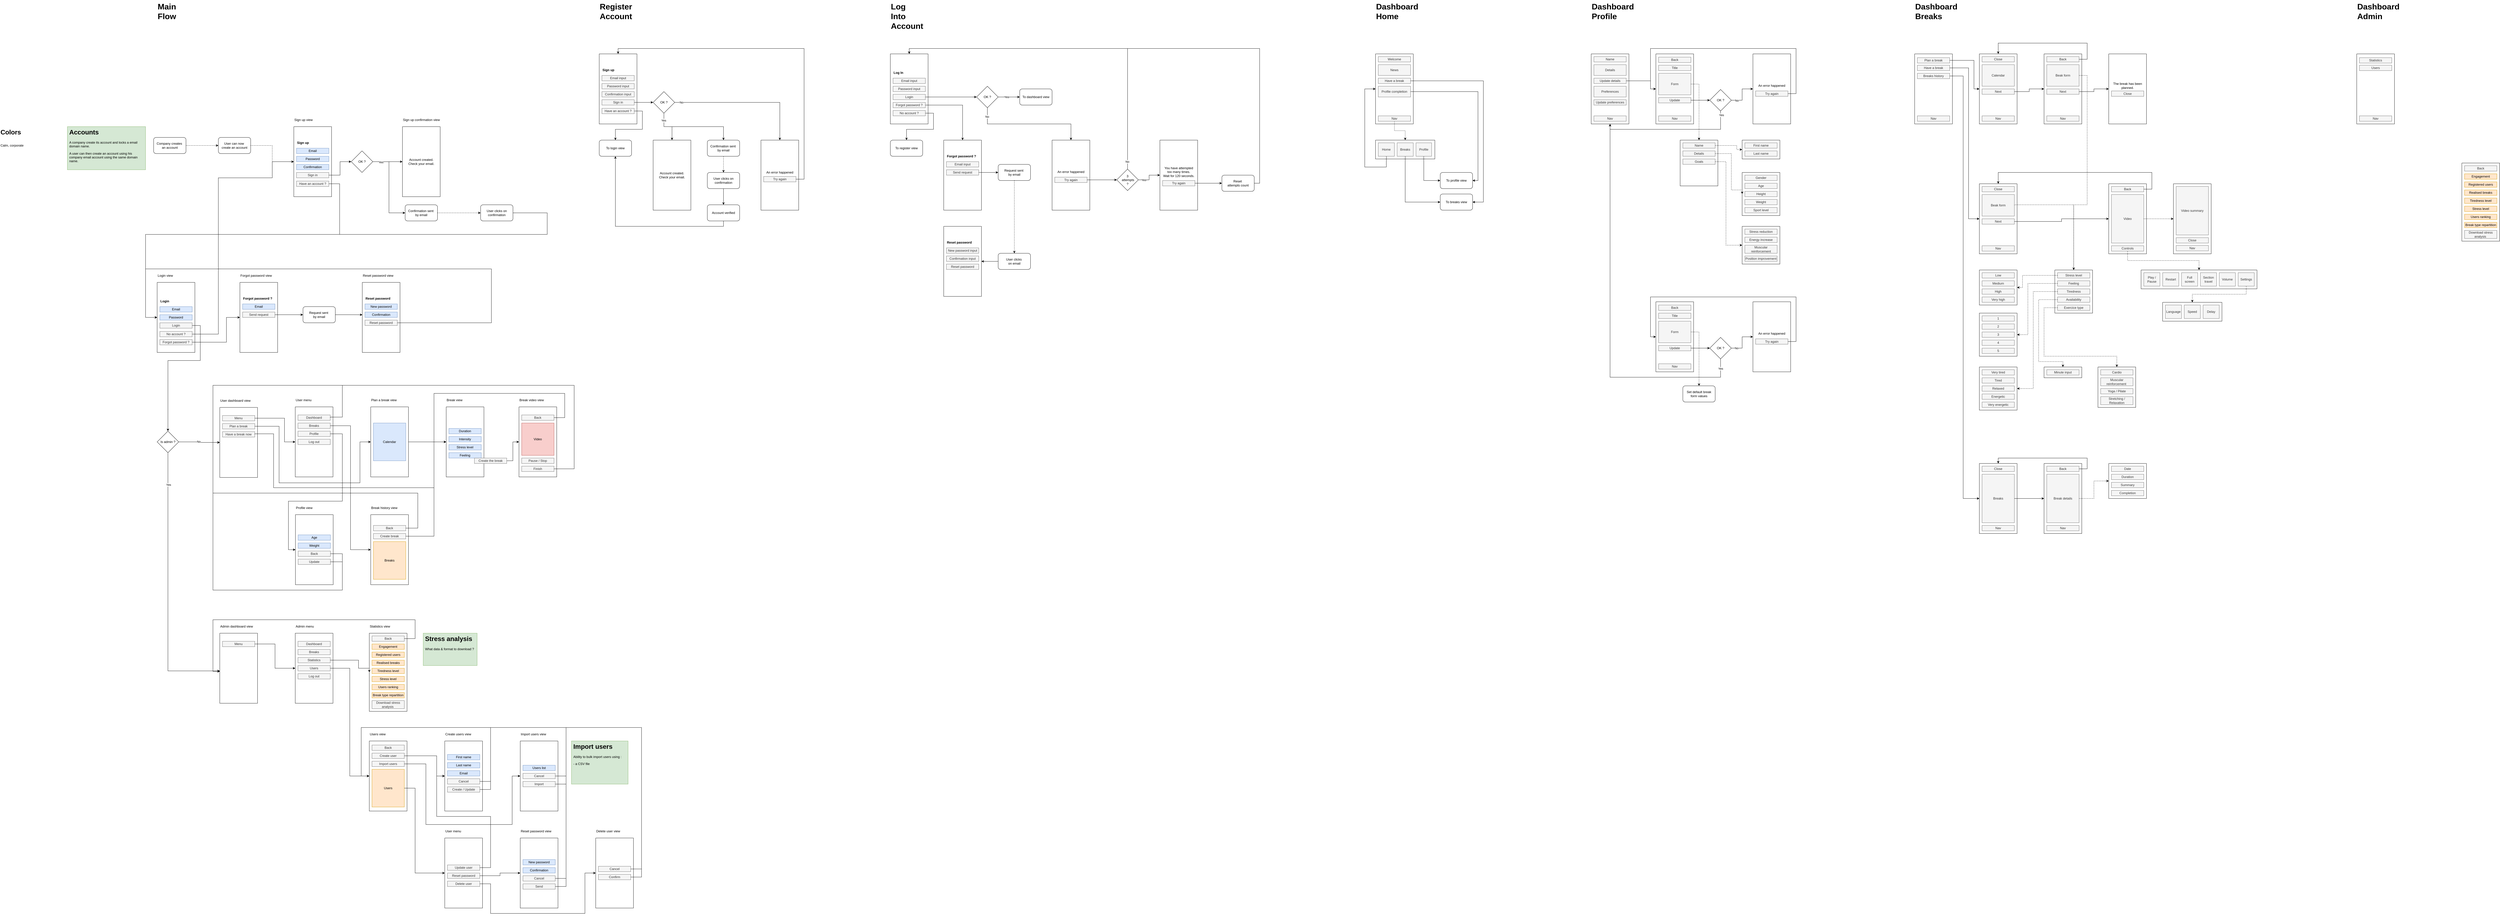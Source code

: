 <mxfile version="24.7.17">
  <diagram name="Page-1" id="rZPdfZy3iIrynxqRV0RK">
    <mxGraphModel dx="3844" dy="371" grid="1" gridSize="10" guides="1" tooltips="1" connect="1" arrows="1" fold="1" page="1" pageScale="1" pageWidth="827" pageHeight="1169" math="0" shadow="0">
      <root>
        <mxCell id="0" />
        <mxCell id="1" parent="0" />
        <mxCell id="UYZVAkdVkmXy9jeqrblP-1" value="" style="swimlane;startSize=0;" vertex="1" parent="1">
          <mxGeometry x="-800" y="2448" width="140" height="260" as="geometry" />
        </mxCell>
        <mxCell id="UYZVAkdVkmXy9jeqrblP-2" value="Email" style="rounded=0;whiteSpace=wrap;html=1;fillColor=#dae8fc;strokeColor=#6c8ebf;" vertex="1" parent="UYZVAkdVkmXy9jeqrblP-1">
          <mxGeometry x="10" y="90" width="120" height="20" as="geometry" />
        </mxCell>
        <mxCell id="UYZVAkdVkmXy9jeqrblP-3" value="Password" style="rounded=0;whiteSpace=wrap;html=1;fillColor=#dae8fc;strokeColor=#6c8ebf;" vertex="1" parent="UYZVAkdVkmXy9jeqrblP-1">
          <mxGeometry x="10" y="120" width="120" height="20" as="geometry" />
        </mxCell>
        <mxCell id="UYZVAkdVkmXy9jeqrblP-4" value="Login" style="text;html=1;align=left;verticalAlign=middle;whiteSpace=wrap;rounded=0;fontStyle=1" vertex="1" parent="UYZVAkdVkmXy9jeqrblP-1">
          <mxGeometry x="10" y="60" width="120" height="20" as="geometry" />
        </mxCell>
        <mxCell id="UYZVAkdVkmXy9jeqrblP-5" value="Login" style="rounded=0;whiteSpace=wrap;html=1;fillColor=#f5f5f5;fontColor=#333333;strokeColor=#666666;" vertex="1" parent="UYZVAkdVkmXy9jeqrblP-1">
          <mxGeometry x="10" y="150" width="120" height="20" as="geometry" />
        </mxCell>
        <mxCell id="UYZVAkdVkmXy9jeqrblP-6" value="No account ?" style="rounded=0;whiteSpace=wrap;html=1;fillColor=#f5f5f5;fontColor=#333333;strokeColor=#666666;" vertex="1" parent="UYZVAkdVkmXy9jeqrblP-1">
          <mxGeometry x="10" y="182" width="120" height="20" as="geometry" />
        </mxCell>
        <mxCell id="UYZVAkdVkmXy9jeqrblP-7" value="Forgot password ?" style="rounded=0;whiteSpace=wrap;html=1;fillColor=#f5f5f5;fontColor=#333333;strokeColor=#666666;" vertex="1" parent="UYZVAkdVkmXy9jeqrblP-1">
          <mxGeometry x="10" y="212" width="120" height="20" as="geometry" />
        </mxCell>
        <mxCell id="UYZVAkdVkmXy9jeqrblP-9" value="Login view" style="text;html=1;align=left;verticalAlign=middle;whiteSpace=wrap;rounded=0;" vertex="1" parent="1">
          <mxGeometry x="-800" y="2408" width="140" height="30" as="geometry" />
        </mxCell>
        <mxCell id="UYZVAkdVkmXy9jeqrblP-10" value="" style="swimlane;startSize=0;" vertex="1" parent="1">
          <mxGeometry x="-567.67" y="2912" width="140" height="260" as="geometry" />
        </mxCell>
        <mxCell id="UYZVAkdVkmXy9jeqrblP-11" value="Menu" style="rounded=0;whiteSpace=wrap;html=1;fillColor=#f5f5f5;strokeColor=#666666;fontColor=#333333;" vertex="1" parent="UYZVAkdVkmXy9jeqrblP-10">
          <mxGeometry x="10" y="30" width="120" height="20" as="geometry" />
        </mxCell>
        <mxCell id="UYZVAkdVkmXy9jeqrblP-12" value="Have a break now" style="rounded=0;whiteSpace=wrap;html=1;fillColor=#f5f5f5;strokeColor=#666666;fontColor=#333333;" vertex="1" parent="UYZVAkdVkmXy9jeqrblP-10">
          <mxGeometry x="10" y="90" width="120" height="20" as="geometry" />
        </mxCell>
        <mxCell id="UYZVAkdVkmXy9jeqrblP-13" value="Plan a break" style="rounded=0;whiteSpace=wrap;html=1;fillColor=#f5f5f5;strokeColor=#666666;fontColor=#333333;" vertex="1" parent="UYZVAkdVkmXy9jeqrblP-10">
          <mxGeometry x="10" y="60" width="120" height="20" as="geometry" />
        </mxCell>
        <mxCell id="UYZVAkdVkmXy9jeqrblP-14" value="User dashboard view" style="text;html=1;align=left;verticalAlign=middle;whiteSpace=wrap;rounded=0;" vertex="1" parent="1">
          <mxGeometry x="-567.67" y="2872" width="140" height="30" as="geometry" />
        </mxCell>
        <mxCell id="UYZVAkdVkmXy9jeqrblP-15" value="" style="swimlane;startSize=0;" vertex="1" parent="1">
          <mxGeometry x="-287.67" y="2910" width="140" height="260" as="geometry" />
        </mxCell>
        <mxCell id="UYZVAkdVkmXy9jeqrblP-16" value="Dashboard" style="rounded=0;whiteSpace=wrap;html=1;fillColor=#f5f5f5;strokeColor=#666666;fontColor=#333333;" vertex="1" parent="UYZVAkdVkmXy9jeqrblP-15">
          <mxGeometry x="10" y="30" width="120" height="20" as="geometry" />
        </mxCell>
        <mxCell id="UYZVAkdVkmXy9jeqrblP-17" value="Breaks" style="rounded=0;whiteSpace=wrap;html=1;fillColor=#f5f5f5;strokeColor=#666666;fontColor=#333333;" vertex="1" parent="UYZVAkdVkmXy9jeqrblP-15">
          <mxGeometry x="10" y="60" width="120" height="20" as="geometry" />
        </mxCell>
        <mxCell id="UYZVAkdVkmXy9jeqrblP-18" value="Log out" style="rounded=0;whiteSpace=wrap;html=1;fillColor=#f5f5f5;strokeColor=#666666;fontColor=#333333;" vertex="1" parent="UYZVAkdVkmXy9jeqrblP-15">
          <mxGeometry x="10" y="120" width="120" height="20" as="geometry" />
        </mxCell>
        <mxCell id="UYZVAkdVkmXy9jeqrblP-19" value="Profile" style="rounded=0;whiteSpace=wrap;html=1;fillColor=#f5f5f5;strokeColor=#666666;fontColor=#333333;" vertex="1" parent="UYZVAkdVkmXy9jeqrblP-15">
          <mxGeometry x="10" y="90" width="120" height="20" as="geometry" />
        </mxCell>
        <mxCell id="UYZVAkdVkmXy9jeqrblP-20" value="User menu" style="text;html=1;align=left;verticalAlign=middle;whiteSpace=wrap;rounded=0;" vertex="1" parent="1">
          <mxGeometry x="-287.67" y="2870" width="140" height="30" as="geometry" />
        </mxCell>
        <mxCell id="UYZVAkdVkmXy9jeqrblP-21" value="" style="swimlane;startSize=0;" vertex="1" parent="1">
          <mxGeometry x="-493" y="2448" width="140" height="260" as="geometry" />
        </mxCell>
        <mxCell id="UYZVAkdVkmXy9jeqrblP-22" value="Email" style="rounded=0;whiteSpace=wrap;html=1;fillColor=#dae8fc;strokeColor=#6c8ebf;" vertex="1" parent="UYZVAkdVkmXy9jeqrblP-21">
          <mxGeometry x="10" y="80" width="120" height="20" as="geometry" />
        </mxCell>
        <mxCell id="UYZVAkdVkmXy9jeqrblP-23" value="Forgot password ?" style="text;html=1;align=left;verticalAlign=middle;whiteSpace=wrap;rounded=0;fontStyle=1" vertex="1" parent="UYZVAkdVkmXy9jeqrblP-21">
          <mxGeometry x="10" y="50" width="120" height="20" as="geometry" />
        </mxCell>
        <mxCell id="UYZVAkdVkmXy9jeqrblP-24" value="Send request" style="rounded=0;whiteSpace=wrap;html=1;fillColor=#f5f5f5;fontColor=#333333;strokeColor=#666666;" vertex="1" parent="UYZVAkdVkmXy9jeqrblP-21">
          <mxGeometry x="10" y="110" width="120" height="20" as="geometry" />
        </mxCell>
        <mxCell id="UYZVAkdVkmXy9jeqrblP-25" value="Forgot password view" style="text;html=1;align=left;verticalAlign=middle;whiteSpace=wrap;rounded=0;" vertex="1" parent="1">
          <mxGeometry x="-493" y="2408" width="140" height="30" as="geometry" />
        </mxCell>
        <mxCell id="UYZVAkdVkmXy9jeqrblP-26" value="" style="swimlane;startSize=0;" vertex="1" parent="1">
          <mxGeometry x="-39" y="2448" width="140" height="260" as="geometry" />
        </mxCell>
        <mxCell id="UYZVAkdVkmXy9jeqrblP-27" value="New password" style="rounded=0;whiteSpace=wrap;html=1;fillColor=#dae8fc;strokeColor=#6c8ebf;" vertex="1" parent="UYZVAkdVkmXy9jeqrblP-26">
          <mxGeometry x="10" y="80" width="120" height="20" as="geometry" />
        </mxCell>
        <mxCell id="UYZVAkdVkmXy9jeqrblP-28" value="Reset password" style="text;html=1;align=left;verticalAlign=middle;whiteSpace=wrap;rounded=0;fontStyle=1" vertex="1" parent="UYZVAkdVkmXy9jeqrblP-26">
          <mxGeometry x="10" y="50" width="120" height="20" as="geometry" />
        </mxCell>
        <mxCell id="UYZVAkdVkmXy9jeqrblP-29" value="Confirmation" style="rounded=0;whiteSpace=wrap;html=1;fillColor=#dae8fc;strokeColor=#6c8ebf;" vertex="1" parent="UYZVAkdVkmXy9jeqrblP-26">
          <mxGeometry x="10" y="110" width="120" height="20" as="geometry" />
        </mxCell>
        <mxCell id="UYZVAkdVkmXy9jeqrblP-30" value="Reset password" style="rounded=0;whiteSpace=wrap;html=1;fillColor=#f5f5f5;fontColor=#333333;strokeColor=#666666;" vertex="1" parent="UYZVAkdVkmXy9jeqrblP-26">
          <mxGeometry x="10" y="140" width="120" height="20" as="geometry" />
        </mxCell>
        <mxCell id="UYZVAkdVkmXy9jeqrblP-31" value="Reset password view" style="text;html=1;align=left;verticalAlign=middle;whiteSpace=wrap;rounded=0;" vertex="1" parent="1">
          <mxGeometry x="-39" y="2408" width="140" height="30" as="geometry" />
        </mxCell>
        <mxCell id="UYZVAkdVkmXy9jeqrblP-32" value="Request sent&amp;nbsp;&lt;div&gt;by email&lt;/div&gt;" style="rounded=1;whiteSpace=wrap;html=1;" vertex="1" parent="1">
          <mxGeometry x="-259" y="2538" width="120" height="60" as="geometry" />
        </mxCell>
        <mxCell id="UYZVAkdVkmXy9jeqrblP-33" style="edgeStyle=orthogonalEdgeStyle;rounded=0;orthogonalLoop=1;jettySize=auto;html=1;exitX=1;exitY=0.5;exitDx=0;exitDy=0;entryX=0;entryY=0.5;entryDx=0;entryDy=0;" edge="1" parent="1" source="UYZVAkdVkmXy9jeqrblP-24" target="UYZVAkdVkmXy9jeqrblP-32">
          <mxGeometry relative="1" as="geometry" />
        </mxCell>
        <mxCell id="UYZVAkdVkmXy9jeqrblP-34" style="edgeStyle=orthogonalEdgeStyle;rounded=0;orthogonalLoop=1;jettySize=auto;html=1;exitX=1;exitY=0.5;exitDx=0;exitDy=0;entryX=0.002;entryY=0.462;entryDx=0;entryDy=0;entryPerimeter=0;" edge="1" parent="1" source="UYZVAkdVkmXy9jeqrblP-32" target="UYZVAkdVkmXy9jeqrblP-26">
          <mxGeometry relative="1" as="geometry" />
        </mxCell>
        <mxCell id="UYZVAkdVkmXy9jeqrblP-35" value="" style="swimlane;startSize=0;" vertex="1" parent="1">
          <mxGeometry x="-287.67" y="3750" width="140" height="260" as="geometry" />
        </mxCell>
        <mxCell id="UYZVAkdVkmXy9jeqrblP-36" value="Dashboard" style="rounded=0;whiteSpace=wrap;html=1;fillColor=#f5f5f5;fontColor=#333333;strokeColor=#666666;" vertex="1" parent="UYZVAkdVkmXy9jeqrblP-35">
          <mxGeometry x="10" y="30" width="120" height="20" as="geometry" />
        </mxCell>
        <mxCell id="UYZVAkdVkmXy9jeqrblP-37" value="Breaks" style="rounded=0;whiteSpace=wrap;html=1;fillColor=#f5f5f5;fontColor=#333333;strokeColor=#666666;" vertex="1" parent="UYZVAkdVkmXy9jeqrblP-35">
          <mxGeometry x="10" y="60" width="120" height="20" as="geometry" />
        </mxCell>
        <mxCell id="UYZVAkdVkmXy9jeqrblP-38" value="Log out" style="rounded=0;whiteSpace=wrap;html=1;fillColor=#f5f5f5;fontColor=#333333;strokeColor=#666666;" vertex="1" parent="UYZVAkdVkmXy9jeqrblP-35">
          <mxGeometry x="10" y="150" width="120" height="20" as="geometry" />
        </mxCell>
        <mxCell id="UYZVAkdVkmXy9jeqrblP-39" value="Statistics" style="rounded=0;whiteSpace=wrap;html=1;fillColor=#f5f5f5;fontColor=#333333;strokeColor=#666666;" vertex="1" parent="UYZVAkdVkmXy9jeqrblP-35">
          <mxGeometry x="10" y="90" width="120" height="20" as="geometry" />
        </mxCell>
        <mxCell id="UYZVAkdVkmXy9jeqrblP-40" value="Users" style="rounded=0;whiteSpace=wrap;html=1;fillColor=#f5f5f5;fontColor=#333333;strokeColor=#666666;" vertex="1" parent="UYZVAkdVkmXy9jeqrblP-35">
          <mxGeometry x="10" y="120" width="120" height="20" as="geometry" />
        </mxCell>
        <mxCell id="UYZVAkdVkmXy9jeqrblP-41" value="Admin menu" style="text;html=1;align=left;verticalAlign=middle;whiteSpace=wrap;rounded=0;" vertex="1" parent="1">
          <mxGeometry x="-287.67" y="3710" width="140" height="30" as="geometry" />
        </mxCell>
        <mxCell id="UYZVAkdVkmXy9jeqrblP-42" value="" style="swimlane;startSize=0;" vertex="1" parent="1">
          <mxGeometry x="-567.67" y="3750" width="140" height="260" as="geometry" />
        </mxCell>
        <mxCell id="UYZVAkdVkmXy9jeqrblP-43" value="Menu" style="rounded=0;whiteSpace=wrap;html=1;fillColor=#f5f5f5;fontColor=#333333;strokeColor=#666666;" vertex="1" parent="UYZVAkdVkmXy9jeqrblP-42">
          <mxGeometry x="10" y="30" width="120" height="20" as="geometry" />
        </mxCell>
        <mxCell id="UYZVAkdVkmXy9jeqrblP-44" value="Admin dashboard view" style="text;html=1;align=left;verticalAlign=middle;whiteSpace=wrap;rounded=0;" vertex="1" parent="1">
          <mxGeometry x="-567.67" y="3710" width="140" height="30" as="geometry" />
        </mxCell>
        <mxCell id="UYZVAkdVkmXy9jeqrblP-45" style="edgeStyle=orthogonalEdgeStyle;rounded=0;orthogonalLoop=1;jettySize=auto;html=1;exitX=1;exitY=0.5;exitDx=0;exitDy=0;" edge="1" parent="1" source="UYZVAkdVkmXy9jeqrblP-47" target="UYZVAkdVkmXy9jeqrblP-10">
          <mxGeometry relative="1" as="geometry" />
        </mxCell>
        <mxCell id="UYZVAkdVkmXy9jeqrblP-46" value="No" style="edgeLabel;html=1;align=center;verticalAlign=middle;resizable=0;points=[];" vertex="1" connectable="0" parent="UYZVAkdVkmXy9jeqrblP-45">
          <mxGeometry x="-0.043" y="1" relative="1" as="geometry">
            <mxPoint as="offset" />
          </mxGeometry>
        </mxCell>
        <mxCell id="UYZVAkdVkmXy9jeqrblP-47" value="Is admin ?" style="rhombus;whiteSpace=wrap;html=1;" vertex="1" parent="1">
          <mxGeometry x="-800" y="3000" width="80" height="80" as="geometry" />
        </mxCell>
        <mxCell id="UYZVAkdVkmXy9jeqrblP-48" style="edgeStyle=orthogonalEdgeStyle;rounded=0;orthogonalLoop=1;jettySize=auto;html=1;exitX=1;exitY=0.5;exitDx=0;exitDy=0;entryX=0.5;entryY=0;entryDx=0;entryDy=0;" edge="1" parent="1" source="UYZVAkdVkmXy9jeqrblP-5" target="UYZVAkdVkmXy9jeqrblP-47">
          <mxGeometry relative="1" as="geometry">
            <Array as="points">
              <mxPoint x="-640" y="2608" />
              <mxPoint x="-640" y="2738" />
              <mxPoint x="-760" y="2738" />
            </Array>
          </mxGeometry>
        </mxCell>
        <mxCell id="UYZVAkdVkmXy9jeqrblP-49" style="edgeStyle=orthogonalEdgeStyle;rounded=0;orthogonalLoop=1;jettySize=auto;html=1;exitX=0.5;exitY=1;exitDx=0;exitDy=0;entryX=0;entryY=0.538;entryDx=0;entryDy=0;entryPerimeter=0;" edge="1" parent="1" source="UYZVAkdVkmXy9jeqrblP-47" target="UYZVAkdVkmXy9jeqrblP-42">
          <mxGeometry relative="1" as="geometry" />
        </mxCell>
        <mxCell id="UYZVAkdVkmXy9jeqrblP-50" value="Yes" style="edgeLabel;html=1;align=center;verticalAlign=middle;resizable=0;points=[];" vertex="1" connectable="0" parent="UYZVAkdVkmXy9jeqrblP-49">
          <mxGeometry x="-0.763" y="2" relative="1" as="geometry">
            <mxPoint as="offset" />
          </mxGeometry>
        </mxCell>
        <mxCell id="UYZVAkdVkmXy9jeqrblP-51" style="edgeStyle=orthogonalEdgeStyle;rounded=0;orthogonalLoop=1;jettySize=auto;html=1;exitX=1;exitY=0.5;exitDx=0;exitDy=0;entryX=0;entryY=0.5;entryDx=0;entryDy=0;" edge="1" parent="1" source="UYZVAkdVkmXy9jeqrblP-11" target="UYZVAkdVkmXy9jeqrblP-15">
          <mxGeometry relative="1" as="geometry">
            <Array as="points">
              <mxPoint x="-327.67" y="2952" />
              <mxPoint x="-327.67" y="3040" />
            </Array>
          </mxGeometry>
        </mxCell>
        <mxCell id="UYZVAkdVkmXy9jeqrblP-52" style="edgeStyle=orthogonalEdgeStyle;rounded=0;orthogonalLoop=1;jettySize=auto;html=1;exitX=1;exitY=0.5;exitDx=0;exitDy=0;entryX=0;entryY=0.5;entryDx=0;entryDy=0;" edge="1" parent="1" source="UYZVAkdVkmXy9jeqrblP-43" target="UYZVAkdVkmXy9jeqrblP-35">
          <mxGeometry relative="1" as="geometry" />
        </mxCell>
        <mxCell id="UYZVAkdVkmXy9jeqrblP-53" style="edgeStyle=orthogonalEdgeStyle;rounded=0;orthogonalLoop=1;jettySize=auto;html=1;exitX=1;exitY=0.5;exitDx=0;exitDy=0;entryX=0;entryY=0.5;entryDx=0;entryDy=0;" edge="1" parent="1" source="UYZVAkdVkmXy9jeqrblP-30" target="UYZVAkdVkmXy9jeqrblP-1">
          <mxGeometry relative="1" as="geometry">
            <Array as="points">
              <mxPoint x="440" y="2598" />
              <mxPoint x="440" y="2398" />
              <mxPoint x="-843" y="2398" />
              <mxPoint x="-843" y="2578" />
            </Array>
          </mxGeometry>
        </mxCell>
        <mxCell id="UYZVAkdVkmXy9jeqrblP-54" style="edgeStyle=orthogonalEdgeStyle;rounded=0;orthogonalLoop=1;jettySize=auto;html=1;exitX=1;exitY=0.5;exitDx=0;exitDy=0;entryX=0;entryY=0.5;entryDx=0;entryDy=0;" edge="1" parent="1" source="UYZVAkdVkmXy9jeqrblP-55" target="UYZVAkdVkmXy9jeqrblP-58">
          <mxGeometry relative="1" as="geometry" />
        </mxCell>
        <mxCell id="UYZVAkdVkmXy9jeqrblP-55" value="" style="swimlane;startSize=0;" vertex="1" parent="1">
          <mxGeometry x="-7.67" y="2910" width="140" height="260" as="geometry" />
        </mxCell>
        <mxCell id="UYZVAkdVkmXy9jeqrblP-56" value="Calendar" style="rounded=0;whiteSpace=wrap;html=1;fillColor=#dae8fc;strokeColor=#6c8ebf;" vertex="1" parent="UYZVAkdVkmXy9jeqrblP-55">
          <mxGeometry x="10" y="60" width="120" height="140" as="geometry" />
        </mxCell>
        <mxCell id="UYZVAkdVkmXy9jeqrblP-57" value="Plan a break view" style="text;html=1;align=left;verticalAlign=middle;whiteSpace=wrap;rounded=0;" vertex="1" parent="1">
          <mxGeometry x="-7.67" y="2870" width="140" height="30" as="geometry" />
        </mxCell>
        <mxCell id="UYZVAkdVkmXy9jeqrblP-58" value="" style="swimlane;startSize=0;" vertex="1" parent="1">
          <mxGeometry x="272.33" y="2910" width="140" height="260" as="geometry" />
        </mxCell>
        <mxCell id="UYZVAkdVkmXy9jeqrblP-59" value="Duration" style="rounded=0;whiteSpace=wrap;html=1;fillColor=#dae8fc;strokeColor=#6c8ebf;" vertex="1" parent="UYZVAkdVkmXy9jeqrblP-58">
          <mxGeometry x="10" y="80" width="120" height="20" as="geometry" />
        </mxCell>
        <mxCell id="UYZVAkdVkmXy9jeqrblP-60" value="Intensity" style="rounded=0;whiteSpace=wrap;html=1;fillColor=#dae8fc;strokeColor=#6c8ebf;" vertex="1" parent="UYZVAkdVkmXy9jeqrblP-58">
          <mxGeometry x="10" y="110" width="120" height="20" as="geometry" />
        </mxCell>
        <mxCell id="UYZVAkdVkmXy9jeqrblP-61" value="Stress level" style="rounded=0;whiteSpace=wrap;html=1;fillColor=#dae8fc;strokeColor=#6c8ebf;" vertex="1" parent="UYZVAkdVkmXy9jeqrblP-58">
          <mxGeometry x="10" y="140" width="120" height="20" as="geometry" />
        </mxCell>
        <mxCell id="UYZVAkdVkmXy9jeqrblP-62" value="Feeling" style="rounded=0;whiteSpace=wrap;html=1;fillColor=#dae8fc;strokeColor=#6c8ebf;" vertex="1" parent="UYZVAkdVkmXy9jeqrblP-58">
          <mxGeometry x="10" y="170" width="120" height="20" as="geometry" />
        </mxCell>
        <mxCell id="UYZVAkdVkmXy9jeqrblP-63" value="Break view" style="text;html=1;align=left;verticalAlign=middle;whiteSpace=wrap;rounded=0;" vertex="1" parent="1">
          <mxGeometry x="272.33" y="2870" width="140" height="30" as="geometry" />
        </mxCell>
        <mxCell id="UYZVAkdVkmXy9jeqrblP-64" style="edgeStyle=orthogonalEdgeStyle;rounded=0;orthogonalLoop=1;jettySize=auto;html=1;exitX=1;exitY=0.5;exitDx=0;exitDy=0;entryX=0;entryY=0.5;entryDx=0;entryDy=0;" edge="1" parent="1" source="UYZVAkdVkmXy9jeqrblP-13" target="UYZVAkdVkmXy9jeqrblP-55">
          <mxGeometry relative="1" as="geometry">
            <Array as="points">
              <mxPoint x="-347.67" y="2982" />
              <mxPoint x="-347.67" y="3192" />
              <mxPoint x="-47.67" y="3192" />
              <mxPoint x="-47.67" y="3040" />
            </Array>
          </mxGeometry>
        </mxCell>
        <mxCell id="UYZVAkdVkmXy9jeqrblP-65" style="edgeStyle=orthogonalEdgeStyle;rounded=0;orthogonalLoop=1;jettySize=auto;html=1;exitX=1;exitY=0.5;exitDx=0;exitDy=0;entryX=0;entryY=0.5;entryDx=0;entryDy=0;" edge="1" parent="1" source="UYZVAkdVkmXy9jeqrblP-12" target="UYZVAkdVkmXy9jeqrblP-58">
          <mxGeometry relative="1" as="geometry">
            <Array as="points">
              <mxPoint x="-368" y="3010" />
              <mxPoint x="-368" y="3210" />
              <mxPoint x="227" y="3210" />
              <mxPoint x="227" y="3040" />
            </Array>
          </mxGeometry>
        </mxCell>
        <mxCell id="UYZVAkdVkmXy9jeqrblP-66" value="" style="swimlane;startSize=0;" vertex="1" parent="1">
          <mxGeometry x="542.33" y="2910" width="140" height="260" as="geometry" />
        </mxCell>
        <mxCell id="UYZVAkdVkmXy9jeqrblP-67" value="Back" style="rounded=0;whiteSpace=wrap;html=1;fillColor=#f5f5f5;fontColor=#333333;strokeColor=#666666;" vertex="1" parent="UYZVAkdVkmXy9jeqrblP-66">
          <mxGeometry x="10" y="30" width="120" height="20" as="geometry" />
        </mxCell>
        <mxCell id="UYZVAkdVkmXy9jeqrblP-68" value="Finish" style="rounded=0;whiteSpace=wrap;html=1;fillColor=#f5f5f5;fontColor=#333333;strokeColor=#666666;" vertex="1" parent="UYZVAkdVkmXy9jeqrblP-66">
          <mxGeometry x="10" y="220" width="120" height="20" as="geometry" />
        </mxCell>
        <mxCell id="UYZVAkdVkmXy9jeqrblP-69" value="Video" style="rounded=0;whiteSpace=wrap;html=1;fillColor=#f8cecc;strokeColor=#b85450;" vertex="1" parent="UYZVAkdVkmXy9jeqrblP-66">
          <mxGeometry x="10" y="60" width="120" height="120" as="geometry" />
        </mxCell>
        <mxCell id="UYZVAkdVkmXy9jeqrblP-70" value="Pause / Stop" style="rounded=0;whiteSpace=wrap;html=1;fillColor=#f5f5f5;fontColor=#333333;strokeColor=#666666;" vertex="1" parent="UYZVAkdVkmXy9jeqrblP-66">
          <mxGeometry x="10" y="190" width="120" height="20" as="geometry" />
        </mxCell>
        <mxCell id="UYZVAkdVkmXy9jeqrblP-71" value="Break video view" style="text;html=1;align=left;verticalAlign=middle;whiteSpace=wrap;rounded=0;" vertex="1" parent="1">
          <mxGeometry x="542.33" y="2870" width="140" height="30" as="geometry" />
        </mxCell>
        <mxCell id="UYZVAkdVkmXy9jeqrblP-72" style="edgeStyle=orthogonalEdgeStyle;rounded=0;orthogonalLoop=1;jettySize=auto;html=1;exitX=1;exitY=0.5;exitDx=0;exitDy=0;entryX=0;entryY=0.5;entryDx=0;entryDy=0;" edge="1" parent="1" source="UYZVAkdVkmXy9jeqrblP-210" target="UYZVAkdVkmXy9jeqrblP-66">
          <mxGeometry relative="1" as="geometry" />
        </mxCell>
        <mxCell id="UYZVAkdVkmXy9jeqrblP-73" style="edgeStyle=orthogonalEdgeStyle;rounded=0;orthogonalLoop=1;jettySize=auto;html=1;exitX=1;exitY=0.5;exitDx=0;exitDy=0;entryX=0;entryY=0.5;entryDx=0;entryDy=0;" edge="1" parent="1" source="UYZVAkdVkmXy9jeqrblP-67" target="UYZVAkdVkmXy9jeqrblP-58">
          <mxGeometry relative="1" as="geometry">
            <Array as="points">
              <mxPoint x="712" y="2950" />
              <mxPoint x="712" y="2860" />
              <mxPoint x="227" y="2860" />
              <mxPoint x="227" y="3040" />
            </Array>
          </mxGeometry>
        </mxCell>
        <mxCell id="UYZVAkdVkmXy9jeqrblP-74" style="edgeStyle=orthogonalEdgeStyle;rounded=0;orthogonalLoop=1;jettySize=auto;html=1;exitX=1;exitY=0.5;exitDx=0;exitDy=0;entryX=0;entryY=0.5;entryDx=0;entryDy=0;" edge="1" parent="1" source="UYZVAkdVkmXy9jeqrblP-7" target="UYZVAkdVkmXy9jeqrblP-21">
          <mxGeometry relative="1" as="geometry">
            <Array as="points">
              <mxPoint x="-543" y="2670" />
              <mxPoint x="-543" y="2578" />
            </Array>
          </mxGeometry>
        </mxCell>
        <mxCell id="UYZVAkdVkmXy9jeqrblP-75" style="edgeStyle=orthogonalEdgeStyle;rounded=0;orthogonalLoop=1;jettySize=auto;html=1;exitX=1;exitY=0.5;exitDx=0;exitDy=0;entryX=0;entryY=0.5;entryDx=0;entryDy=0;" edge="1" parent="1" source="UYZVAkdVkmXy9jeqrblP-16" target="UYZVAkdVkmXy9jeqrblP-10">
          <mxGeometry relative="1" as="geometry">
            <Array as="points">
              <mxPoint x="-158" y="2948" />
              <mxPoint x="-113" y="2948" />
              <mxPoint x="-113" y="2830" />
              <mxPoint x="-593" y="2830" />
              <mxPoint x="-593" y="3042" />
            </Array>
          </mxGeometry>
        </mxCell>
        <mxCell id="UYZVAkdVkmXy9jeqrblP-76" value="" style="swimlane;startSize=0;" vertex="1" parent="1">
          <mxGeometry x="-7.67" y="3310" width="140" height="260" as="geometry" />
        </mxCell>
        <mxCell id="UYZVAkdVkmXy9jeqrblP-77" value="Create break" style="rounded=0;whiteSpace=wrap;html=1;fillColor=#f5f5f5;strokeColor=#666666;fontColor=#333333;" vertex="1" parent="UYZVAkdVkmXy9jeqrblP-76">
          <mxGeometry x="10" y="70" width="120" height="20" as="geometry" />
        </mxCell>
        <mxCell id="UYZVAkdVkmXy9jeqrblP-78" value="Back" style="rounded=0;whiteSpace=wrap;html=1;fillColor=#f5f5f5;strokeColor=#666666;fontColor=#333333;" vertex="1" parent="UYZVAkdVkmXy9jeqrblP-76">
          <mxGeometry x="10" y="40" width="120" height="20" as="geometry" />
        </mxCell>
        <mxCell id="UYZVAkdVkmXy9jeqrblP-79" value="Breaks" style="rounded=0;whiteSpace=wrap;html=1;fillColor=#ffe6cc;strokeColor=#d79b00;" vertex="1" parent="UYZVAkdVkmXy9jeqrblP-76">
          <mxGeometry x="10.0" y="100" width="120" height="140" as="geometry" />
        </mxCell>
        <mxCell id="UYZVAkdVkmXy9jeqrblP-80" value="Break history view" style="text;html=1;align=left;verticalAlign=middle;whiteSpace=wrap;rounded=0;" vertex="1" parent="1">
          <mxGeometry x="-7.67" y="3270" width="140" height="30" as="geometry" />
        </mxCell>
        <mxCell id="UYZVAkdVkmXy9jeqrblP-81" style="edgeStyle=orthogonalEdgeStyle;rounded=0;orthogonalLoop=1;jettySize=auto;html=1;exitX=1;exitY=0.5;exitDx=0;exitDy=0;entryX=0;entryY=0.5;entryDx=0;entryDy=0;" edge="1" parent="1" source="UYZVAkdVkmXy9jeqrblP-17" target="UYZVAkdVkmXy9jeqrblP-76">
          <mxGeometry relative="1" as="geometry" />
        </mxCell>
        <mxCell id="UYZVAkdVkmXy9jeqrblP-82" style="edgeStyle=orthogonalEdgeStyle;rounded=0;orthogonalLoop=1;jettySize=auto;html=1;exitX=1;exitY=0.5;exitDx=0;exitDy=0;entryX=0;entryY=0.5;entryDx=0;entryDy=0;" edge="1" parent="1" source="UYZVAkdVkmXy9jeqrblP-78" target="UYZVAkdVkmXy9jeqrblP-10">
          <mxGeometry relative="1" as="geometry">
            <Array as="points">
              <mxPoint x="167" y="3360" />
              <mxPoint x="167" y="3230" />
              <mxPoint x="-593" y="3230" />
              <mxPoint x="-593" y="3042" />
            </Array>
          </mxGeometry>
        </mxCell>
        <mxCell id="UYZVAkdVkmXy9jeqrblP-83" style="edgeStyle=orthogonalEdgeStyle;rounded=0;orthogonalLoop=1;jettySize=auto;html=1;exitX=1;exitY=0.5;exitDx=0;exitDy=0;entryX=0;entryY=0.5;entryDx=0;entryDy=0;" edge="1" parent="1" source="UYZVAkdVkmXy9jeqrblP-77" target="UYZVAkdVkmXy9jeqrblP-58">
          <mxGeometry relative="1" as="geometry">
            <Array as="points">
              <mxPoint x="227" y="3390" />
              <mxPoint x="227" y="3040" />
            </Array>
          </mxGeometry>
        </mxCell>
        <mxCell id="UYZVAkdVkmXy9jeqrblP-84" value="" style="swimlane;startSize=0;" vertex="1" parent="1">
          <mxGeometry x="-13" y="3750" width="140" height="290" as="geometry" />
        </mxCell>
        <mxCell id="UYZVAkdVkmXy9jeqrblP-85" value="Back" style="rounded=0;whiteSpace=wrap;html=1;fillColor=#f5f5f5;strokeColor=#666666;fontColor=#333333;" vertex="1" parent="UYZVAkdVkmXy9jeqrblP-84">
          <mxGeometry x="10" y="10" width="120" height="20" as="geometry" />
        </mxCell>
        <mxCell id="UYZVAkdVkmXy9jeqrblP-86" value="Engagement" style="rounded=0;whiteSpace=wrap;html=1;fillColor=#ffe6cc;strokeColor=#d79b00;" vertex="1" parent="UYZVAkdVkmXy9jeqrblP-84">
          <mxGeometry x="10" y="40" width="120" height="20" as="geometry" />
        </mxCell>
        <mxCell id="UYZVAkdVkmXy9jeqrblP-87" value="Registered users" style="rounded=0;whiteSpace=wrap;html=1;fillColor=#ffe6cc;strokeColor=#d79b00;" vertex="1" parent="UYZVAkdVkmXy9jeqrblP-84">
          <mxGeometry x="10" y="70" width="120" height="20" as="geometry" />
        </mxCell>
        <mxCell id="UYZVAkdVkmXy9jeqrblP-88" value="Realised breaks" style="rounded=0;whiteSpace=wrap;html=1;fillColor=#ffe6cc;strokeColor=#d79b00;" vertex="1" parent="UYZVAkdVkmXy9jeqrblP-84">
          <mxGeometry x="10" y="100" width="120" height="20" as="geometry" />
        </mxCell>
        <mxCell id="UYZVAkdVkmXy9jeqrblP-89" value="Tiredness level" style="rounded=0;whiteSpace=wrap;html=1;fillColor=#ffe6cc;strokeColor=#d79b00;" vertex="1" parent="UYZVAkdVkmXy9jeqrblP-84">
          <mxGeometry x="10" y="130" width="120" height="20" as="geometry" />
        </mxCell>
        <mxCell id="UYZVAkdVkmXy9jeqrblP-90" value="Stress level" style="rounded=0;whiteSpace=wrap;html=1;fillColor=#ffe6cc;strokeColor=#d79b00;" vertex="1" parent="UYZVAkdVkmXy9jeqrblP-84">
          <mxGeometry x="10" y="160" width="120" height="20" as="geometry" />
        </mxCell>
        <mxCell id="UYZVAkdVkmXy9jeqrblP-91" value="Users ranking" style="rounded=0;whiteSpace=wrap;html=1;fillColor=#ffe6cc;strokeColor=#d79b00;" vertex="1" parent="UYZVAkdVkmXy9jeqrblP-84">
          <mxGeometry x="10" y="190" width="120" height="20" as="geometry" />
        </mxCell>
        <mxCell id="UYZVAkdVkmXy9jeqrblP-92" value="Break type repartition" style="rounded=0;whiteSpace=wrap;html=1;fillColor=#ffe6cc;strokeColor=#d79b00;" vertex="1" parent="UYZVAkdVkmXy9jeqrblP-84">
          <mxGeometry x="10" y="220" width="120" height="20" as="geometry" />
        </mxCell>
        <mxCell id="UYZVAkdVkmXy9jeqrblP-93" value="Download stress analysis&amp;nbsp;" style="rounded=0;whiteSpace=wrap;html=1;fillColor=#f5f5f5;strokeColor=#666666;fontColor=#333333;" vertex="1" parent="UYZVAkdVkmXy9jeqrblP-84">
          <mxGeometry x="10" y="250" width="120" height="30" as="geometry" />
        </mxCell>
        <mxCell id="UYZVAkdVkmXy9jeqrblP-94" value="Statistics view" style="text;html=1;align=left;verticalAlign=middle;whiteSpace=wrap;rounded=0;" vertex="1" parent="1">
          <mxGeometry x="-13" y="3710" width="140" height="30" as="geometry" />
        </mxCell>
        <mxCell id="UYZVAkdVkmXy9jeqrblP-95" value="" style="swimlane;startSize=0;" vertex="1" parent="1">
          <mxGeometry x="-13" y="4150" width="140" height="260" as="geometry" />
        </mxCell>
        <mxCell id="UYZVAkdVkmXy9jeqrblP-96" value="Create user" style="rounded=0;whiteSpace=wrap;html=1;fillColor=#f5f5f5;strokeColor=#666666;fontColor=#333333;" vertex="1" parent="UYZVAkdVkmXy9jeqrblP-95">
          <mxGeometry x="10" y="45" width="120" height="20" as="geometry" />
        </mxCell>
        <mxCell id="UYZVAkdVkmXy9jeqrblP-97" value="Back" style="rounded=0;whiteSpace=wrap;html=1;fillColor=#f5f5f5;strokeColor=#666666;fontColor=#333333;" vertex="1" parent="UYZVAkdVkmXy9jeqrblP-95">
          <mxGeometry x="10" y="15" width="120" height="20" as="geometry" />
        </mxCell>
        <mxCell id="UYZVAkdVkmXy9jeqrblP-98" value="Users" style="rounded=0;whiteSpace=wrap;html=1;fillColor=#ffe6cc;strokeColor=#d79b00;" vertex="1" parent="UYZVAkdVkmXy9jeqrblP-95">
          <mxGeometry x="10.0" y="105" width="120" height="140" as="geometry" />
        </mxCell>
        <mxCell id="UYZVAkdVkmXy9jeqrblP-99" value="Import users" style="rounded=0;whiteSpace=wrap;html=1;fillColor=#f5f5f5;strokeColor=#666666;fontColor=#333333;" vertex="1" parent="UYZVAkdVkmXy9jeqrblP-95">
          <mxGeometry x="10" y="75" width="120" height="20" as="geometry" />
        </mxCell>
        <mxCell id="UYZVAkdVkmXy9jeqrblP-100" value="Users view" style="text;html=1;align=left;verticalAlign=middle;whiteSpace=wrap;rounded=0;" vertex="1" parent="1">
          <mxGeometry x="-13" y="4110" width="140" height="30" as="geometry" />
        </mxCell>
        <mxCell id="UYZVAkdVkmXy9jeqrblP-101" style="edgeStyle=orthogonalEdgeStyle;rounded=0;orthogonalLoop=1;jettySize=auto;html=1;exitX=1;exitY=0.5;exitDx=0;exitDy=0;entryX=0;entryY=0.5;entryDx=0;entryDy=0;" edge="1" parent="1" source="UYZVAkdVkmXy9jeqrblP-39" target="UYZVAkdVkmXy9jeqrblP-84">
          <mxGeometry relative="1" as="geometry">
            <Array as="points">
              <mxPoint x="-53" y="3850" />
              <mxPoint x="-53" y="3880" />
            </Array>
          </mxGeometry>
        </mxCell>
        <mxCell id="UYZVAkdVkmXy9jeqrblP-102" style="edgeStyle=orthogonalEdgeStyle;rounded=0;orthogonalLoop=1;jettySize=auto;html=1;exitX=1;exitY=0.5;exitDx=0;exitDy=0;entryX=0;entryY=0.5;entryDx=0;entryDy=0;" edge="1" parent="1" source="UYZVAkdVkmXy9jeqrblP-40" target="UYZVAkdVkmXy9jeqrblP-95">
          <mxGeometry relative="1" as="geometry" />
        </mxCell>
        <mxCell id="UYZVAkdVkmXy9jeqrblP-103" value="" style="swimlane;startSize=0;" vertex="1" parent="1">
          <mxGeometry x="267" y="4150" width="140" height="260" as="geometry" />
        </mxCell>
        <mxCell id="UYZVAkdVkmXy9jeqrblP-104" value="Create / Update" style="rounded=0;whiteSpace=wrap;html=1;fillColor=#f5f5f5;strokeColor=#666666;fontColor=#333333;" vertex="1" parent="UYZVAkdVkmXy9jeqrblP-103">
          <mxGeometry x="10" y="170" width="120" height="20" as="geometry" />
        </mxCell>
        <mxCell id="UYZVAkdVkmXy9jeqrblP-105" value="Cancel" style="rounded=0;whiteSpace=wrap;html=1;fillColor=#f5f5f5;strokeColor=#666666;fontColor=#333333;" vertex="1" parent="UYZVAkdVkmXy9jeqrblP-103">
          <mxGeometry x="10" y="140" width="120" height="20" as="geometry" />
        </mxCell>
        <mxCell id="UYZVAkdVkmXy9jeqrblP-106" value="Email" style="rounded=0;whiteSpace=wrap;html=1;fillColor=#dae8fc;strokeColor=#6c8ebf;" vertex="1" parent="UYZVAkdVkmXy9jeqrblP-103">
          <mxGeometry x="10" y="110" width="120" height="20" as="geometry" />
        </mxCell>
        <mxCell id="UYZVAkdVkmXy9jeqrblP-107" value="Last name" style="rounded=0;whiteSpace=wrap;html=1;fillColor=#dae8fc;strokeColor=#6c8ebf;" vertex="1" parent="UYZVAkdVkmXy9jeqrblP-103">
          <mxGeometry x="10" y="80" width="120" height="20" as="geometry" />
        </mxCell>
        <mxCell id="UYZVAkdVkmXy9jeqrblP-108" value="First name" style="rounded=0;whiteSpace=wrap;html=1;fillColor=#dae8fc;strokeColor=#6c8ebf;" vertex="1" parent="UYZVAkdVkmXy9jeqrblP-103">
          <mxGeometry x="10" y="50" width="120" height="20" as="geometry" />
        </mxCell>
        <mxCell id="UYZVAkdVkmXy9jeqrblP-109" value="Create users view" style="text;html=1;align=left;verticalAlign=middle;whiteSpace=wrap;rounded=0;" vertex="1" parent="1">
          <mxGeometry x="267" y="4110" width="140" height="30" as="geometry" />
        </mxCell>
        <mxCell id="UYZVAkdVkmXy9jeqrblP-110" style="edgeStyle=orthogonalEdgeStyle;rounded=0;orthogonalLoop=1;jettySize=auto;html=1;exitX=1;exitY=0.5;exitDx=0;exitDy=0;entryX=0;entryY=0.5;entryDx=0;entryDy=0;" edge="1" parent="1" source="UYZVAkdVkmXy9jeqrblP-96" target="UYZVAkdVkmXy9jeqrblP-103">
          <mxGeometry relative="1" as="geometry">
            <Array as="points">
              <mxPoint x="237" y="4205" />
              <mxPoint x="237" y="4280" />
            </Array>
          </mxGeometry>
        </mxCell>
        <mxCell id="UYZVAkdVkmXy9jeqrblP-111" value="" style="swimlane;startSize=0;" vertex="1" parent="1">
          <mxGeometry x="267" y="4510" width="140" height="260" as="geometry" />
        </mxCell>
        <mxCell id="UYZVAkdVkmXy9jeqrblP-112" value="Update user" style="rounded=0;whiteSpace=wrap;html=1;fillColor=#f5f5f5;strokeColor=#666666;fontColor=#333333;" vertex="1" parent="UYZVAkdVkmXy9jeqrblP-111">
          <mxGeometry x="10" y="100" width="120" height="20" as="geometry" />
        </mxCell>
        <mxCell id="UYZVAkdVkmXy9jeqrblP-113" value="Reset password" style="rounded=0;whiteSpace=wrap;html=1;fillColor=#f5f5f5;strokeColor=#666666;fontColor=#333333;" vertex="1" parent="UYZVAkdVkmXy9jeqrblP-111">
          <mxGeometry x="10" y="130" width="120" height="20" as="geometry" />
        </mxCell>
        <mxCell id="UYZVAkdVkmXy9jeqrblP-114" value="Delete user" style="rounded=0;whiteSpace=wrap;html=1;fillColor=#f5f5f5;strokeColor=#666666;fontColor=#333333;" vertex="1" parent="UYZVAkdVkmXy9jeqrblP-111">
          <mxGeometry x="10" y="160" width="120" height="20" as="geometry" />
        </mxCell>
        <mxCell id="UYZVAkdVkmXy9jeqrblP-115" value="User menu" style="text;html=1;align=left;verticalAlign=middle;whiteSpace=wrap;rounded=0;" vertex="1" parent="1">
          <mxGeometry x="267" y="4470" width="140" height="30" as="geometry" />
        </mxCell>
        <mxCell id="UYZVAkdVkmXy9jeqrblP-116" value="" style="swimlane;startSize=0;" vertex="1" parent="1">
          <mxGeometry x="547" y="4510" width="140" height="260" as="geometry" />
        </mxCell>
        <mxCell id="UYZVAkdVkmXy9jeqrblP-117" value="Send" style="rounded=0;whiteSpace=wrap;html=1;fillColor=#f5f5f5;strokeColor=#666666;fontColor=#333333;" vertex="1" parent="UYZVAkdVkmXy9jeqrblP-116">
          <mxGeometry x="10" y="170" width="120" height="20" as="geometry" />
        </mxCell>
        <mxCell id="UYZVAkdVkmXy9jeqrblP-118" value="Cancel" style="rounded=0;whiteSpace=wrap;html=1;fillColor=#f5f5f5;strokeColor=#666666;fontColor=#333333;" vertex="1" parent="UYZVAkdVkmXy9jeqrblP-116">
          <mxGeometry x="10" y="140" width="120" height="20" as="geometry" />
        </mxCell>
        <mxCell id="UYZVAkdVkmXy9jeqrblP-119" value="Confirmation" style="rounded=0;whiteSpace=wrap;html=1;fillColor=#dae8fc;strokeColor=#6c8ebf;" vertex="1" parent="UYZVAkdVkmXy9jeqrblP-116">
          <mxGeometry x="10" y="110" width="120" height="20" as="geometry" />
        </mxCell>
        <mxCell id="UYZVAkdVkmXy9jeqrblP-120" value="New password" style="rounded=0;whiteSpace=wrap;html=1;fillColor=#dae8fc;strokeColor=#6c8ebf;" vertex="1" parent="UYZVAkdVkmXy9jeqrblP-116">
          <mxGeometry x="10" y="80" width="120" height="20" as="geometry" />
        </mxCell>
        <mxCell id="UYZVAkdVkmXy9jeqrblP-121" value="Reset password view" style="text;html=1;align=left;verticalAlign=middle;whiteSpace=wrap;rounded=0;" vertex="1" parent="1">
          <mxGeometry x="547" y="4470" width="140" height="30" as="geometry" />
        </mxCell>
        <mxCell id="UYZVAkdVkmXy9jeqrblP-122" style="edgeStyle=orthogonalEdgeStyle;rounded=0;orthogonalLoop=1;jettySize=auto;html=1;exitX=1;exitY=0.5;exitDx=0;exitDy=0;entryX=0;entryY=0.5;entryDx=0;entryDy=0;" edge="1" parent="1" source="UYZVAkdVkmXy9jeqrblP-98" target="UYZVAkdVkmXy9jeqrblP-111">
          <mxGeometry relative="1" as="geometry">
            <Array as="points">
              <mxPoint x="157" y="4325" />
              <mxPoint x="157" y="4640" />
            </Array>
          </mxGeometry>
        </mxCell>
        <mxCell id="UYZVAkdVkmXy9jeqrblP-123" style="edgeStyle=orthogonalEdgeStyle;rounded=0;orthogonalLoop=1;jettySize=auto;html=1;exitX=1;exitY=0.5;exitDx=0;exitDy=0;entryX=0;entryY=0.5;entryDx=0;entryDy=0;" edge="1" parent="1" source="UYZVAkdVkmXy9jeqrblP-113" target="UYZVAkdVkmXy9jeqrblP-116">
          <mxGeometry relative="1" as="geometry" />
        </mxCell>
        <mxCell id="UYZVAkdVkmXy9jeqrblP-124" style="edgeStyle=orthogonalEdgeStyle;rounded=0;orthogonalLoop=1;jettySize=auto;html=1;exitX=1;exitY=0.5;exitDx=0;exitDy=0;entryX=0;entryY=0.5;entryDx=0;entryDy=0;" edge="1" parent="1" source="UYZVAkdVkmXy9jeqrblP-112" target="UYZVAkdVkmXy9jeqrblP-103">
          <mxGeometry relative="1" as="geometry">
            <Array as="points">
              <mxPoint x="437" y="4620" />
              <mxPoint x="437" y="4430" />
              <mxPoint x="237" y="4430" />
              <mxPoint x="237" y="4280" />
            </Array>
          </mxGeometry>
        </mxCell>
        <mxCell id="UYZVAkdVkmXy9jeqrblP-125" style="edgeStyle=orthogonalEdgeStyle;rounded=0;orthogonalLoop=1;jettySize=auto;html=1;exitX=1;exitY=0.5;exitDx=0;exitDy=0;entryX=0;entryY=0.5;entryDx=0;entryDy=0;" edge="1" parent="1" source="UYZVAkdVkmXy9jeqrblP-104" target="UYZVAkdVkmXy9jeqrblP-95">
          <mxGeometry relative="1" as="geometry">
            <Array as="points">
              <mxPoint x="437" y="4330" />
              <mxPoint x="437" y="4100" />
              <mxPoint x="-43" y="4100" />
              <mxPoint x="-43" y="4280" />
            </Array>
          </mxGeometry>
        </mxCell>
        <mxCell id="UYZVAkdVkmXy9jeqrblP-126" style="edgeStyle=orthogonalEdgeStyle;rounded=0;orthogonalLoop=1;jettySize=auto;html=1;exitX=1;exitY=0.5;exitDx=0;exitDy=0;entryX=0;entryY=0.5;entryDx=0;entryDy=0;" edge="1" parent="1" source="UYZVAkdVkmXy9jeqrblP-117" target="UYZVAkdVkmXy9jeqrblP-95">
          <mxGeometry relative="1" as="geometry">
            <Array as="points">
              <mxPoint x="717" y="4690" />
              <mxPoint x="717" y="4100" />
              <mxPoint x="-43" y="4100" />
              <mxPoint x="-43" y="4280" />
            </Array>
          </mxGeometry>
        </mxCell>
        <mxCell id="UYZVAkdVkmXy9jeqrblP-127" value="" style="swimlane;startSize=0;" vertex="1" parent="1">
          <mxGeometry x="827" y="4510" width="140" height="260" as="geometry" />
        </mxCell>
        <mxCell id="UYZVAkdVkmXy9jeqrblP-128" value="Confirm" style="rounded=0;whiteSpace=wrap;html=1;fillColor=#f5f5f5;strokeColor=#666666;fontColor=#333333;" vertex="1" parent="UYZVAkdVkmXy9jeqrblP-127">
          <mxGeometry x="10" y="135" width="120" height="20" as="geometry" />
        </mxCell>
        <mxCell id="UYZVAkdVkmXy9jeqrblP-129" value="Cancel" style="rounded=0;whiteSpace=wrap;html=1;fillColor=#f5f5f5;strokeColor=#666666;fontColor=#333333;" vertex="1" parent="UYZVAkdVkmXy9jeqrblP-127">
          <mxGeometry x="10" y="105" width="120" height="20" as="geometry" />
        </mxCell>
        <mxCell id="UYZVAkdVkmXy9jeqrblP-130" value="Delete user view" style="text;html=1;align=left;verticalAlign=middle;whiteSpace=wrap;rounded=0;" vertex="1" parent="1">
          <mxGeometry x="827" y="4470" width="140" height="30" as="geometry" />
        </mxCell>
        <mxCell id="UYZVAkdVkmXy9jeqrblP-131" style="edgeStyle=orthogonalEdgeStyle;rounded=0;orthogonalLoop=1;jettySize=auto;html=1;exitX=1;exitY=0.5;exitDx=0;exitDy=0;entryX=0;entryY=0.5;entryDx=0;entryDy=0;" edge="1" parent="1" source="UYZVAkdVkmXy9jeqrblP-114" target="UYZVAkdVkmXy9jeqrblP-127">
          <mxGeometry relative="1" as="geometry">
            <Array as="points">
              <mxPoint x="437" y="4680" />
              <mxPoint x="437" y="4790" />
              <mxPoint x="787" y="4790" />
              <mxPoint x="787" y="4640" />
            </Array>
          </mxGeometry>
        </mxCell>
        <mxCell id="UYZVAkdVkmXy9jeqrblP-132" style="edgeStyle=orthogonalEdgeStyle;rounded=0;orthogonalLoop=1;jettySize=auto;html=1;exitX=1;exitY=0.5;exitDx=0;exitDy=0;entryX=0;entryY=0.5;entryDx=0;entryDy=0;" edge="1" parent="1" source="UYZVAkdVkmXy9jeqrblP-128" target="UYZVAkdVkmXy9jeqrblP-95">
          <mxGeometry relative="1" as="geometry">
            <Array as="points">
              <mxPoint x="997" y="4655" />
              <mxPoint x="997" y="4100" />
              <mxPoint x="-43" y="4100" />
              <mxPoint x="-43" y="4280" />
            </Array>
          </mxGeometry>
        </mxCell>
        <mxCell id="UYZVAkdVkmXy9jeqrblP-133" style="edgeStyle=orthogonalEdgeStyle;rounded=0;orthogonalLoop=1;jettySize=auto;html=1;exitX=1;exitY=0.5;exitDx=0;exitDy=0;entryX=0;entryY=0.5;entryDx=0;entryDy=0;" edge="1" parent="1" source="UYZVAkdVkmXy9jeqrblP-129" target="UYZVAkdVkmXy9jeqrblP-95">
          <mxGeometry relative="1" as="geometry">
            <Array as="points">
              <mxPoint x="997" y="4625" />
              <mxPoint x="997" y="4100" />
              <mxPoint x="-43" y="4100" />
              <mxPoint x="-43" y="4280" />
            </Array>
          </mxGeometry>
        </mxCell>
        <mxCell id="UYZVAkdVkmXy9jeqrblP-134" style="edgeStyle=orthogonalEdgeStyle;rounded=0;orthogonalLoop=1;jettySize=auto;html=1;exitX=1;exitY=0.5;exitDx=0;exitDy=0;entryX=0;entryY=0.5;entryDx=0;entryDy=0;" edge="1" parent="1" source="UYZVAkdVkmXy9jeqrblP-118" target="UYZVAkdVkmXy9jeqrblP-95">
          <mxGeometry relative="1" as="geometry">
            <Array as="points">
              <mxPoint x="717" y="4660" />
              <mxPoint x="717" y="4100" />
              <mxPoint x="-43" y="4100" />
              <mxPoint x="-43" y="4280" />
            </Array>
          </mxGeometry>
        </mxCell>
        <mxCell id="UYZVAkdVkmXy9jeqrblP-135" style="edgeStyle=orthogonalEdgeStyle;rounded=0;orthogonalLoop=1;jettySize=auto;html=1;exitX=1;exitY=0.5;exitDx=0;exitDy=0;entryX=0;entryY=0.5;entryDx=0;entryDy=0;" edge="1" parent="1" source="UYZVAkdVkmXy9jeqrblP-105" target="UYZVAkdVkmXy9jeqrblP-95">
          <mxGeometry relative="1" as="geometry">
            <Array as="points">
              <mxPoint x="437" y="4300" />
              <mxPoint x="437" y="4100" />
              <mxPoint x="-43" y="4100" />
              <mxPoint x="-43" y="4280" />
            </Array>
          </mxGeometry>
        </mxCell>
        <mxCell id="UYZVAkdVkmXy9jeqrblP-136" value="" style="swimlane;startSize=0;" vertex="1" parent="1">
          <mxGeometry x="547" y="4150" width="140" height="260" as="geometry" />
        </mxCell>
        <mxCell id="UYZVAkdVkmXy9jeqrblP-137" value="Import" style="rounded=0;whiteSpace=wrap;html=1;fillColor=#f5f5f5;strokeColor=#666666;fontColor=#333333;" vertex="1" parent="UYZVAkdVkmXy9jeqrblP-136">
          <mxGeometry x="10" y="150" width="120" height="20" as="geometry" />
        </mxCell>
        <mxCell id="UYZVAkdVkmXy9jeqrblP-138" value="Cancel" style="rounded=0;whiteSpace=wrap;html=1;fillColor=#f5f5f5;strokeColor=#666666;fontColor=#333333;" vertex="1" parent="UYZVAkdVkmXy9jeqrblP-136">
          <mxGeometry x="10" y="120" width="120" height="20" as="geometry" />
        </mxCell>
        <mxCell id="UYZVAkdVkmXy9jeqrblP-139" value="Users list" style="rounded=0;whiteSpace=wrap;html=1;fillColor=#dae8fc;strokeColor=#6c8ebf;" vertex="1" parent="UYZVAkdVkmXy9jeqrblP-136">
          <mxGeometry x="10" y="90" width="120" height="20" as="geometry" />
        </mxCell>
        <mxCell id="UYZVAkdVkmXy9jeqrblP-140" value="Import users view" style="text;html=1;align=left;verticalAlign=middle;whiteSpace=wrap;rounded=0;" vertex="1" parent="1">
          <mxGeometry x="547" y="4110" width="140" height="30" as="geometry" />
        </mxCell>
        <mxCell id="UYZVAkdVkmXy9jeqrblP-141" style="edgeStyle=orthogonalEdgeStyle;rounded=0;orthogonalLoop=1;jettySize=auto;html=1;exitX=1;exitY=0.5;exitDx=0;exitDy=0;entryX=0;entryY=0.5;entryDx=0;entryDy=0;" edge="1" parent="1" source="UYZVAkdVkmXy9jeqrblP-99" target="UYZVAkdVkmXy9jeqrblP-136">
          <mxGeometry relative="1" as="geometry">
            <Array as="points">
              <mxPoint x="197" y="4235" />
              <mxPoint x="197" y="4460" />
              <mxPoint x="517" y="4460" />
              <mxPoint x="517" y="4280" />
            </Array>
          </mxGeometry>
        </mxCell>
        <mxCell id="UYZVAkdVkmXy9jeqrblP-142" value="&lt;h1 style=&quot;margin-top: 0px;&quot;&gt;Import users&lt;/h1&gt;&lt;p&gt;Ability to bulk import users using :&lt;/p&gt;&lt;p&gt;- a CSV file&lt;/p&gt;" style="text;html=1;whiteSpace=wrap;overflow=hidden;rounded=0;fillColor=#d5e8d4;strokeColor=#82b366;spacingRight=5;spacingLeft=5;" vertex="1" parent="1">
          <mxGeometry x="737" y="4150" width="210" height="160" as="geometry" />
        </mxCell>
        <mxCell id="UYZVAkdVkmXy9jeqrblP-143" style="edgeStyle=orthogonalEdgeStyle;rounded=0;orthogonalLoop=1;jettySize=auto;html=1;exitX=1;exitY=0.5;exitDx=0;exitDy=0;entryX=0;entryY=0.5;entryDx=0;entryDy=0;" edge="1" parent="1" source="UYZVAkdVkmXy9jeqrblP-137" target="UYZVAkdVkmXy9jeqrblP-95">
          <mxGeometry relative="1" as="geometry">
            <Array as="points">
              <mxPoint x="717" y="4310" />
              <mxPoint x="717" y="4100" />
              <mxPoint x="-43" y="4100" />
              <mxPoint x="-43" y="4280" />
            </Array>
          </mxGeometry>
        </mxCell>
        <mxCell id="UYZVAkdVkmXy9jeqrblP-144" style="edgeStyle=orthogonalEdgeStyle;rounded=0;orthogonalLoop=1;jettySize=auto;html=1;exitX=1;exitY=0.5;exitDx=0;exitDy=0;entryX=0;entryY=0.5;entryDx=0;entryDy=0;" edge="1" parent="1" source="UYZVAkdVkmXy9jeqrblP-138" target="UYZVAkdVkmXy9jeqrblP-95">
          <mxGeometry relative="1" as="geometry">
            <Array as="points">
              <mxPoint x="717" y="4280" />
              <mxPoint x="717" y="4100" />
              <mxPoint x="-43" y="4100" />
              <mxPoint x="-43" y="4280" />
            </Array>
          </mxGeometry>
        </mxCell>
        <mxCell id="UYZVAkdVkmXy9jeqrblP-145" value="" style="swimlane;startSize=0;" vertex="1" parent="1">
          <mxGeometry x="-287" y="3310" width="140" height="260" as="geometry" />
        </mxCell>
        <mxCell id="UYZVAkdVkmXy9jeqrblP-146" value="Update" style="rounded=0;whiteSpace=wrap;html=1;fillColor=#f5f5f5;strokeColor=#666666;fontColor=#333333;" vertex="1" parent="UYZVAkdVkmXy9jeqrblP-145">
          <mxGeometry x="10" y="165" width="120" height="20" as="geometry" />
        </mxCell>
        <mxCell id="UYZVAkdVkmXy9jeqrblP-147" value="Back" style="rounded=0;whiteSpace=wrap;html=1;fillColor=#f5f5f5;strokeColor=#666666;fontColor=#333333;" vertex="1" parent="UYZVAkdVkmXy9jeqrblP-145">
          <mxGeometry x="10" y="135" width="120" height="20" as="geometry" />
        </mxCell>
        <mxCell id="UYZVAkdVkmXy9jeqrblP-148" value="Age" style="rounded=0;whiteSpace=wrap;html=1;fillColor=#dae8fc;strokeColor=#6c8ebf;" vertex="1" parent="UYZVAkdVkmXy9jeqrblP-145">
          <mxGeometry x="10" y="75" width="120" height="20" as="geometry" />
        </mxCell>
        <mxCell id="UYZVAkdVkmXy9jeqrblP-149" value="Weight" style="rounded=0;whiteSpace=wrap;html=1;fillColor=#dae8fc;strokeColor=#6c8ebf;" vertex="1" parent="UYZVAkdVkmXy9jeqrblP-145">
          <mxGeometry x="10" y="105" width="120" height="20" as="geometry" />
        </mxCell>
        <mxCell id="UYZVAkdVkmXy9jeqrblP-150" value="Profile view" style="text;html=1;align=left;verticalAlign=middle;whiteSpace=wrap;rounded=0;" vertex="1" parent="1">
          <mxGeometry x="-287" y="3270" width="140" height="30" as="geometry" />
        </mxCell>
        <mxCell id="UYZVAkdVkmXy9jeqrblP-152" style="edgeStyle=orthogonalEdgeStyle;rounded=0;orthogonalLoop=1;jettySize=auto;html=1;exitX=1;exitY=0.5;exitDx=0;exitDy=0;entryX=0;entryY=0.5;entryDx=0;entryDy=0;" edge="1" parent="1" source="UYZVAkdVkmXy9jeqrblP-19" target="UYZVAkdVkmXy9jeqrblP-145">
          <mxGeometry relative="1" as="geometry">
            <Array as="points">
              <mxPoint x="-113" y="3010" />
              <mxPoint x="-113" y="3260" />
              <mxPoint x="-313" y="3260" />
              <mxPoint x="-313" y="3440" />
            </Array>
          </mxGeometry>
        </mxCell>
        <mxCell id="UYZVAkdVkmXy9jeqrblP-153" style="edgeStyle=orthogonalEdgeStyle;rounded=0;orthogonalLoop=1;jettySize=auto;html=1;exitX=1;exitY=0.5;exitDx=0;exitDy=0;entryX=0;entryY=0.5;entryDx=0;entryDy=0;" edge="1" parent="1" source="UYZVAkdVkmXy9jeqrblP-147" target="UYZVAkdVkmXy9jeqrblP-10">
          <mxGeometry relative="1" as="geometry">
            <Array as="points">
              <mxPoint x="-113" y="3455" />
              <mxPoint x="-113" y="3590" />
              <mxPoint x="-593" y="3590" />
              <mxPoint x="-593" y="3042" />
            </Array>
          </mxGeometry>
        </mxCell>
        <mxCell id="UYZVAkdVkmXy9jeqrblP-154" style="edgeStyle=orthogonalEdgeStyle;rounded=0;orthogonalLoop=1;jettySize=auto;html=1;exitX=1;exitY=0.5;exitDx=0;exitDy=0;entryX=0;entryY=0.5;entryDx=0;entryDy=0;" edge="1" parent="1" source="UYZVAkdVkmXy9jeqrblP-146" target="UYZVAkdVkmXy9jeqrblP-10">
          <mxGeometry relative="1" as="geometry">
            <Array as="points">
              <mxPoint x="-113" y="3485" />
              <mxPoint x="-113" y="3590" />
              <mxPoint x="-593" y="3590" />
              <mxPoint x="-593" y="3042" />
            </Array>
          </mxGeometry>
        </mxCell>
        <mxCell id="UYZVAkdVkmXy9jeqrblP-156" value="&lt;h1 style=&quot;margin-top: 0px;&quot;&gt;Stress analysis&lt;/h1&gt;&lt;p&gt;What data &amp;amp; format to download ?&lt;/p&gt;" style="text;html=1;whiteSpace=wrap;overflow=hidden;rounded=0;fillColor=#d5e8d4;strokeColor=#82b366;spacingLeft=5;spacingRight=5;" vertex="1" parent="1">
          <mxGeometry x="187" y="3750" width="200" height="120" as="geometry" />
        </mxCell>
        <mxCell id="UYZVAkdVkmXy9jeqrblP-157" style="edgeStyle=orthogonalEdgeStyle;rounded=0;orthogonalLoop=1;jettySize=auto;html=1;exitX=1;exitY=0.5;exitDx=0;exitDy=0;entryX=0.004;entryY=0.545;entryDx=0;entryDy=0;entryPerimeter=0;" edge="1" parent="1" source="UYZVAkdVkmXy9jeqrblP-85" target="UYZVAkdVkmXy9jeqrblP-42">
          <mxGeometry relative="1" as="geometry">
            <Array as="points">
              <mxPoint x="157" y="3770" />
              <mxPoint x="157" y="3700" />
              <mxPoint x="-593" y="3700" />
              <mxPoint x="-593" y="3892" />
            </Array>
          </mxGeometry>
        </mxCell>
        <mxCell id="UYZVAkdVkmXy9jeqrblP-186" value="" style="swimlane;startSize=0;" vertex="1" parent="1">
          <mxGeometry x="-293" y="1870" width="140" height="260" as="geometry" />
        </mxCell>
        <mxCell id="UYZVAkdVkmXy9jeqrblP-187" value="Email" style="rounded=0;whiteSpace=wrap;html=1;fillColor=#dae8fc;strokeColor=#6c8ebf;" vertex="1" parent="UYZVAkdVkmXy9jeqrblP-186">
          <mxGeometry x="10" y="80" width="120" height="20" as="geometry" />
        </mxCell>
        <mxCell id="UYZVAkdVkmXy9jeqrblP-188" value="Password" style="rounded=0;whiteSpace=wrap;html=1;fillColor=#dae8fc;strokeColor=#6c8ebf;" vertex="1" parent="UYZVAkdVkmXy9jeqrblP-186">
          <mxGeometry x="10" y="110" width="120" height="20" as="geometry" />
        </mxCell>
        <mxCell id="UYZVAkdVkmXy9jeqrblP-189" value="Sign in" style="rounded=0;whiteSpace=wrap;html=1;fillColor=#f5f5f5;fontColor=#333333;strokeColor=#666666;" vertex="1" parent="UYZVAkdVkmXy9jeqrblP-186">
          <mxGeometry x="10" y="170" width="120" height="20" as="geometry" />
        </mxCell>
        <mxCell id="UYZVAkdVkmXy9jeqrblP-190" value="Have an account ?" style="rounded=0;whiteSpace=wrap;html=1;fillColor=#f5f5f5;fontColor=#333333;strokeColor=#666666;" vertex="1" parent="UYZVAkdVkmXy9jeqrblP-186">
          <mxGeometry x="10" y="202" width="120" height="20" as="geometry" />
        </mxCell>
        <mxCell id="UYZVAkdVkmXy9jeqrblP-191" value="Sign up" style="text;html=1;align=left;verticalAlign=middle;whiteSpace=wrap;rounded=0;fontStyle=1" vertex="1" parent="UYZVAkdVkmXy9jeqrblP-186">
          <mxGeometry x="10" y="50" width="120" height="20" as="geometry" />
        </mxCell>
        <mxCell id="UYZVAkdVkmXy9jeqrblP-192" value="Confirmation" style="rounded=0;whiteSpace=wrap;html=1;fillColor=#dae8fc;strokeColor=#6c8ebf;" vertex="1" parent="UYZVAkdVkmXy9jeqrblP-186">
          <mxGeometry x="10" y="140" width="120" height="20" as="geometry" />
        </mxCell>
        <mxCell id="UYZVAkdVkmXy9jeqrblP-193" value="Sign up view" style="text;html=1;align=left;verticalAlign=middle;whiteSpace=wrap;rounded=0;" vertex="1" parent="1">
          <mxGeometry x="-293" y="1830" width="140" height="30" as="geometry" />
        </mxCell>
        <mxCell id="UYZVAkdVkmXy9jeqrblP-194" value="&lt;h1 style=&quot;margin-top: 0px;&quot;&gt;Accounts&lt;/h1&gt;&lt;p&gt;A company create its account and locks a email domain name.&lt;/p&gt;&lt;p&gt;A user can then create an account using his company email account using the same domain name.&lt;/p&gt;" style="text;html=1;whiteSpace=wrap;overflow=hidden;rounded=0;fillColor=#d5e8d4;strokeColor=#82b366;spacingTop=0;spacing=2;spacingLeft=5;spacingBottom=0;spacingRight=5;" vertex="1" parent="1">
          <mxGeometry x="-1133" y="1870" width="290" height="160" as="geometry" />
        </mxCell>
        <mxCell id="UYZVAkdVkmXy9jeqrblP-195" style="edgeStyle=orthogonalEdgeStyle;rounded=0;orthogonalLoop=1;jettySize=auto;html=1;exitX=1;exitY=0.5;exitDx=0;exitDy=0;entryX=0;entryY=0.5;entryDx=0;entryDy=0;dashed=1;" edge="1" parent="1" source="UYZVAkdVkmXy9jeqrblP-196" target="UYZVAkdVkmXy9jeqrblP-198">
          <mxGeometry relative="1" as="geometry" />
        </mxCell>
        <mxCell id="UYZVAkdVkmXy9jeqrblP-196" value="Company creates&amp;nbsp;&lt;div&gt;an account&lt;/div&gt;" style="rounded=1;whiteSpace=wrap;html=1;" vertex="1" parent="1">
          <mxGeometry x="-813" y="1910" width="120" height="60" as="geometry" />
        </mxCell>
        <mxCell id="UYZVAkdVkmXy9jeqrblP-197" style="edgeStyle=orthogonalEdgeStyle;rounded=0;orthogonalLoop=1;jettySize=auto;html=1;exitX=1;exitY=0.5;exitDx=0;exitDy=0;entryX=0;entryY=0.5;entryDx=0;entryDy=0;dashed=1;" edge="1" parent="1" source="UYZVAkdVkmXy9jeqrblP-198" target="UYZVAkdVkmXy9jeqrblP-186">
          <mxGeometry relative="1" as="geometry" />
        </mxCell>
        <mxCell id="UYZVAkdVkmXy9jeqrblP-198" value="User can now&amp;nbsp;&lt;div&gt;create an account&lt;/div&gt;" style="rounded=1;whiteSpace=wrap;html=1;" vertex="1" parent="1">
          <mxGeometry x="-573" y="1910" width="120" height="60" as="geometry" />
        </mxCell>
        <mxCell id="UYZVAkdVkmXy9jeqrblP-199" style="edgeStyle=orthogonalEdgeStyle;rounded=0;orthogonalLoop=1;jettySize=auto;html=1;exitX=1;exitY=0.5;exitDx=0;exitDy=0;entryX=0;entryY=0.5;entryDx=0;entryDy=0;" edge="1" parent="1" source="UYZVAkdVkmXy9jeqrblP-190" target="UYZVAkdVkmXy9jeqrblP-1">
          <mxGeometry relative="1" as="geometry">
            <Array as="points">
              <mxPoint x="-123" y="2082" />
              <mxPoint x="-123" y="2270" />
              <mxPoint x="-843" y="2270" />
              <mxPoint x="-843" y="2578" />
            </Array>
          </mxGeometry>
        </mxCell>
        <mxCell id="UYZVAkdVkmXy9jeqrblP-200" value="" style="swimlane;startSize=0;" vertex="1" parent="1">
          <mxGeometry x="110" y="1870" width="140" height="260" as="geometry" />
        </mxCell>
        <mxCell id="UYZVAkdVkmXy9jeqrblP-201" value="Account created.&lt;div&gt;Check your email.&lt;/div&gt;" style="text;html=1;align=center;verticalAlign=middle;whiteSpace=wrap;rounded=0;" vertex="1" parent="UYZVAkdVkmXy9jeqrblP-200">
          <mxGeometry x="10" y="115" width="120" height="30" as="geometry" />
        </mxCell>
        <mxCell id="UYZVAkdVkmXy9jeqrblP-202" value="Sign up confirmation view" style="text;html=1;align=left;verticalAlign=middle;whiteSpace=wrap;rounded=0;" vertex="1" parent="1">
          <mxGeometry x="110" y="1830" width="140" height="30" as="geometry" />
        </mxCell>
        <mxCell id="UYZVAkdVkmXy9jeqrblP-203" style="edgeStyle=orthogonalEdgeStyle;rounded=0;orthogonalLoop=1;jettySize=auto;html=1;exitX=1;exitY=0.5;exitDx=0;exitDy=0;entryX=0;entryY=0.5;entryDx=0;entryDy=0;dashed=1;" edge="1" parent="1" source="UYZVAkdVkmXy9jeqrblP-204" target="UYZVAkdVkmXy9jeqrblP-208">
          <mxGeometry relative="1" as="geometry" />
        </mxCell>
        <mxCell id="UYZVAkdVkmXy9jeqrblP-204" value="Confirmation sent&amp;nbsp;&lt;div&gt;by email&lt;/div&gt;" style="rounded=1;whiteSpace=wrap;html=1;" vertex="1" parent="1">
          <mxGeometry x="120" y="2160" width="120" height="60" as="geometry" />
        </mxCell>
        <mxCell id="UYZVAkdVkmXy9jeqrblP-207" style="edgeStyle=orthogonalEdgeStyle;rounded=0;orthogonalLoop=1;jettySize=auto;html=1;exitX=1;exitY=0.5;exitDx=0;exitDy=0;entryX=0;entryY=0.5;entryDx=0;entryDy=0;" edge="1" parent="1" source="UYZVAkdVkmXy9jeqrblP-208" target="UYZVAkdVkmXy9jeqrblP-1">
          <mxGeometry relative="1" as="geometry">
            <Array as="points">
              <mxPoint x="647" y="2190" />
              <mxPoint x="647" y="2270" />
              <mxPoint x="-843" y="2270" />
              <mxPoint x="-843" y="2578" />
            </Array>
          </mxGeometry>
        </mxCell>
        <mxCell id="UYZVAkdVkmXy9jeqrblP-208" value="User clicks on confirmation" style="rounded=1;whiteSpace=wrap;html=1;" vertex="1" parent="1">
          <mxGeometry x="400" y="2160" width="120" height="60" as="geometry" />
        </mxCell>
        <mxCell id="UYZVAkdVkmXy9jeqrblP-209" style="edgeStyle=orthogonalEdgeStyle;rounded=0;orthogonalLoop=1;jettySize=auto;html=1;exitX=1;exitY=0.5;exitDx=0;exitDy=0;entryX=0;entryY=0.5;entryDx=0;entryDy=0;" edge="1" parent="1" source="UYZVAkdVkmXy9jeqrblP-6" target="UYZVAkdVkmXy9jeqrblP-186">
          <mxGeometry relative="1" as="geometry">
            <Array as="points">
              <mxPoint x="-573" y="2640" />
              <mxPoint x="-573" y="2060" />
              <mxPoint x="-373" y="2060" />
              <mxPoint x="-373" y="2000" />
            </Array>
          </mxGeometry>
        </mxCell>
        <mxCell id="UYZVAkdVkmXy9jeqrblP-210" value="Create the break" style="rounded=0;whiteSpace=wrap;html=1;fillColor=#f5f5f5;fontColor=#333333;strokeColor=#666666;" vertex="1" parent="1">
          <mxGeometry x="377" y="3100" width="120" height="20" as="geometry" />
        </mxCell>
        <mxCell id="UYZVAkdVkmXy9jeqrblP-217" style="edgeStyle=orthogonalEdgeStyle;rounded=0;orthogonalLoop=1;jettySize=auto;html=1;exitX=1;exitY=0.5;exitDx=0;exitDy=0;entryX=0;entryY=0.5;entryDx=0;entryDy=0;" edge="1" parent="1" source="UYZVAkdVkmXy9jeqrblP-68" target="UYZVAkdVkmXy9jeqrblP-10">
          <mxGeometry relative="1" as="geometry">
            <Array as="points">
              <mxPoint x="747" y="3140" />
              <mxPoint x="747" y="2830" />
              <mxPoint x="-593" y="2830" />
              <mxPoint x="-593" y="3042" />
            </Array>
          </mxGeometry>
        </mxCell>
        <mxCell id="UYZVAkdVkmXy9jeqrblP-218" value="&lt;h1 style=&quot;margin-top: 0px;&quot;&gt;Colors&lt;/h1&gt;&lt;h1 style=&quot;margin-top: 0px;&quot;&gt;&lt;span style=&quot;font-size: 12px; font-weight: normal;&quot;&gt;Calm, corporate&lt;/span&gt;&lt;br&gt;&lt;/h1&gt;" style="text;html=1;whiteSpace=wrap;overflow=hidden;rounded=0;" vertex="1" parent="1">
          <mxGeometry x="-1383" y="1870" width="180" height="120" as="geometry" />
        </mxCell>
        <mxCell id="UYZVAkdVkmXy9jeqrblP-221" style="edgeStyle=orthogonalEdgeStyle;rounded=0;orthogonalLoop=1;jettySize=auto;html=1;exitX=1;exitY=0.5;exitDx=0;exitDy=0;entryX=0;entryY=0.5;entryDx=0;entryDy=0;" edge="1" parent="1" source="UYZVAkdVkmXy9jeqrblP-219" target="UYZVAkdVkmXy9jeqrblP-200">
          <mxGeometry relative="1" as="geometry" />
        </mxCell>
        <mxCell id="UYZVAkdVkmXy9jeqrblP-222" style="edgeStyle=orthogonalEdgeStyle;rounded=0;orthogonalLoop=1;jettySize=auto;html=1;exitX=1;exitY=0.5;exitDx=0;exitDy=0;entryX=0;entryY=0.5;entryDx=0;entryDy=0;" edge="1" parent="1" source="UYZVAkdVkmXy9jeqrblP-219" target="UYZVAkdVkmXy9jeqrblP-204">
          <mxGeometry relative="1" as="geometry" />
        </mxCell>
        <mxCell id="UYZVAkdVkmXy9jeqrblP-223" value="Yes" style="edgeLabel;html=1;align=center;verticalAlign=middle;resizable=0;points=[];" vertex="1" connectable="0" parent="UYZVAkdVkmXy9jeqrblP-222">
          <mxGeometry x="-0.805" y="-2" relative="1" as="geometry">
            <mxPoint as="offset" />
          </mxGeometry>
        </mxCell>
        <mxCell id="UYZVAkdVkmXy9jeqrblP-219" value="OK ?" style="rhombus;whiteSpace=wrap;html=1;" vertex="1" parent="1">
          <mxGeometry x="-80" y="1960" width="80" height="80" as="geometry" />
        </mxCell>
        <mxCell id="UYZVAkdVkmXy9jeqrblP-220" style="edgeStyle=orthogonalEdgeStyle;rounded=0;orthogonalLoop=1;jettySize=auto;html=1;exitX=1;exitY=0.5;exitDx=0;exitDy=0;entryX=0;entryY=0.5;entryDx=0;entryDy=0;" edge="1" parent="1" source="UYZVAkdVkmXy9jeqrblP-189" target="UYZVAkdVkmXy9jeqrblP-219">
          <mxGeometry relative="1" as="geometry" />
        </mxCell>
        <mxCell id="UYZVAkdVkmXy9jeqrblP-224" value="Register Account" style="text;html=1;align=left;verticalAlign=top;whiteSpace=wrap;rounded=0;fontStyle=1;fontSize=30;" vertex="1" parent="1">
          <mxGeometry x="840" y="1400" width="160" height="110" as="geometry" />
        </mxCell>
        <mxCell id="UYZVAkdVkmXy9jeqrblP-225" value="" style="swimlane;startSize=0;" vertex="1" parent="1">
          <mxGeometry x="840" y="1600" width="140" height="260" as="geometry" />
        </mxCell>
        <mxCell id="UYZVAkdVkmXy9jeqrblP-226" value="Email input" style="rounded=0;whiteSpace=wrap;html=1;fillColor=#f5f5f5;strokeColor=#666666;fontColor=#333333;" vertex="1" parent="UYZVAkdVkmXy9jeqrblP-225">
          <mxGeometry x="10" y="80" width="120" height="20" as="geometry" />
        </mxCell>
        <mxCell id="UYZVAkdVkmXy9jeqrblP-227" value="Password input" style="rounded=0;whiteSpace=wrap;html=1;fillColor=#f5f5f5;strokeColor=#666666;fontColor=#333333;" vertex="1" parent="UYZVAkdVkmXy9jeqrblP-225">
          <mxGeometry x="10" y="110" width="120" height="20" as="geometry" />
        </mxCell>
        <mxCell id="UYZVAkdVkmXy9jeqrblP-228" value="Sign in" style="rounded=0;whiteSpace=wrap;html=1;fillColor=#f5f5f5;fontColor=#333333;strokeColor=#666666;" vertex="1" parent="UYZVAkdVkmXy9jeqrblP-225">
          <mxGeometry x="10" y="170" width="120" height="20" as="geometry" />
        </mxCell>
        <mxCell id="UYZVAkdVkmXy9jeqrblP-229" value="Have an account ?" style="rounded=0;whiteSpace=wrap;html=1;fillColor=#f5f5f5;fontColor=#333333;strokeColor=#666666;" vertex="1" parent="UYZVAkdVkmXy9jeqrblP-225">
          <mxGeometry x="10" y="202" width="120" height="20" as="geometry" />
        </mxCell>
        <mxCell id="UYZVAkdVkmXy9jeqrblP-230" value="Sign up" style="text;html=1;align=left;verticalAlign=middle;whiteSpace=wrap;rounded=0;fontStyle=1" vertex="1" parent="UYZVAkdVkmXy9jeqrblP-225">
          <mxGeometry x="10" y="50" width="120" height="20" as="geometry" />
        </mxCell>
        <mxCell id="UYZVAkdVkmXy9jeqrblP-231" value="Confirmation input" style="rounded=0;whiteSpace=wrap;html=1;fillColor=#f5f5f5;strokeColor=#666666;fontColor=#333333;" vertex="1" parent="UYZVAkdVkmXy9jeqrblP-225">
          <mxGeometry x="10" y="140" width="120" height="20" as="geometry" />
        </mxCell>
        <mxCell id="UYZVAkdVkmXy9jeqrblP-233" value="" style="swimlane;startSize=0;" vertex="1" parent="1">
          <mxGeometry x="1040" y="1920" width="140" height="260" as="geometry" />
        </mxCell>
        <mxCell id="UYZVAkdVkmXy9jeqrblP-234" value="Account created.&lt;div&gt;Check your email.&lt;/div&gt;" style="text;html=1;align=center;verticalAlign=middle;whiteSpace=wrap;rounded=0;" vertex="1" parent="UYZVAkdVkmXy9jeqrblP-233">
          <mxGeometry x="10" y="115" width="120" height="30" as="geometry" />
        </mxCell>
        <mxCell id="UYZVAkdVkmXy9jeqrblP-247" style="edgeStyle=orthogonalEdgeStyle;rounded=0;orthogonalLoop=1;jettySize=auto;html=1;exitX=0.5;exitY=1;exitDx=0;exitDy=0;entryX=0.5;entryY=0;entryDx=0;entryDy=0;dashed=1;" edge="1" parent="1" source="UYZVAkdVkmXy9jeqrblP-237" target="UYZVAkdVkmXy9jeqrblP-238">
          <mxGeometry relative="1" as="geometry" />
        </mxCell>
        <mxCell id="UYZVAkdVkmXy9jeqrblP-237" value="Confirmation sent&amp;nbsp;&lt;div&gt;by email&lt;/div&gt;" style="rounded=1;whiteSpace=wrap;html=1;" vertex="1" parent="1">
          <mxGeometry x="1241" y="1920" width="120" height="60" as="geometry" />
        </mxCell>
        <mxCell id="UYZVAkdVkmXy9jeqrblP-254" style="edgeStyle=orthogonalEdgeStyle;rounded=0;orthogonalLoop=1;jettySize=auto;html=1;exitX=0.5;exitY=1;exitDx=0;exitDy=0;entryX=0.5;entryY=0;entryDx=0;entryDy=0;" edge="1" parent="1" source="UYZVAkdVkmXy9jeqrblP-238" target="UYZVAkdVkmXy9jeqrblP-244">
          <mxGeometry relative="1" as="geometry" />
        </mxCell>
        <mxCell id="UYZVAkdVkmXy9jeqrblP-238" value="User clicks on confirmation" style="rounded=1;whiteSpace=wrap;html=1;" vertex="1" parent="1">
          <mxGeometry x="1241" y="2040" width="120" height="60" as="geometry" />
        </mxCell>
        <mxCell id="UYZVAkdVkmXy9jeqrblP-255" style="edgeStyle=orthogonalEdgeStyle;rounded=0;orthogonalLoop=1;jettySize=auto;html=1;exitX=0.5;exitY=1;exitDx=0;exitDy=0;entryX=0.5;entryY=0;entryDx=0;entryDy=0;" edge="1" parent="1" source="UYZVAkdVkmXy9jeqrblP-242" target="UYZVAkdVkmXy9jeqrblP-233">
          <mxGeometry relative="1" as="geometry" />
        </mxCell>
        <mxCell id="UYZVAkdVkmXy9jeqrblP-256" style="edgeStyle=orthogonalEdgeStyle;rounded=0;orthogonalLoop=1;jettySize=auto;html=1;exitX=0.5;exitY=1;exitDx=0;exitDy=0;entryX=0.5;entryY=0;entryDx=0;entryDy=0;" edge="1" parent="1" source="UYZVAkdVkmXy9jeqrblP-242" target="UYZVAkdVkmXy9jeqrblP-237">
          <mxGeometry relative="1" as="geometry" />
        </mxCell>
        <mxCell id="UYZVAkdVkmXy9jeqrblP-257" value="Yes" style="edgeLabel;html=1;align=center;verticalAlign=middle;resizable=0;points=[];" vertex="1" connectable="0" parent="UYZVAkdVkmXy9jeqrblP-256">
          <mxGeometry x="-0.835" y="-1" relative="1" as="geometry">
            <mxPoint as="offset" />
          </mxGeometry>
        </mxCell>
        <mxCell id="UYZVAkdVkmXy9jeqrblP-258" style="edgeStyle=orthogonalEdgeStyle;rounded=0;orthogonalLoop=1;jettySize=auto;html=1;exitX=1;exitY=0.5;exitDx=0;exitDy=0;entryX=0.5;entryY=0;entryDx=0;entryDy=0;" edge="1" parent="1" source="UYZVAkdVkmXy9jeqrblP-242" target="UYZVAkdVkmXy9jeqrblP-249">
          <mxGeometry relative="1" as="geometry" />
        </mxCell>
        <mxCell id="UYZVAkdVkmXy9jeqrblP-259" value="No" style="edgeLabel;html=1;align=center;verticalAlign=middle;resizable=0;points=[];" vertex="1" connectable="0" parent="UYZVAkdVkmXy9jeqrblP-258">
          <mxGeometry x="-0.908" relative="1" as="geometry">
            <mxPoint as="offset" />
          </mxGeometry>
        </mxCell>
        <mxCell id="UYZVAkdVkmXy9jeqrblP-242" value="OK ?" style="rhombus;whiteSpace=wrap;html=1;" vertex="1" parent="1">
          <mxGeometry x="1040" y="1740" width="80" height="80" as="geometry" />
        </mxCell>
        <mxCell id="UYZVAkdVkmXy9jeqrblP-243" style="edgeStyle=orthogonalEdgeStyle;rounded=0;orthogonalLoop=1;jettySize=auto;html=1;exitX=1;exitY=0.5;exitDx=0;exitDy=0;entryX=0;entryY=0.5;entryDx=0;entryDy=0;" edge="1" source="UYZVAkdVkmXy9jeqrblP-228" target="UYZVAkdVkmXy9jeqrblP-242" parent="1">
          <mxGeometry relative="1" as="geometry" />
        </mxCell>
        <mxCell id="UYZVAkdVkmXy9jeqrblP-323" style="edgeStyle=orthogonalEdgeStyle;rounded=0;orthogonalLoop=1;jettySize=auto;html=1;exitX=0.5;exitY=1;exitDx=0;exitDy=0;entryX=0.5;entryY=1;entryDx=0;entryDy=0;" edge="1" parent="1" source="UYZVAkdVkmXy9jeqrblP-244" target="UYZVAkdVkmXy9jeqrblP-285">
          <mxGeometry relative="1" as="geometry" />
        </mxCell>
        <mxCell id="UYZVAkdVkmXy9jeqrblP-244" value="Account verified" style="rounded=1;whiteSpace=wrap;html=1;" vertex="1" parent="1">
          <mxGeometry x="1241" y="2160" width="120" height="60" as="geometry" />
        </mxCell>
        <mxCell id="UYZVAkdVkmXy9jeqrblP-249" value="" style="swimlane;startSize=0;" vertex="1" parent="1">
          <mxGeometry x="1440" y="1920" width="140" height="260" as="geometry" />
        </mxCell>
        <mxCell id="UYZVAkdVkmXy9jeqrblP-250" value="An error happened" style="text;html=1;align=center;verticalAlign=middle;whiteSpace=wrap;rounded=0;" vertex="1" parent="UYZVAkdVkmXy9jeqrblP-249">
          <mxGeometry x="10" y="105" width="120" height="30" as="geometry" />
        </mxCell>
        <mxCell id="UYZVAkdVkmXy9jeqrblP-251" value="Try again" style="rounded=0;whiteSpace=wrap;html=1;fillColor=#f5f5f5;fontColor=#333333;strokeColor=#666666;" vertex="1" parent="UYZVAkdVkmXy9jeqrblP-249">
          <mxGeometry x="10" y="135" width="120" height="20" as="geometry" />
        </mxCell>
        <mxCell id="UYZVAkdVkmXy9jeqrblP-260" style="edgeStyle=orthogonalEdgeStyle;rounded=0;orthogonalLoop=1;jettySize=auto;html=1;exitX=1;exitY=0.5;exitDx=0;exitDy=0;entryX=0.5;entryY=0;entryDx=0;entryDy=0;" edge="1" parent="1" source="UYZVAkdVkmXy9jeqrblP-251" target="UYZVAkdVkmXy9jeqrblP-225">
          <mxGeometry relative="1" as="geometry">
            <Array as="points">
              <mxPoint x="1600" y="2065" />
              <mxPoint x="1600" y="1580" />
              <mxPoint x="910" y="1580" />
            </Array>
          </mxGeometry>
        </mxCell>
        <mxCell id="UYZVAkdVkmXy9jeqrblP-261" value="Log&lt;div&gt;Into&amp;nbsp;&lt;/div&gt;&lt;div&gt;Account&lt;/div&gt;" style="text;html=1;align=left;verticalAlign=top;whiteSpace=wrap;rounded=0;fontStyle=1;fontSize=30;" vertex="1" parent="1">
          <mxGeometry x="1920" y="1400" width="160" height="110" as="geometry" />
        </mxCell>
        <mxCell id="UYZVAkdVkmXy9jeqrblP-262" value="" style="swimlane;startSize=0;" vertex="1" parent="1">
          <mxGeometry x="1920" y="1600" width="140" height="260" as="geometry" />
        </mxCell>
        <mxCell id="UYZVAkdVkmXy9jeqrblP-263" value="Email input" style="rounded=0;whiteSpace=wrap;html=1;fillColor=#f5f5f5;strokeColor=#666666;fontColor=#333333;" vertex="1" parent="UYZVAkdVkmXy9jeqrblP-262">
          <mxGeometry x="10" y="90" width="120" height="20" as="geometry" />
        </mxCell>
        <mxCell id="UYZVAkdVkmXy9jeqrblP-264" value="Password input" style="rounded=0;whiteSpace=wrap;html=1;fillColor=#f5f5f5;strokeColor=#666666;fontColor=#333333;" vertex="1" parent="UYZVAkdVkmXy9jeqrblP-262">
          <mxGeometry x="10" y="120" width="120" height="20" as="geometry" />
        </mxCell>
        <mxCell id="UYZVAkdVkmXy9jeqrblP-265" value="Log In" style="text;html=1;align=left;verticalAlign=middle;whiteSpace=wrap;rounded=0;fontStyle=1" vertex="1" parent="UYZVAkdVkmXy9jeqrblP-262">
          <mxGeometry x="10" y="60" width="120" height="20" as="geometry" />
        </mxCell>
        <mxCell id="UYZVAkdVkmXy9jeqrblP-266" value="Login" style="rounded=0;whiteSpace=wrap;html=1;fillColor=#f5f5f5;fontColor=#333333;strokeColor=#666666;" vertex="1" parent="UYZVAkdVkmXy9jeqrblP-262">
          <mxGeometry x="10" y="150" width="120" height="20" as="geometry" />
        </mxCell>
        <mxCell id="UYZVAkdVkmXy9jeqrblP-267" value="No account ?" style="rounded=0;whiteSpace=wrap;html=1;fillColor=#f5f5f5;fontColor=#333333;strokeColor=#666666;" vertex="1" parent="UYZVAkdVkmXy9jeqrblP-262">
          <mxGeometry x="10" y="210" width="120" height="20" as="geometry" />
        </mxCell>
        <mxCell id="UYZVAkdVkmXy9jeqrblP-268" value="Forgot password ?" style="rounded=0;whiteSpace=wrap;html=1;fillColor=#f5f5f5;fontColor=#333333;strokeColor=#666666;" vertex="1" parent="UYZVAkdVkmXy9jeqrblP-262">
          <mxGeometry x="10" y="180" width="120" height="20" as="geometry" />
        </mxCell>
        <mxCell id="UYZVAkdVkmXy9jeqrblP-270" value="" style="swimlane;startSize=0;" vertex="1" parent="1">
          <mxGeometry x="2118" y="1920" width="140" height="260" as="geometry" />
        </mxCell>
        <mxCell id="UYZVAkdVkmXy9jeqrblP-271" value="Email input" style="rounded=0;whiteSpace=wrap;html=1;fillColor=#f5f5f5;strokeColor=#666666;fontColor=#333333;" vertex="1" parent="UYZVAkdVkmXy9jeqrblP-270">
          <mxGeometry x="10" y="80" width="120" height="20" as="geometry" />
        </mxCell>
        <mxCell id="UYZVAkdVkmXy9jeqrblP-272" value="Forgot password ?" style="text;html=1;align=left;verticalAlign=middle;whiteSpace=wrap;rounded=0;fontStyle=1" vertex="1" parent="UYZVAkdVkmXy9jeqrblP-270">
          <mxGeometry x="10" y="50" width="120" height="20" as="geometry" />
        </mxCell>
        <mxCell id="UYZVAkdVkmXy9jeqrblP-273" value="Send request" style="rounded=0;whiteSpace=wrap;html=1;fillColor=#f5f5f5;fontColor=#333333;strokeColor=#666666;" vertex="1" parent="UYZVAkdVkmXy9jeqrblP-270">
          <mxGeometry x="10" y="110" width="120" height="20" as="geometry" />
        </mxCell>
        <mxCell id="UYZVAkdVkmXy9jeqrblP-275" value="" style="swimlane;startSize=0;" vertex="1" parent="1">
          <mxGeometry x="2118" y="2240" width="140" height="260" as="geometry" />
        </mxCell>
        <mxCell id="UYZVAkdVkmXy9jeqrblP-276" value="New password input" style="rounded=0;whiteSpace=wrap;html=1;fillColor=#f5f5f5;strokeColor=#666666;fontColor=#333333;" vertex="1" parent="UYZVAkdVkmXy9jeqrblP-275">
          <mxGeometry x="10" y="80" width="120" height="20" as="geometry" />
        </mxCell>
        <mxCell id="UYZVAkdVkmXy9jeqrblP-277" value="Reset password" style="text;html=1;align=left;verticalAlign=middle;whiteSpace=wrap;rounded=0;fontStyle=1" vertex="1" parent="UYZVAkdVkmXy9jeqrblP-275">
          <mxGeometry x="10" y="50" width="120" height="20" as="geometry" />
        </mxCell>
        <mxCell id="UYZVAkdVkmXy9jeqrblP-278" value="Confirmation input" style="rounded=0;whiteSpace=wrap;html=1;fillColor=#f5f5f5;strokeColor=#666666;fontColor=#333333;" vertex="1" parent="UYZVAkdVkmXy9jeqrblP-275">
          <mxGeometry x="10" y="110" width="120" height="20" as="geometry" />
        </mxCell>
        <mxCell id="UYZVAkdVkmXy9jeqrblP-279" value="Reset password" style="rounded=0;whiteSpace=wrap;html=1;fillColor=#f5f5f5;fontColor=#333333;strokeColor=#666666;" vertex="1" parent="UYZVAkdVkmXy9jeqrblP-275">
          <mxGeometry x="10" y="140" width="120" height="20" as="geometry" />
        </mxCell>
        <mxCell id="UYZVAkdVkmXy9jeqrblP-297" style="edgeStyle=orthogonalEdgeStyle;rounded=0;orthogonalLoop=1;jettySize=auto;html=1;exitX=0.5;exitY=1;exitDx=0;exitDy=0;dashed=1;" edge="1" parent="1" source="UYZVAkdVkmXy9jeqrblP-281" target="UYZVAkdVkmXy9jeqrblP-287">
          <mxGeometry relative="1" as="geometry" />
        </mxCell>
        <mxCell id="UYZVAkdVkmXy9jeqrblP-281" value="Request sent&amp;nbsp;&lt;div&gt;by email&lt;/div&gt;" style="rounded=1;whiteSpace=wrap;html=1;" vertex="1" parent="1">
          <mxGeometry x="2320" y="2010" width="120" height="60" as="geometry" />
        </mxCell>
        <mxCell id="UYZVAkdVkmXy9jeqrblP-282" style="edgeStyle=orthogonalEdgeStyle;rounded=0;orthogonalLoop=1;jettySize=auto;html=1;exitX=1;exitY=0.5;exitDx=0;exitDy=0;entryX=0;entryY=0.5;entryDx=0;entryDy=0;" edge="1" source="UYZVAkdVkmXy9jeqrblP-273" target="UYZVAkdVkmXy9jeqrblP-281" parent="1">
          <mxGeometry relative="1" as="geometry" />
        </mxCell>
        <mxCell id="UYZVAkdVkmXy9jeqrblP-285" value="To login view" style="rounded=1;whiteSpace=wrap;html=1;" vertex="1" parent="1">
          <mxGeometry x="840" y="1920" width="120" height="60" as="geometry" />
        </mxCell>
        <mxCell id="UYZVAkdVkmXy9jeqrblP-286" style="edgeStyle=orthogonalEdgeStyle;rounded=0;orthogonalLoop=1;jettySize=auto;html=1;exitX=1;exitY=0.5;exitDx=0;exitDy=0;entryX=0.5;entryY=0;entryDx=0;entryDy=0;" edge="1" parent="1" source="UYZVAkdVkmXy9jeqrblP-229" target="UYZVAkdVkmXy9jeqrblP-285">
          <mxGeometry relative="1" as="geometry">
            <Array as="points">
              <mxPoint x="1000" y="1812" />
              <mxPoint x="1000" y="1880" />
              <mxPoint x="900" y="1880" />
            </Array>
          </mxGeometry>
        </mxCell>
        <mxCell id="UYZVAkdVkmXy9jeqrblP-298" style="edgeStyle=orthogonalEdgeStyle;rounded=0;orthogonalLoop=1;jettySize=auto;html=1;exitX=0;exitY=0.5;exitDx=0;exitDy=0;entryX=1;entryY=0.5;entryDx=0;entryDy=0;" edge="1" parent="1" source="UYZVAkdVkmXy9jeqrblP-287" target="UYZVAkdVkmXy9jeqrblP-275">
          <mxGeometry relative="1" as="geometry" />
        </mxCell>
        <mxCell id="UYZVAkdVkmXy9jeqrblP-287" value="User clicks&amp;nbsp;&lt;div&gt;on email&lt;/div&gt;" style="rounded=1;whiteSpace=wrap;html=1;" vertex="1" parent="1">
          <mxGeometry x="2320" y="2340" width="120" height="60" as="geometry" />
        </mxCell>
        <mxCell id="UYZVAkdVkmXy9jeqrblP-290" style="edgeStyle=orthogonalEdgeStyle;rounded=0;orthogonalLoop=1;jettySize=auto;html=1;exitX=1;exitY=0.5;exitDx=0;exitDy=0;entryX=0.5;entryY=0;entryDx=0;entryDy=0;" edge="1" parent="1" source="UYZVAkdVkmXy9jeqrblP-268" target="UYZVAkdVkmXy9jeqrblP-270">
          <mxGeometry relative="1" as="geometry" />
        </mxCell>
        <mxCell id="UYZVAkdVkmXy9jeqrblP-291" value="To register view" style="rounded=1;whiteSpace=wrap;html=1;" vertex="1" parent="1">
          <mxGeometry x="1920" y="1920" width="120" height="60" as="geometry" />
        </mxCell>
        <mxCell id="UYZVAkdVkmXy9jeqrblP-292" style="edgeStyle=orthogonalEdgeStyle;rounded=0;orthogonalLoop=1;jettySize=auto;html=1;exitX=1;exitY=0.5;exitDx=0;exitDy=0;entryX=0.5;entryY=0;entryDx=0;entryDy=0;" edge="1" parent="1" source="UYZVAkdVkmXy9jeqrblP-267" target="UYZVAkdVkmXy9jeqrblP-291">
          <mxGeometry relative="1" as="geometry">
            <Array as="points">
              <mxPoint x="2080" y="1820" />
              <mxPoint x="2080" y="1880" />
              <mxPoint x="1980" y="1880" />
            </Array>
          </mxGeometry>
        </mxCell>
        <mxCell id="UYZVAkdVkmXy9jeqrblP-296" style="edgeStyle=orthogonalEdgeStyle;rounded=0;orthogonalLoop=1;jettySize=auto;html=1;exitX=1;exitY=0.5;exitDx=0;exitDy=0;entryX=0;entryY=0.5;entryDx=0;entryDy=0;" edge="1" parent="1" source="UYZVAkdVkmXy9jeqrblP-293" target="UYZVAkdVkmXy9jeqrblP-295">
          <mxGeometry relative="1" as="geometry" />
        </mxCell>
        <mxCell id="UYZVAkdVkmXy9jeqrblP-302" value="Yes" style="edgeLabel;html=1;align=center;verticalAlign=middle;resizable=0;points=[];" vertex="1" connectable="0" parent="UYZVAkdVkmXy9jeqrblP-296">
          <mxGeometry x="-0.237" relative="1" as="geometry">
            <mxPoint as="offset" />
          </mxGeometry>
        </mxCell>
        <mxCell id="UYZVAkdVkmXy9jeqrblP-303" style="edgeStyle=orthogonalEdgeStyle;rounded=0;orthogonalLoop=1;jettySize=auto;html=1;exitX=0.5;exitY=1;exitDx=0;exitDy=0;entryX=0.5;entryY=0;entryDx=0;entryDy=0;" edge="1" parent="1" source="UYZVAkdVkmXy9jeqrblP-293" target="UYZVAkdVkmXy9jeqrblP-299">
          <mxGeometry relative="1" as="geometry" />
        </mxCell>
        <mxCell id="UYZVAkdVkmXy9jeqrblP-304" value="No" style="edgeLabel;html=1;align=center;verticalAlign=middle;resizable=0;points=[];" vertex="1" connectable="0" parent="UYZVAkdVkmXy9jeqrblP-303">
          <mxGeometry x="-0.848" y="-1" relative="1" as="geometry">
            <mxPoint as="offset" />
          </mxGeometry>
        </mxCell>
        <mxCell id="UYZVAkdVkmXy9jeqrblP-293" value="OK ?" style="rhombus;whiteSpace=wrap;html=1;" vertex="1" parent="1">
          <mxGeometry x="2240" y="1720" width="80" height="80" as="geometry" />
        </mxCell>
        <mxCell id="UYZVAkdVkmXy9jeqrblP-294" style="edgeStyle=orthogonalEdgeStyle;rounded=0;orthogonalLoop=1;jettySize=auto;html=1;exitX=1;exitY=0.5;exitDx=0;exitDy=0;entryX=0;entryY=0.5;entryDx=0;entryDy=0;" edge="1" parent="1" source="UYZVAkdVkmXy9jeqrblP-266" target="UYZVAkdVkmXy9jeqrblP-293">
          <mxGeometry relative="1" as="geometry" />
        </mxCell>
        <mxCell id="UYZVAkdVkmXy9jeqrblP-295" value="To dashboard view" style="rounded=1;whiteSpace=wrap;html=1;" vertex="1" parent="1">
          <mxGeometry x="2400" y="1730" width="120" height="60" as="geometry" />
        </mxCell>
        <mxCell id="UYZVAkdVkmXy9jeqrblP-299" value="" style="swimlane;startSize=0;" vertex="1" parent="1">
          <mxGeometry x="2520" y="1920" width="140" height="260" as="geometry" />
        </mxCell>
        <mxCell id="UYZVAkdVkmXy9jeqrblP-300" value="An error happened" style="text;html=1;align=center;verticalAlign=middle;whiteSpace=wrap;rounded=0;" vertex="1" parent="UYZVAkdVkmXy9jeqrblP-299">
          <mxGeometry x="10" y="102.5" width="120" height="30" as="geometry" />
        </mxCell>
        <mxCell id="UYZVAkdVkmXy9jeqrblP-301" value="Try again" style="rounded=0;whiteSpace=wrap;html=1;fillColor=#f5f5f5;fontColor=#333333;strokeColor=#666666;" vertex="1" parent="UYZVAkdVkmXy9jeqrblP-299">
          <mxGeometry x="10" y="137.5" width="120" height="20" as="geometry" />
        </mxCell>
        <mxCell id="UYZVAkdVkmXy9jeqrblP-308" style="edgeStyle=orthogonalEdgeStyle;rounded=0;orthogonalLoop=1;jettySize=auto;html=1;exitX=0.5;exitY=0;exitDx=0;exitDy=0;entryX=0.5;entryY=0;entryDx=0;entryDy=0;" edge="1" parent="1" source="UYZVAkdVkmXy9jeqrblP-306" target="UYZVAkdVkmXy9jeqrblP-262">
          <mxGeometry relative="1" as="geometry" />
        </mxCell>
        <mxCell id="UYZVAkdVkmXy9jeqrblP-309" value="No" style="edgeLabel;html=1;align=center;verticalAlign=middle;resizable=0;points=[];" vertex="1" connectable="0" parent="UYZVAkdVkmXy9jeqrblP-308">
          <mxGeometry x="-0.956" y="1" relative="1" as="geometry">
            <mxPoint as="offset" />
          </mxGeometry>
        </mxCell>
        <mxCell id="UYZVAkdVkmXy9jeqrblP-313" style="edgeStyle=orthogonalEdgeStyle;rounded=0;orthogonalLoop=1;jettySize=auto;html=1;exitX=1;exitY=0.5;exitDx=0;exitDy=0;entryX=0;entryY=0.5;entryDx=0;entryDy=0;" edge="1" parent="1" source="UYZVAkdVkmXy9jeqrblP-306" target="UYZVAkdVkmXy9jeqrblP-310">
          <mxGeometry relative="1" as="geometry" />
        </mxCell>
        <mxCell id="UYZVAkdVkmXy9jeqrblP-314" value="Yes" style="edgeLabel;html=1;align=center;verticalAlign=middle;resizable=0;points=[];" vertex="1" connectable="0" parent="UYZVAkdVkmXy9jeqrblP-313">
          <mxGeometry x="-0.599" relative="1" as="geometry">
            <mxPoint as="offset" />
          </mxGeometry>
        </mxCell>
        <mxCell id="UYZVAkdVkmXy9jeqrblP-306" value="&lt;div&gt;3&lt;/div&gt;&lt;div&gt;&amp;nbsp;attempts&lt;/div&gt;&lt;div&gt;?&lt;/div&gt;" style="rhombus;whiteSpace=wrap;html=1;" vertex="1" parent="1">
          <mxGeometry x="2760" y="2027.5" width="80" height="80" as="geometry" />
        </mxCell>
        <mxCell id="UYZVAkdVkmXy9jeqrblP-307" style="edgeStyle=orthogonalEdgeStyle;rounded=0;orthogonalLoop=1;jettySize=auto;html=1;exitX=1;exitY=0.5;exitDx=0;exitDy=0;" edge="1" parent="1" source="UYZVAkdVkmXy9jeqrblP-301" target="UYZVAkdVkmXy9jeqrblP-306">
          <mxGeometry relative="1" as="geometry" />
        </mxCell>
        <mxCell id="UYZVAkdVkmXy9jeqrblP-310" value="" style="swimlane;startSize=0;" vertex="1" parent="1">
          <mxGeometry x="2920" y="1920" width="140" height="260" as="geometry" />
        </mxCell>
        <mxCell id="UYZVAkdVkmXy9jeqrblP-311" value="You have attempted too many times.&lt;div&gt;Wait for 120 seconds.&lt;/div&gt;" style="text;html=1;align=center;verticalAlign=middle;whiteSpace=wrap;rounded=0;" vertex="1" parent="UYZVAkdVkmXy9jeqrblP-310">
          <mxGeometry x="10" y="90" width="120" height="55" as="geometry" />
        </mxCell>
        <mxCell id="UYZVAkdVkmXy9jeqrblP-312" value="Try again" style="rounded=0;whiteSpace=wrap;html=1;fillColor=#f5f5f5;fontColor=#333333;strokeColor=#666666;" vertex="1" parent="UYZVAkdVkmXy9jeqrblP-310">
          <mxGeometry x="10" y="150" width="120" height="20" as="geometry" />
        </mxCell>
        <mxCell id="UYZVAkdVkmXy9jeqrblP-317" style="edgeStyle=orthogonalEdgeStyle;rounded=0;orthogonalLoop=1;jettySize=auto;html=1;exitX=1;exitY=0.5;exitDx=0;exitDy=0;entryX=0.5;entryY=0;entryDx=0;entryDy=0;" edge="1" parent="1" source="UYZVAkdVkmXy9jeqrblP-315" target="UYZVAkdVkmXy9jeqrblP-262">
          <mxGeometry relative="1" as="geometry" />
        </mxCell>
        <mxCell id="UYZVAkdVkmXy9jeqrblP-315" value="Reset&amp;nbsp;&lt;div&gt;attempts count&lt;/div&gt;" style="rounded=1;whiteSpace=wrap;html=1;" vertex="1" parent="1">
          <mxGeometry x="3150" y="2050" width="120" height="60" as="geometry" />
        </mxCell>
        <mxCell id="UYZVAkdVkmXy9jeqrblP-316" style="edgeStyle=orthogonalEdgeStyle;rounded=0;orthogonalLoop=1;jettySize=auto;html=1;exitX=1;exitY=0.5;exitDx=0;exitDy=0;entryX=0;entryY=0.5;entryDx=0;entryDy=0;" edge="1" parent="1" source="UYZVAkdVkmXy9jeqrblP-312" target="UYZVAkdVkmXy9jeqrblP-315">
          <mxGeometry relative="1" as="geometry" />
        </mxCell>
        <mxCell id="UYZVAkdVkmXy9jeqrblP-318" value="Main&amp;nbsp;&lt;div&gt;Flow&lt;/div&gt;" style="text;html=1;align=left;verticalAlign=top;whiteSpace=wrap;rounded=0;fontStyle=1;fontSize=30;" vertex="1" parent="1">
          <mxGeometry x="-800" y="1400" width="160" height="110" as="geometry" />
        </mxCell>
        <mxCell id="UYZVAkdVkmXy9jeqrblP-319" value="Dashboard&lt;div&gt;Home&lt;/div&gt;" style="text;html=1;align=left;verticalAlign=top;whiteSpace=wrap;rounded=0;fontStyle=1;fontSize=30;" vertex="1" parent="1">
          <mxGeometry x="3720" y="1400" width="160" height="110" as="geometry" />
        </mxCell>
        <mxCell id="UYZVAkdVkmXy9jeqrblP-324" value="" style="swimlane;startSize=0;" vertex="1" parent="1">
          <mxGeometry x="3720" y="1600" width="140" height="260" as="geometry" />
        </mxCell>
        <mxCell id="UYZVAkdVkmXy9jeqrblP-325" value="Nav" style="rounded=0;whiteSpace=wrap;html=1;fillColor=#f5f5f5;strokeColor=#666666;fontColor=#333333;" vertex="1" parent="UYZVAkdVkmXy9jeqrblP-324">
          <mxGeometry x="10" y="230" width="120" height="20" as="geometry" />
        </mxCell>
        <mxCell id="UYZVAkdVkmXy9jeqrblP-352" value="Welcome" style="rounded=0;whiteSpace=wrap;html=1;fillColor=#f5f5f5;strokeColor=#666666;fontColor=#333333;" vertex="1" parent="UYZVAkdVkmXy9jeqrblP-324">
          <mxGeometry x="10" y="10" width="120" height="20" as="geometry" />
        </mxCell>
        <mxCell id="UYZVAkdVkmXy9jeqrblP-353" value="Have a break" style="rounded=0;whiteSpace=wrap;html=1;fillColor=#f5f5f5;strokeColor=#666666;fontColor=#333333;" vertex="1" parent="UYZVAkdVkmXy9jeqrblP-324">
          <mxGeometry x="10" y="90" width="120" height="20" as="geometry" />
        </mxCell>
        <mxCell id="UYZVAkdVkmXy9jeqrblP-356" value="News" style="rounded=0;whiteSpace=wrap;html=1;fillColor=#f5f5f5;strokeColor=#666666;fontColor=#333333;" vertex="1" parent="UYZVAkdVkmXy9jeqrblP-324">
          <mxGeometry x="10" y="40" width="120" height="40" as="geometry" />
        </mxCell>
        <mxCell id="UYZVAkdVkmXy9jeqrblP-357" value="Profile completion" style="rounded=0;whiteSpace=wrap;html=1;fillColor=#f5f5f5;strokeColor=#666666;fontColor=#333333;" vertex="1" parent="UYZVAkdVkmXy9jeqrblP-324">
          <mxGeometry x="10" y="120" width="120" height="40" as="geometry" />
        </mxCell>
        <mxCell id="UYZVAkdVkmXy9jeqrblP-331" value="" style="swimlane;startSize=0;" vertex="1" parent="1">
          <mxGeometry x="3720" y="1920" width="220" height="70" as="geometry" />
        </mxCell>
        <mxCell id="UYZVAkdVkmXy9jeqrblP-328" value="Home" style="rounded=0;whiteSpace=wrap;html=1;fillColor=#f5f5f5;strokeColor=#666666;fontColor=#333333;" vertex="1" parent="UYZVAkdVkmXy9jeqrblP-331">
          <mxGeometry x="10" y="10" width="60" height="50" as="geometry" />
        </mxCell>
        <mxCell id="UYZVAkdVkmXy9jeqrblP-329" value="Breaks" style="rounded=0;whiteSpace=wrap;html=1;fillColor=#f5f5f5;strokeColor=#666666;fontColor=#333333;" vertex="1" parent="UYZVAkdVkmXy9jeqrblP-331">
          <mxGeometry x="80" y="10" width="60" height="50" as="geometry" />
        </mxCell>
        <mxCell id="UYZVAkdVkmXy9jeqrblP-330" value="Profile" style="rounded=0;whiteSpace=wrap;html=1;fillColor=#f5f5f5;strokeColor=#666666;fontColor=#333333;" vertex="1" parent="UYZVAkdVkmXy9jeqrblP-331">
          <mxGeometry x="150" y="10" width="58" height="50" as="geometry" />
        </mxCell>
        <mxCell id="UYZVAkdVkmXy9jeqrblP-333" style="edgeStyle=orthogonalEdgeStyle;rounded=0;orthogonalLoop=1;jettySize=auto;html=1;exitX=0.5;exitY=1;exitDx=0;exitDy=0;" edge="1" parent="1" source="UYZVAkdVkmXy9jeqrblP-331" target="UYZVAkdVkmXy9jeqrblP-331">
          <mxGeometry relative="1" as="geometry" />
        </mxCell>
        <mxCell id="UYZVAkdVkmXy9jeqrblP-334" style="edgeStyle=orthogonalEdgeStyle;rounded=0;orthogonalLoop=1;jettySize=auto;html=1;exitX=0.5;exitY=1;exitDx=0;exitDy=0;entryX=0.5;entryY=0;entryDx=0;entryDy=0;dashed=1;dashPattern=1 1;" edge="1" parent="1" source="UYZVAkdVkmXy9jeqrblP-325" target="UYZVAkdVkmXy9jeqrblP-331">
          <mxGeometry relative="1" as="geometry" />
        </mxCell>
        <mxCell id="UYZVAkdVkmXy9jeqrblP-337" value="" style="swimlane;startSize=0;" vertex="1" parent="1">
          <mxGeometry x="5720" y="1600" width="140" height="260" as="geometry" />
        </mxCell>
        <mxCell id="UYZVAkdVkmXy9jeqrblP-338" value="Nav" style="rounded=0;whiteSpace=wrap;html=1;fillColor=#f5f5f5;strokeColor=#666666;fontColor=#333333;" vertex="1" parent="UYZVAkdVkmXy9jeqrblP-337">
          <mxGeometry x="10" y="230" width="120" height="20" as="geometry" />
        </mxCell>
        <mxCell id="UYZVAkdVkmXy9jeqrblP-350" value="Plan a break" style="rounded=0;whiteSpace=wrap;html=1;fillColor=#f5f5f5;strokeColor=#666666;fontColor=#333333;" vertex="1" parent="UYZVAkdVkmXy9jeqrblP-337">
          <mxGeometry x="10" y="14" width="120" height="20" as="geometry" />
        </mxCell>
        <mxCell id="UYZVAkdVkmXy9jeqrblP-351" value="Have a break" style="rounded=0;whiteSpace=wrap;html=1;fillColor=#f5f5f5;strokeColor=#666666;fontColor=#333333;" vertex="1" parent="UYZVAkdVkmXy9jeqrblP-337">
          <mxGeometry x="10" y="42" width="120" height="20" as="geometry" />
        </mxCell>
        <mxCell id="UYZVAkdVkmXy9jeqrblP-355" value="Breaks history" style="rounded=0;whiteSpace=wrap;html=1;fillColor=#f5f5f5;strokeColor=#666666;fontColor=#333333;" vertex="1" parent="UYZVAkdVkmXy9jeqrblP-337">
          <mxGeometry x="10" y="72" width="120" height="20" as="geometry" />
        </mxCell>
        <mxCell id="UYZVAkdVkmXy9jeqrblP-339" value="" style="swimlane;startSize=0;" vertex="1" parent="1">
          <mxGeometry x="4520" y="1600.03" width="140" height="260" as="geometry" />
        </mxCell>
        <mxCell id="UYZVAkdVkmXy9jeqrblP-340" value="Nav" style="rounded=0;whiteSpace=wrap;html=1;fillColor=#f5f5f5;strokeColor=#666666;fontColor=#333333;" vertex="1" parent="UYZVAkdVkmXy9jeqrblP-339">
          <mxGeometry x="10" y="230" width="120" height="20" as="geometry" />
        </mxCell>
        <mxCell id="UYZVAkdVkmXy9jeqrblP-347" value="Name" style="rounded=0;whiteSpace=wrap;html=1;fillColor=#f5f5f5;strokeColor=#666666;fontColor=#333333;" vertex="1" parent="UYZVAkdVkmXy9jeqrblP-339">
          <mxGeometry x="10" y="10" width="120" height="20" as="geometry" />
        </mxCell>
        <mxCell id="UYZVAkdVkmXy9jeqrblP-348" value="Details" style="rounded=0;whiteSpace=wrap;html=1;fillColor=#f5f5f5;strokeColor=#666666;fontColor=#333333;" vertex="1" parent="UYZVAkdVkmXy9jeqrblP-339">
          <mxGeometry x="10" y="40" width="120" height="40" as="geometry" />
        </mxCell>
        <mxCell id="UYZVAkdVkmXy9jeqrblP-349" value="Preferences" style="rounded=0;whiteSpace=wrap;html=1;fillColor=#f5f5f5;strokeColor=#666666;fontColor=#333333;" vertex="1" parent="UYZVAkdVkmXy9jeqrblP-339">
          <mxGeometry x="10" y="120" width="120" height="40" as="geometry" />
        </mxCell>
        <mxCell id="UYZVAkdVkmXy9jeqrblP-358" value="Update details" style="rounded=0;whiteSpace=wrap;html=1;fillColor=#f5f5f5;strokeColor=#666666;fontColor=#333333;" vertex="1" parent="UYZVAkdVkmXy9jeqrblP-339">
          <mxGeometry x="10" y="90" width="120" height="20" as="geometry" />
        </mxCell>
        <mxCell id="UYZVAkdVkmXy9jeqrblP-359" value="Update preferences" style="rounded=0;whiteSpace=wrap;html=1;fillColor=#f5f5f5;strokeColor=#666666;fontColor=#333333;" vertex="1" parent="UYZVAkdVkmXy9jeqrblP-339">
          <mxGeometry x="10" y="170" width="120" height="20" as="geometry" />
        </mxCell>
        <mxCell id="UYZVAkdVkmXy9jeqrblP-344" style="edgeStyle=orthogonalEdgeStyle;rounded=0;orthogonalLoop=1;jettySize=auto;html=1;exitX=0.5;exitY=1;exitDx=0;exitDy=0;entryX=0;entryY=0.5;entryDx=0;entryDy=0;" edge="1" parent="1" source="UYZVAkdVkmXy9jeqrblP-328" target="UYZVAkdVkmXy9jeqrblP-324">
          <mxGeometry relative="1" as="geometry">
            <Array as="points">
              <mxPoint x="3760" y="2020" />
              <mxPoint x="3680" y="2020" />
              <mxPoint x="3680" y="1730" />
            </Array>
          </mxGeometry>
        </mxCell>
        <mxCell id="UYZVAkdVkmXy9jeqrblP-360" value="" style="swimlane;startSize=0;" vertex="1" parent="1">
          <mxGeometry x="4760" y="1600" width="140" height="260" as="geometry" />
        </mxCell>
        <mxCell id="UYZVAkdVkmXy9jeqrblP-361" value="Nav" style="rounded=0;whiteSpace=wrap;html=1;fillColor=#f5f5f5;strokeColor=#666666;fontColor=#333333;" vertex="1" parent="UYZVAkdVkmXy9jeqrblP-360">
          <mxGeometry x="10" y="230" width="120" height="20" as="geometry" />
        </mxCell>
        <mxCell id="UYZVAkdVkmXy9jeqrblP-362" value="Title" style="rounded=0;whiteSpace=wrap;html=1;fillColor=#f5f5f5;strokeColor=#666666;fontColor=#333333;" vertex="1" parent="UYZVAkdVkmXy9jeqrblP-360">
          <mxGeometry x="10" y="42" width="120" height="20" as="geometry" />
        </mxCell>
        <mxCell id="UYZVAkdVkmXy9jeqrblP-366" value="Update" style="rounded=0;whiteSpace=wrap;html=1;fillColor=#f5f5f5;strokeColor=#666666;fontColor=#333333;" vertex="1" parent="UYZVAkdVkmXy9jeqrblP-360">
          <mxGeometry x="10" y="162" width="120" height="20" as="geometry" />
        </mxCell>
        <mxCell id="UYZVAkdVkmXy9jeqrblP-367" value="Form" style="rounded=0;whiteSpace=wrap;html=1;fillColor=#f5f5f5;strokeColor=#666666;fontColor=#333333;" vertex="1" parent="UYZVAkdVkmXy9jeqrblP-360">
          <mxGeometry x="10" y="72" width="120" height="80" as="geometry" />
        </mxCell>
        <mxCell id="UYZVAkdVkmXy9jeqrblP-407" value="Back" style="rounded=0;whiteSpace=wrap;html=1;fillColor=#f5f5f5;strokeColor=#666666;fontColor=#333333;" vertex="1" parent="UYZVAkdVkmXy9jeqrblP-360">
          <mxGeometry x="10" y="12" width="120" height="20" as="geometry" />
        </mxCell>
        <mxCell id="UYZVAkdVkmXy9jeqrblP-370" value="" style="swimlane;startSize=0;" vertex="1" parent="1">
          <mxGeometry x="4760" y="2520" width="140" height="260" as="geometry" />
        </mxCell>
        <mxCell id="UYZVAkdVkmXy9jeqrblP-371" value="Nav" style="rounded=0;whiteSpace=wrap;html=1;fillColor=#f5f5f5;strokeColor=#666666;fontColor=#333333;" vertex="1" parent="UYZVAkdVkmXy9jeqrblP-370">
          <mxGeometry x="10" y="230" width="120" height="20" as="geometry" />
        </mxCell>
        <mxCell id="UYZVAkdVkmXy9jeqrblP-372" value="Title" style="rounded=0;whiteSpace=wrap;html=1;fillColor=#f5f5f5;strokeColor=#666666;fontColor=#333333;" vertex="1" parent="UYZVAkdVkmXy9jeqrblP-370">
          <mxGeometry x="10" y="42" width="120" height="20" as="geometry" />
        </mxCell>
        <mxCell id="UYZVAkdVkmXy9jeqrblP-373" value="Update" style="rounded=0;whiteSpace=wrap;html=1;fillColor=#f5f5f5;strokeColor=#666666;fontColor=#333333;" vertex="1" parent="UYZVAkdVkmXy9jeqrblP-370">
          <mxGeometry x="10" y="162" width="120" height="20" as="geometry" />
        </mxCell>
        <mxCell id="UYZVAkdVkmXy9jeqrblP-374" value="Form" style="rounded=0;whiteSpace=wrap;html=1;fillColor=#f5f5f5;strokeColor=#666666;fontColor=#333333;" vertex="1" parent="UYZVAkdVkmXy9jeqrblP-370">
          <mxGeometry x="10" y="72" width="120" height="80" as="geometry" />
        </mxCell>
        <mxCell id="UYZVAkdVkmXy9jeqrblP-408" value="Back" style="rounded=0;whiteSpace=wrap;html=1;fillColor=#f5f5f5;strokeColor=#666666;fontColor=#333333;" vertex="1" parent="UYZVAkdVkmXy9jeqrblP-370">
          <mxGeometry x="10" y="12" width="120" height="20" as="geometry" />
        </mxCell>
        <mxCell id="UYZVAkdVkmXy9jeqrblP-391" style="edgeStyle=orthogonalEdgeStyle;rounded=0;orthogonalLoop=1;jettySize=auto;html=1;exitX=1;exitY=0.5;exitDx=0;exitDy=0;entryX=0;entryY=0.5;entryDx=0;entryDy=0;" edge="1" parent="1" source="UYZVAkdVkmXy9jeqrblP-376" target="UYZVAkdVkmXy9jeqrblP-387">
          <mxGeometry relative="1" as="geometry" />
        </mxCell>
        <mxCell id="UYZVAkdVkmXy9jeqrblP-548" value="No" style="edgeLabel;html=1;align=center;verticalAlign=middle;resizable=0;points=[];" vertex="1" connectable="0" parent="UYZVAkdVkmXy9jeqrblP-391">
          <mxGeometry x="-0.68" y="-1" relative="1" as="geometry">
            <mxPoint as="offset" />
          </mxGeometry>
        </mxCell>
        <mxCell id="UYZVAkdVkmXy9jeqrblP-546" style="edgeStyle=orthogonalEdgeStyle;rounded=0;orthogonalLoop=1;jettySize=auto;html=1;exitX=0.5;exitY=1;exitDx=0;exitDy=0;entryX=0.5;entryY=1;entryDx=0;entryDy=0;" edge="1" parent="1" source="UYZVAkdVkmXy9jeqrblP-376" target="UYZVAkdVkmXy9jeqrblP-339">
          <mxGeometry relative="1" as="geometry">
            <Array as="points">
              <mxPoint x="5000" y="1880" />
              <mxPoint x="4590" y="1880" />
            </Array>
          </mxGeometry>
        </mxCell>
        <mxCell id="UYZVAkdVkmXy9jeqrblP-547" value="Yes" style="edgeLabel;html=1;align=center;verticalAlign=middle;resizable=0;points=[];" vertex="1" connectable="0" parent="UYZVAkdVkmXy9jeqrblP-546">
          <mxGeometry x="-0.942" y="3" relative="1" as="geometry">
            <mxPoint as="offset" />
          </mxGeometry>
        </mxCell>
        <mxCell id="UYZVAkdVkmXy9jeqrblP-376" value="&lt;div&gt;OK ?&lt;/div&gt;" style="rhombus;whiteSpace=wrap;html=1;" vertex="1" parent="1">
          <mxGeometry x="4960" y="1732" width="80" height="80" as="geometry" />
        </mxCell>
        <mxCell id="UYZVAkdVkmXy9jeqrblP-552" style="edgeStyle=orthogonalEdgeStyle;rounded=0;orthogonalLoop=1;jettySize=auto;html=1;exitX=1;exitY=0.5;exitDx=0;exitDy=0;entryX=0;entryY=0.5;entryDx=0;entryDy=0;" edge="1" parent="1" source="UYZVAkdVkmXy9jeqrblP-377" target="UYZVAkdVkmXy9jeqrblP-380">
          <mxGeometry relative="1" as="geometry" />
        </mxCell>
        <mxCell id="UYZVAkdVkmXy9jeqrblP-553" value="No" style="edgeLabel;html=1;align=center;verticalAlign=middle;resizable=0;points=[];" vertex="1" connectable="0" parent="UYZVAkdVkmXy9jeqrblP-552">
          <mxGeometry x="-0.695" relative="1" as="geometry">
            <mxPoint as="offset" />
          </mxGeometry>
        </mxCell>
        <mxCell id="UYZVAkdVkmXy9jeqrblP-554" style="edgeStyle=orthogonalEdgeStyle;rounded=0;orthogonalLoop=1;jettySize=auto;html=1;exitX=0.5;exitY=1;exitDx=0;exitDy=0;entryX=0.5;entryY=1;entryDx=0;entryDy=0;" edge="1" parent="1" source="UYZVAkdVkmXy9jeqrblP-377" target="UYZVAkdVkmXy9jeqrblP-339">
          <mxGeometry relative="1" as="geometry">
            <Array as="points">
              <mxPoint x="5000" y="2800" />
              <mxPoint x="4590" y="2800" />
            </Array>
          </mxGeometry>
        </mxCell>
        <mxCell id="UYZVAkdVkmXy9jeqrblP-555" value="Yes" style="edgeLabel;html=1;align=center;verticalAlign=middle;resizable=0;points=[];" vertex="1" connectable="0" parent="UYZVAkdVkmXy9jeqrblP-554">
          <mxGeometry x="-0.949" relative="1" as="geometry">
            <mxPoint as="offset" />
          </mxGeometry>
        </mxCell>
        <mxCell id="UYZVAkdVkmXy9jeqrblP-377" value="&lt;div&gt;OK ?&lt;/div&gt;" style="rhombus;whiteSpace=wrap;html=1;" vertex="1" parent="1">
          <mxGeometry x="4960" y="2652" width="80" height="80" as="geometry" />
        </mxCell>
        <mxCell id="UYZVAkdVkmXy9jeqrblP-378" style="edgeStyle=orthogonalEdgeStyle;rounded=0;orthogonalLoop=1;jettySize=auto;html=1;exitX=1;exitY=0.5;exitDx=0;exitDy=0;" edge="1" parent="1" source="UYZVAkdVkmXy9jeqrblP-366" target="UYZVAkdVkmXy9jeqrblP-376">
          <mxGeometry relative="1" as="geometry" />
        </mxCell>
        <mxCell id="UYZVAkdVkmXy9jeqrblP-379" style="edgeStyle=orthogonalEdgeStyle;rounded=0;orthogonalLoop=1;jettySize=auto;html=1;exitX=1;exitY=0.5;exitDx=0;exitDy=0;entryX=0;entryY=0.5;entryDx=0;entryDy=0;" edge="1" parent="1" source="UYZVAkdVkmXy9jeqrblP-373" target="UYZVAkdVkmXy9jeqrblP-377">
          <mxGeometry relative="1" as="geometry" />
        </mxCell>
        <mxCell id="UYZVAkdVkmXy9jeqrblP-380" value="" style="swimlane;startSize=0;" vertex="1" parent="1">
          <mxGeometry x="5120" y="2520" width="140" height="260" as="geometry" />
        </mxCell>
        <mxCell id="UYZVAkdVkmXy9jeqrblP-381" value="An error happened" style="text;html=1;align=center;verticalAlign=middle;whiteSpace=wrap;rounded=0;" vertex="1" parent="UYZVAkdVkmXy9jeqrblP-380">
          <mxGeometry x="10" y="102.5" width="120" height="30" as="geometry" />
        </mxCell>
        <mxCell id="UYZVAkdVkmXy9jeqrblP-382" value="Try again" style="rounded=0;whiteSpace=wrap;html=1;fillColor=#f5f5f5;fontColor=#333333;strokeColor=#666666;" vertex="1" parent="UYZVAkdVkmXy9jeqrblP-380">
          <mxGeometry x="10" y="137.5" width="120" height="20" as="geometry" />
        </mxCell>
        <mxCell id="UYZVAkdVkmXy9jeqrblP-387" value="" style="swimlane;startSize=0;" vertex="1" parent="1">
          <mxGeometry x="5120" y="1600" width="140" height="260" as="geometry" />
        </mxCell>
        <mxCell id="UYZVAkdVkmXy9jeqrblP-388" value="An error happened" style="text;html=1;align=center;verticalAlign=middle;whiteSpace=wrap;rounded=0;" vertex="1" parent="UYZVAkdVkmXy9jeqrblP-387">
          <mxGeometry x="10" y="102.5" width="120" height="30" as="geometry" />
        </mxCell>
        <mxCell id="UYZVAkdVkmXy9jeqrblP-389" value="Try again" style="rounded=0;whiteSpace=wrap;html=1;fillColor=#f5f5f5;fontColor=#333333;strokeColor=#666666;" vertex="1" parent="UYZVAkdVkmXy9jeqrblP-387">
          <mxGeometry x="10" y="137.5" width="120" height="20" as="geometry" />
        </mxCell>
        <mxCell id="UYZVAkdVkmXy9jeqrblP-402" value="" style="swimlane;startSize=0;" vertex="1" parent="1">
          <mxGeometry x="5960" y="1600" width="140" height="260" as="geometry" />
        </mxCell>
        <mxCell id="UYZVAkdVkmXy9jeqrblP-403" value="Nav" style="rounded=0;whiteSpace=wrap;html=1;fillColor=#f5f5f5;strokeColor=#666666;fontColor=#333333;" vertex="1" parent="UYZVAkdVkmXy9jeqrblP-402">
          <mxGeometry x="10" y="230" width="120" height="20" as="geometry" />
        </mxCell>
        <mxCell id="UYZVAkdVkmXy9jeqrblP-405" value="Close" style="rounded=0;whiteSpace=wrap;html=1;fillColor=#f5f5f5;strokeColor=#666666;fontColor=#333333;" vertex="1" parent="UYZVAkdVkmXy9jeqrblP-402">
          <mxGeometry x="10" y="10" width="120" height="20" as="geometry" />
        </mxCell>
        <mxCell id="UYZVAkdVkmXy9jeqrblP-406" value="Calendar" style="rounded=0;whiteSpace=wrap;html=1;fillColor=#f5f5f5;strokeColor=#666666;fontColor=#333333;" vertex="1" parent="UYZVAkdVkmXy9jeqrblP-402">
          <mxGeometry x="10" y="40" width="120" height="80" as="geometry" />
        </mxCell>
        <mxCell id="UYZVAkdVkmXy9jeqrblP-420" value="Next" style="rounded=0;whiteSpace=wrap;html=1;fillColor=#f5f5f5;strokeColor=#666666;fontColor=#333333;" vertex="1" parent="UYZVAkdVkmXy9jeqrblP-402">
          <mxGeometry x="10" y="130" width="120" height="20" as="geometry" />
        </mxCell>
        <mxCell id="UYZVAkdVkmXy9jeqrblP-409" value="" style="swimlane;startSize=0;" vertex="1" parent="1">
          <mxGeometry x="6200" y="1600" width="140" height="260" as="geometry" />
        </mxCell>
        <mxCell id="UYZVAkdVkmXy9jeqrblP-410" value="Nav" style="rounded=0;whiteSpace=wrap;html=1;fillColor=#f5f5f5;strokeColor=#666666;fontColor=#333333;" vertex="1" parent="UYZVAkdVkmXy9jeqrblP-409">
          <mxGeometry x="10" y="230" width="120" height="20" as="geometry" />
        </mxCell>
        <mxCell id="UYZVAkdVkmXy9jeqrblP-411" value="Back" style="rounded=0;whiteSpace=wrap;html=1;fillColor=#f5f5f5;strokeColor=#666666;fontColor=#333333;" vertex="1" parent="UYZVAkdVkmXy9jeqrblP-409">
          <mxGeometry x="10" y="10" width="120" height="20" as="geometry" />
        </mxCell>
        <mxCell id="UYZVAkdVkmXy9jeqrblP-412" value="Beak form" style="rounded=0;whiteSpace=wrap;html=1;fillColor=#f5f5f5;strokeColor=#666666;fontColor=#333333;" vertex="1" parent="UYZVAkdVkmXy9jeqrblP-409">
          <mxGeometry x="10" y="40" width="120" height="80" as="geometry" />
        </mxCell>
        <mxCell id="UYZVAkdVkmXy9jeqrblP-419" value="Next" style="rounded=0;whiteSpace=wrap;html=1;fillColor=#f5f5f5;strokeColor=#666666;fontColor=#333333;" vertex="1" parent="UYZVAkdVkmXy9jeqrblP-409">
          <mxGeometry x="10" y="130" width="120" height="20" as="geometry" />
        </mxCell>
        <mxCell id="UYZVAkdVkmXy9jeqrblP-413" value="" style="swimlane;startSize=0;" vertex="1" parent="1">
          <mxGeometry x="6440" y="1600" width="140" height="260" as="geometry" />
        </mxCell>
        <mxCell id="UYZVAkdVkmXy9jeqrblP-414" value="The break has been planned." style="text;html=1;align=center;verticalAlign=middle;whiteSpace=wrap;rounded=0;" vertex="1" parent="UYZVAkdVkmXy9jeqrblP-413">
          <mxGeometry x="10" y="102.5" width="120" height="30" as="geometry" />
        </mxCell>
        <mxCell id="UYZVAkdVkmXy9jeqrblP-415" value="Close" style="rounded=0;whiteSpace=wrap;html=1;fillColor=#f5f5f5;fontColor=#333333;strokeColor=#666666;" vertex="1" parent="UYZVAkdVkmXy9jeqrblP-413">
          <mxGeometry x="10" y="137.5" width="120" height="20" as="geometry" />
        </mxCell>
        <mxCell id="UYZVAkdVkmXy9jeqrblP-421" style="edgeStyle=orthogonalEdgeStyle;rounded=0;orthogonalLoop=1;jettySize=auto;html=1;exitX=1;exitY=0.5;exitDx=0;exitDy=0;entryX=0;entryY=0.5;entryDx=0;entryDy=0;" edge="1" parent="1" source="UYZVAkdVkmXy9jeqrblP-419" target="UYZVAkdVkmXy9jeqrblP-413">
          <mxGeometry relative="1" as="geometry" />
        </mxCell>
        <mxCell id="UYZVAkdVkmXy9jeqrblP-422" style="edgeStyle=orthogonalEdgeStyle;rounded=0;orthogonalLoop=1;jettySize=auto;html=1;exitX=1;exitY=0.5;exitDx=0;exitDy=0;entryX=0;entryY=0.5;entryDx=0;entryDy=0;" edge="1" parent="1" source="UYZVAkdVkmXy9jeqrblP-420" target="UYZVAkdVkmXy9jeqrblP-409">
          <mxGeometry relative="1" as="geometry" />
        </mxCell>
        <mxCell id="UYZVAkdVkmXy9jeqrblP-423" style="edgeStyle=orthogonalEdgeStyle;rounded=0;orthogonalLoop=1;jettySize=auto;html=1;exitX=1;exitY=0.5;exitDx=0;exitDy=0;entryX=0;entryY=0.5;entryDx=0;entryDy=0;" edge="1" parent="1" source="UYZVAkdVkmXy9jeqrblP-350" target="UYZVAkdVkmXy9jeqrblP-402">
          <mxGeometry relative="1" as="geometry">
            <Array as="points">
              <mxPoint x="5940" y="1624" />
              <mxPoint x="5940" y="1730" />
            </Array>
          </mxGeometry>
        </mxCell>
        <mxCell id="UYZVAkdVkmXy9jeqrblP-424" value="" style="swimlane;startSize=0;" vertex="1" parent="1">
          <mxGeometry x="5960" y="2082" width="140" height="260" as="geometry" />
        </mxCell>
        <mxCell id="UYZVAkdVkmXy9jeqrblP-425" value="Nav" style="rounded=0;whiteSpace=wrap;html=1;fillColor=#f5f5f5;strokeColor=#666666;fontColor=#333333;" vertex="1" parent="UYZVAkdVkmXy9jeqrblP-424">
          <mxGeometry x="10" y="230" width="120" height="20" as="geometry" />
        </mxCell>
        <mxCell id="UYZVAkdVkmXy9jeqrblP-426" value="Close" style="rounded=0;whiteSpace=wrap;html=1;fillColor=#f5f5f5;strokeColor=#666666;fontColor=#333333;" vertex="1" parent="UYZVAkdVkmXy9jeqrblP-424">
          <mxGeometry x="10" y="10" width="120" height="20" as="geometry" />
        </mxCell>
        <mxCell id="UYZVAkdVkmXy9jeqrblP-427" value="Beak form" style="rounded=0;whiteSpace=wrap;html=1;fillColor=#f5f5f5;strokeColor=#666666;fontColor=#333333;" vertex="1" parent="UYZVAkdVkmXy9jeqrblP-424">
          <mxGeometry x="10" y="40" width="120" height="80" as="geometry" />
        </mxCell>
        <mxCell id="UYZVAkdVkmXy9jeqrblP-428" value="Next" style="rounded=0;whiteSpace=wrap;html=1;fillColor=#f5f5f5;strokeColor=#666666;fontColor=#333333;" vertex="1" parent="UYZVAkdVkmXy9jeqrblP-424">
          <mxGeometry x="10" y="130" width="120" height="20" as="geometry" />
        </mxCell>
        <mxCell id="UYZVAkdVkmXy9jeqrblP-430" value="" style="swimlane;startSize=0;" vertex="1" parent="1">
          <mxGeometry x="6440" y="2082" width="140" height="260" as="geometry" />
        </mxCell>
        <mxCell id="UYZVAkdVkmXy9jeqrblP-432" value="Back" style="rounded=0;whiteSpace=wrap;html=1;fillColor=#f5f5f5;strokeColor=#666666;fontColor=#333333;" vertex="1" parent="UYZVAkdVkmXy9jeqrblP-430">
          <mxGeometry x="10" y="10" width="120" height="20" as="geometry" />
        </mxCell>
        <mxCell id="UYZVAkdVkmXy9jeqrblP-433" value="Video" style="rounded=0;whiteSpace=wrap;html=1;fillColor=#f5f5f5;strokeColor=#666666;fontColor=#333333;" vertex="1" parent="UYZVAkdVkmXy9jeqrblP-430">
          <mxGeometry x="10" y="40" width="120" height="180" as="geometry" />
        </mxCell>
        <mxCell id="UYZVAkdVkmXy9jeqrblP-436" value="Controls" style="rounded=0;whiteSpace=wrap;html=1;fillColor=#f5f5f5;strokeColor=#666666;fontColor=#333333;" vertex="1" parent="UYZVAkdVkmXy9jeqrblP-430">
          <mxGeometry x="10" y="230" width="120" height="20" as="geometry" />
        </mxCell>
        <mxCell id="UYZVAkdVkmXy9jeqrblP-435" style="edgeStyle=orthogonalEdgeStyle;rounded=0;orthogonalLoop=1;jettySize=auto;html=1;exitX=1;exitY=0.5;exitDx=0;exitDy=0;entryX=0;entryY=0.5;entryDx=0;entryDy=0;" edge="1" parent="1" source="UYZVAkdVkmXy9jeqrblP-428" target="UYZVAkdVkmXy9jeqrblP-430">
          <mxGeometry relative="1" as="geometry" />
        </mxCell>
        <mxCell id="UYZVAkdVkmXy9jeqrblP-440" value="Dashboard&lt;div&gt;Profile&lt;/div&gt;" style="text;html=1;align=left;verticalAlign=top;whiteSpace=wrap;rounded=0;fontStyle=1;fontSize=30;" vertex="1" parent="1">
          <mxGeometry x="4520" y="1400" width="160" height="110" as="geometry" />
        </mxCell>
        <mxCell id="UYZVAkdVkmXy9jeqrblP-441" value="To profile view" style="rounded=1;whiteSpace=wrap;html=1;" vertex="1" parent="1">
          <mxGeometry x="3960" y="2040" width="120" height="60" as="geometry" />
        </mxCell>
        <mxCell id="UYZVAkdVkmXy9jeqrblP-442" value="To breaks view" style="rounded=1;whiteSpace=wrap;html=1;" vertex="1" parent="1">
          <mxGeometry x="3960" y="2120" width="120" height="60" as="geometry" />
        </mxCell>
        <mxCell id="UYZVAkdVkmXy9jeqrblP-443" style="edgeStyle=orthogonalEdgeStyle;rounded=0;orthogonalLoop=1;jettySize=auto;html=1;exitX=0.5;exitY=1;exitDx=0;exitDy=0;entryX=0;entryY=0.5;entryDx=0;entryDy=0;" edge="1" parent="1" source="UYZVAkdVkmXy9jeqrblP-330" target="UYZVAkdVkmXy9jeqrblP-441">
          <mxGeometry relative="1" as="geometry" />
        </mxCell>
        <mxCell id="UYZVAkdVkmXy9jeqrblP-444" style="edgeStyle=orthogonalEdgeStyle;rounded=0;orthogonalLoop=1;jettySize=auto;html=1;exitX=0.5;exitY=1;exitDx=0;exitDy=0;entryX=0;entryY=0.5;entryDx=0;entryDy=0;" edge="1" parent="1" source="UYZVAkdVkmXy9jeqrblP-329" target="UYZVAkdVkmXy9jeqrblP-442">
          <mxGeometry relative="1" as="geometry" />
        </mxCell>
        <mxCell id="UYZVAkdVkmXy9jeqrblP-445" style="edgeStyle=orthogonalEdgeStyle;rounded=0;orthogonalLoop=1;jettySize=auto;html=1;exitX=1;exitY=0.5;exitDx=0;exitDy=0;entryX=1;entryY=0.5;entryDx=0;entryDy=0;" edge="1" parent="1" source="UYZVAkdVkmXy9jeqrblP-353" target="UYZVAkdVkmXy9jeqrblP-442">
          <mxGeometry relative="1" as="geometry">
            <Array as="points">
              <mxPoint x="4120" y="1700" />
              <mxPoint x="4120" y="2150" />
            </Array>
          </mxGeometry>
        </mxCell>
        <mxCell id="UYZVAkdVkmXy9jeqrblP-446" style="edgeStyle=orthogonalEdgeStyle;rounded=0;orthogonalLoop=1;jettySize=auto;html=1;exitX=1;exitY=0.5;exitDx=0;exitDy=0;entryX=1;entryY=0.5;entryDx=0;entryDy=0;" edge="1" parent="1" source="UYZVAkdVkmXy9jeqrblP-357" target="UYZVAkdVkmXy9jeqrblP-441">
          <mxGeometry relative="1" as="geometry" />
        </mxCell>
        <mxCell id="UYZVAkdVkmXy9jeqrblP-447" value="Dashboard&lt;div&gt;Breaks&lt;/div&gt;" style="text;html=1;align=left;verticalAlign=top;whiteSpace=wrap;rounded=0;fontStyle=1;fontSize=30;" vertex="1" parent="1">
          <mxGeometry x="5720" y="1400" width="160" height="110" as="geometry" />
        </mxCell>
        <mxCell id="UYZVAkdVkmXy9jeqrblP-448" value="" style="swimlane;startSize=0;" vertex="1" parent="1">
          <mxGeometry x="6680" y="2082" width="140" height="260" as="geometry" />
        </mxCell>
        <mxCell id="UYZVAkdVkmXy9jeqrblP-450" value="Video summary" style="rounded=0;whiteSpace=wrap;html=1;fillColor=#f5f5f5;strokeColor=#666666;fontColor=#333333;" vertex="1" parent="UYZVAkdVkmXy9jeqrblP-448">
          <mxGeometry x="10" y="10" width="120" height="180" as="geometry" />
        </mxCell>
        <mxCell id="UYZVAkdVkmXy9jeqrblP-458" value="Nav" style="rounded=0;whiteSpace=wrap;html=1;fillColor=#f5f5f5;strokeColor=#666666;fontColor=#333333;" vertex="1" parent="UYZVAkdVkmXy9jeqrblP-448">
          <mxGeometry x="10" y="229.03" width="120" height="20" as="geometry" />
        </mxCell>
        <mxCell id="UYZVAkdVkmXy9jeqrblP-459" value="Close" style="rounded=0;whiteSpace=wrap;html=1;fillColor=#f5f5f5;strokeColor=#666666;fontColor=#333333;" vertex="1" parent="UYZVAkdVkmXy9jeqrblP-448">
          <mxGeometry x="10" y="200" width="120" height="20" as="geometry" />
        </mxCell>
        <mxCell id="UYZVAkdVkmXy9jeqrblP-453" style="edgeStyle=orthogonalEdgeStyle;rounded=0;orthogonalLoop=1;jettySize=auto;html=1;exitX=1;exitY=0.5;exitDx=0;exitDy=0;entryX=0.5;entryY=0;entryDx=0;entryDy=0;" edge="1" parent="1" source="UYZVAkdVkmXy9jeqrblP-411" target="UYZVAkdVkmXy9jeqrblP-402">
          <mxGeometry relative="1" as="geometry">
            <Array as="points">
              <mxPoint x="6360" y="1620" />
              <mxPoint x="6360" y="1560" />
              <mxPoint x="6030" y="1560" />
            </Array>
          </mxGeometry>
        </mxCell>
        <mxCell id="UYZVAkdVkmXy9jeqrblP-456" style="edgeStyle=orthogonalEdgeStyle;rounded=0;orthogonalLoop=1;jettySize=auto;html=1;exitX=1;exitY=0.5;exitDx=0;exitDy=0;entryX=0.5;entryY=0;entryDx=0;entryDy=0;" edge="1" parent="1" source="UYZVAkdVkmXy9jeqrblP-432" target="UYZVAkdVkmXy9jeqrblP-424">
          <mxGeometry relative="1" as="geometry">
            <Array as="points">
              <mxPoint x="6600" y="2102" />
              <mxPoint x="6600" y="2040" />
              <mxPoint x="6030" y="2040" />
            </Array>
          </mxGeometry>
        </mxCell>
        <mxCell id="UYZVAkdVkmXy9jeqrblP-457" style="edgeStyle=orthogonalEdgeStyle;rounded=0;orthogonalLoop=1;jettySize=auto;html=1;exitX=1;exitY=0.5;exitDx=0;exitDy=0;entryX=0;entryY=0.5;entryDx=0;entryDy=0;dashed=1;" edge="1" parent="1" source="UYZVAkdVkmXy9jeqrblP-433" target="UYZVAkdVkmXy9jeqrblP-448">
          <mxGeometry relative="1" as="geometry" />
        </mxCell>
        <mxCell id="UYZVAkdVkmXy9jeqrblP-461" value="" style="swimlane;startSize=0;" vertex="1" parent="1">
          <mxGeometry x="6560" y="2402" width="430" height="70" as="geometry" />
        </mxCell>
        <mxCell id="UYZVAkdVkmXy9jeqrblP-465" value="Play / Pause" style="rounded=0;whiteSpace=wrap;html=1;fillColor=#f5f5f5;strokeColor=#666666;fontColor=#333333;" vertex="1" parent="UYZVAkdVkmXy9jeqrblP-461">
          <mxGeometry x="10" y="10" width="60" height="50" as="geometry" />
        </mxCell>
        <mxCell id="UYZVAkdVkmXy9jeqrblP-467" value="Restart" style="rounded=0;whiteSpace=wrap;html=1;fillColor=#f5f5f5;strokeColor=#666666;fontColor=#333333;" vertex="1" parent="UYZVAkdVkmXy9jeqrblP-461">
          <mxGeometry x="80" y="10" width="60" height="50" as="geometry" />
        </mxCell>
        <mxCell id="UYZVAkdVkmXy9jeqrblP-468" value="Full screen" style="rounded=0;whiteSpace=wrap;html=1;fillColor=#f5f5f5;strokeColor=#666666;fontColor=#333333;" vertex="1" parent="UYZVAkdVkmXy9jeqrblP-461">
          <mxGeometry x="150" y="10" width="60" height="50" as="geometry" />
        </mxCell>
        <mxCell id="UYZVAkdVkmXy9jeqrblP-469" value="Section travel" style="rounded=0;whiteSpace=wrap;html=1;fillColor=#f5f5f5;strokeColor=#666666;fontColor=#333333;" vertex="1" parent="UYZVAkdVkmXy9jeqrblP-461">
          <mxGeometry x="220" y="10" width="60" height="50" as="geometry" />
        </mxCell>
        <mxCell id="UYZVAkdVkmXy9jeqrblP-470" value="Volume" style="rounded=0;whiteSpace=wrap;html=1;fillColor=#f5f5f5;strokeColor=#666666;fontColor=#333333;" vertex="1" parent="UYZVAkdVkmXy9jeqrblP-461">
          <mxGeometry x="290" y="10" width="60" height="50" as="geometry" />
        </mxCell>
        <mxCell id="UYZVAkdVkmXy9jeqrblP-471" value="Settings" style="rounded=0;whiteSpace=wrap;html=1;fillColor=#f5f5f5;strokeColor=#666666;fontColor=#333333;" vertex="1" parent="UYZVAkdVkmXy9jeqrblP-461">
          <mxGeometry x="360" y="10" width="60" height="50" as="geometry" />
        </mxCell>
        <mxCell id="UYZVAkdVkmXy9jeqrblP-473" value="" style="swimlane;startSize=0;" vertex="1" parent="1">
          <mxGeometry x="6640" y="2522" width="220" height="70" as="geometry" />
        </mxCell>
        <mxCell id="UYZVAkdVkmXy9jeqrblP-474" value="Language" style="rounded=0;whiteSpace=wrap;html=1;fillColor=#f5f5f5;strokeColor=#666666;fontColor=#333333;" vertex="1" parent="UYZVAkdVkmXy9jeqrblP-473">
          <mxGeometry x="10" y="10" width="60" height="50" as="geometry" />
        </mxCell>
        <mxCell id="UYZVAkdVkmXy9jeqrblP-475" value="Speed" style="rounded=0;whiteSpace=wrap;html=1;fillColor=#f5f5f5;strokeColor=#666666;fontColor=#333333;" vertex="1" parent="UYZVAkdVkmXy9jeqrblP-473">
          <mxGeometry x="80" y="10" width="60" height="50" as="geometry" />
        </mxCell>
        <mxCell id="UYZVAkdVkmXy9jeqrblP-476" value="Delay" style="rounded=0;whiteSpace=wrap;html=1;fillColor=#f5f5f5;strokeColor=#666666;fontColor=#333333;" vertex="1" parent="UYZVAkdVkmXy9jeqrblP-473">
          <mxGeometry x="150" y="10" width="60" height="50" as="geometry" />
        </mxCell>
        <mxCell id="UYZVAkdVkmXy9jeqrblP-482" value="" style="swimlane;startSize=0;" vertex="1" parent="1">
          <mxGeometry x="6240" y="2402" width="140" height="160" as="geometry" />
        </mxCell>
        <mxCell id="UYZVAkdVkmXy9jeqrblP-483" value="Availability" style="rounded=0;whiteSpace=wrap;html=1;fillColor=#f5f5f5;strokeColor=#666666;fontColor=#333333;" vertex="1" parent="UYZVAkdVkmXy9jeqrblP-482">
          <mxGeometry x="10" y="100" width="120" height="20" as="geometry" />
        </mxCell>
        <mxCell id="UYZVAkdVkmXy9jeqrblP-484" value="Stress level" style="rounded=0;whiteSpace=wrap;html=1;fillColor=#f5f5f5;strokeColor=#666666;fontColor=#333333;" vertex="1" parent="UYZVAkdVkmXy9jeqrblP-482">
          <mxGeometry x="10" y="10" width="120" height="20" as="geometry" />
        </mxCell>
        <mxCell id="UYZVAkdVkmXy9jeqrblP-485" value="Feeling" style="rounded=0;whiteSpace=wrap;html=1;fillColor=#f5f5f5;strokeColor=#666666;fontColor=#333333;" vertex="1" parent="UYZVAkdVkmXy9jeqrblP-482">
          <mxGeometry x="10" y="40" width="120" height="20" as="geometry" />
        </mxCell>
        <mxCell id="UYZVAkdVkmXy9jeqrblP-486" value="Tiredness" style="rounded=0;whiteSpace=wrap;html=1;fillColor=#f5f5f5;strokeColor=#666666;fontColor=#333333;" vertex="1" parent="UYZVAkdVkmXy9jeqrblP-482">
          <mxGeometry x="10" y="70" width="120" height="20" as="geometry" />
        </mxCell>
        <mxCell id="UYZVAkdVkmXy9jeqrblP-487" value="Exercice type" style="rounded=0;whiteSpace=wrap;html=1;fillColor=#f5f5f5;strokeColor=#666666;fontColor=#333333;" vertex="1" parent="UYZVAkdVkmXy9jeqrblP-482">
          <mxGeometry x="10" y="130" width="120" height="20" as="geometry" />
        </mxCell>
        <mxCell id="UYZVAkdVkmXy9jeqrblP-489" style="edgeStyle=orthogonalEdgeStyle;rounded=0;orthogonalLoop=1;jettySize=auto;html=1;exitX=1;exitY=0.5;exitDx=0;exitDy=0;entryX=0.5;entryY=0;entryDx=0;entryDy=0;dashed=1;" edge="1" parent="1" source="UYZVAkdVkmXy9jeqrblP-427" target="UYZVAkdVkmXy9jeqrblP-482">
          <mxGeometry relative="1" as="geometry">
            <Array as="points">
              <mxPoint x="6090" y="2160" />
              <mxPoint x="6310" y="2160" />
            </Array>
          </mxGeometry>
        </mxCell>
        <mxCell id="UYZVAkdVkmXy9jeqrblP-490" value="" style="swimlane;startSize=0;" vertex="1" parent="1">
          <mxGeometry x="5960" y="2402" width="140" height="130" as="geometry" />
        </mxCell>
        <mxCell id="UYZVAkdVkmXy9jeqrblP-491" value="Very high" style="rounded=0;whiteSpace=wrap;html=1;fillColor=#f5f5f5;strokeColor=#666666;fontColor=#333333;" vertex="1" parent="UYZVAkdVkmXy9jeqrblP-490">
          <mxGeometry x="10" y="100" width="120" height="20" as="geometry" />
        </mxCell>
        <mxCell id="UYZVAkdVkmXy9jeqrblP-492" value="Low" style="rounded=0;whiteSpace=wrap;html=1;fillColor=#f5f5f5;strokeColor=#666666;fontColor=#333333;" vertex="1" parent="UYZVAkdVkmXy9jeqrblP-490">
          <mxGeometry x="10" y="10" width="120" height="20" as="geometry" />
        </mxCell>
        <mxCell id="UYZVAkdVkmXy9jeqrblP-493" value="Medium" style="rounded=0;whiteSpace=wrap;html=1;fillColor=#f5f5f5;strokeColor=#666666;fontColor=#333333;" vertex="1" parent="UYZVAkdVkmXy9jeqrblP-490">
          <mxGeometry x="10" y="40" width="120" height="20" as="geometry" />
        </mxCell>
        <mxCell id="UYZVAkdVkmXy9jeqrblP-494" value="High" style="rounded=0;whiteSpace=wrap;html=1;fillColor=#f5f5f5;strokeColor=#666666;fontColor=#333333;" vertex="1" parent="UYZVAkdVkmXy9jeqrblP-490">
          <mxGeometry x="10" y="70" width="120" height="20" as="geometry" />
        </mxCell>
        <mxCell id="UYZVAkdVkmXy9jeqrblP-496" style="edgeStyle=orthogonalEdgeStyle;rounded=0;orthogonalLoop=1;jettySize=auto;html=1;exitX=0;exitY=0.5;exitDx=0;exitDy=0;entryX=1;entryY=0.5;entryDx=0;entryDy=0;dashed=1;" edge="1" parent="1" source="UYZVAkdVkmXy9jeqrblP-484" target="UYZVAkdVkmXy9jeqrblP-490">
          <mxGeometry relative="1" as="geometry">
            <Array as="points">
              <mxPoint x="6120" y="2422" />
              <mxPoint x="6120" y="2467" />
            </Array>
          </mxGeometry>
        </mxCell>
        <mxCell id="UYZVAkdVkmXy9jeqrblP-497" value="" style="swimlane;startSize=0;" vertex="1" parent="1">
          <mxGeometry x="5960" y="2562" width="140" height="160" as="geometry" />
        </mxCell>
        <mxCell id="UYZVAkdVkmXy9jeqrblP-498" value="4" style="rounded=0;whiteSpace=wrap;html=1;fillColor=#f5f5f5;strokeColor=#666666;fontColor=#333333;" vertex="1" parent="UYZVAkdVkmXy9jeqrblP-497">
          <mxGeometry x="10" y="100" width="120" height="20" as="geometry" />
        </mxCell>
        <mxCell id="UYZVAkdVkmXy9jeqrblP-499" value="1" style="rounded=0;whiteSpace=wrap;html=1;fillColor=#f5f5f5;strokeColor=#666666;fontColor=#333333;" vertex="1" parent="UYZVAkdVkmXy9jeqrblP-497">
          <mxGeometry x="10" y="10" width="120" height="20" as="geometry" />
        </mxCell>
        <mxCell id="UYZVAkdVkmXy9jeqrblP-500" value="2" style="rounded=0;whiteSpace=wrap;html=1;fillColor=#f5f5f5;strokeColor=#666666;fontColor=#333333;" vertex="1" parent="UYZVAkdVkmXy9jeqrblP-497">
          <mxGeometry x="10" y="40" width="120" height="20" as="geometry" />
        </mxCell>
        <mxCell id="UYZVAkdVkmXy9jeqrblP-501" value="3" style="rounded=0;whiteSpace=wrap;html=1;fillColor=#f5f5f5;strokeColor=#666666;fontColor=#333333;" vertex="1" parent="UYZVAkdVkmXy9jeqrblP-497">
          <mxGeometry x="10" y="70" width="120" height="20" as="geometry" />
        </mxCell>
        <mxCell id="UYZVAkdVkmXy9jeqrblP-502" value="" style="swimlane;startSize=0;" vertex="1" parent="1">
          <mxGeometry x="5960" y="2762" width="140" height="160" as="geometry" />
        </mxCell>
        <mxCell id="UYZVAkdVkmXy9jeqrblP-503" value="Energetic" style="rounded=0;whiteSpace=wrap;html=1;fillColor=#f5f5f5;strokeColor=#666666;fontColor=#333333;" vertex="1" parent="UYZVAkdVkmXy9jeqrblP-502">
          <mxGeometry x="10" y="100" width="120" height="20" as="geometry" />
        </mxCell>
        <mxCell id="UYZVAkdVkmXy9jeqrblP-504" value="Very tired" style="rounded=0;whiteSpace=wrap;html=1;fillColor=#f5f5f5;strokeColor=#666666;fontColor=#333333;" vertex="1" parent="UYZVAkdVkmXy9jeqrblP-502">
          <mxGeometry x="10" y="10" width="120" height="20" as="geometry" />
        </mxCell>
        <mxCell id="UYZVAkdVkmXy9jeqrblP-505" value="Tired" style="rounded=0;whiteSpace=wrap;html=1;fillColor=#f5f5f5;strokeColor=#666666;fontColor=#333333;" vertex="1" parent="UYZVAkdVkmXy9jeqrblP-502">
          <mxGeometry x="10" y="40" width="120" height="20" as="geometry" />
        </mxCell>
        <mxCell id="UYZVAkdVkmXy9jeqrblP-506" value="Relaxed" style="rounded=0;whiteSpace=wrap;html=1;fillColor=#f5f5f5;strokeColor=#666666;fontColor=#333333;" vertex="1" parent="UYZVAkdVkmXy9jeqrblP-502">
          <mxGeometry x="10" y="70" width="120" height="20" as="geometry" />
        </mxCell>
        <mxCell id="UYZVAkdVkmXy9jeqrblP-513" value="Very energetic" style="rounded=0;whiteSpace=wrap;html=1;fillColor=#f5f5f5;strokeColor=#666666;fontColor=#333333;" vertex="1" parent="UYZVAkdVkmXy9jeqrblP-502">
          <mxGeometry x="10" y="130" width="120" height="20" as="geometry" />
        </mxCell>
        <mxCell id="UYZVAkdVkmXy9jeqrblP-507" value="5" style="rounded=0;whiteSpace=wrap;html=1;fillColor=#f5f5f5;strokeColor=#666666;fontColor=#333333;" vertex="1" parent="1">
          <mxGeometry x="5970" y="2692" width="120" height="20" as="geometry" />
        </mxCell>
        <mxCell id="UYZVAkdVkmXy9jeqrblP-514" style="edgeStyle=orthogonalEdgeStyle;rounded=0;orthogonalLoop=1;jettySize=auto;html=1;exitX=0;exitY=0.5;exitDx=0;exitDy=0;entryX=1;entryY=0.5;entryDx=0;entryDy=0;dashed=1;" edge="1" parent="1" source="UYZVAkdVkmXy9jeqrblP-485" target="UYZVAkdVkmXy9jeqrblP-497">
          <mxGeometry relative="1" as="geometry">
            <Array as="points">
              <mxPoint x="6140" y="2452" />
              <mxPoint x="6140" y="2642" />
            </Array>
          </mxGeometry>
        </mxCell>
        <mxCell id="UYZVAkdVkmXy9jeqrblP-515" style="edgeStyle=orthogonalEdgeStyle;rounded=0;orthogonalLoop=1;jettySize=auto;html=1;exitX=0;exitY=0.5;exitDx=0;exitDy=0;entryX=1;entryY=0.5;entryDx=0;entryDy=0;dashed=1;" edge="1" parent="1" source="UYZVAkdVkmXy9jeqrblP-486" target="UYZVAkdVkmXy9jeqrblP-502">
          <mxGeometry relative="1" as="geometry">
            <Array as="points">
              <mxPoint x="6160" y="2482" />
              <mxPoint x="6160" y="2842" />
            </Array>
          </mxGeometry>
        </mxCell>
        <mxCell id="UYZVAkdVkmXy9jeqrblP-516" value="" style="swimlane;startSize=0;" vertex="1" parent="1">
          <mxGeometry x="6200" y="2762" width="140" height="40" as="geometry" />
        </mxCell>
        <mxCell id="UYZVAkdVkmXy9jeqrblP-518" value="Minute input" style="rounded=0;whiteSpace=wrap;html=1;fillColor=#f5f5f5;strokeColor=#666666;fontColor=#333333;" vertex="1" parent="UYZVAkdVkmXy9jeqrblP-516">
          <mxGeometry x="10" y="10" width="120" height="20" as="geometry" />
        </mxCell>
        <mxCell id="UYZVAkdVkmXy9jeqrblP-522" style="edgeStyle=orthogonalEdgeStyle;rounded=0;orthogonalLoop=1;jettySize=auto;html=1;exitX=0;exitY=0.5;exitDx=0;exitDy=0;entryX=0.5;entryY=0;entryDx=0;entryDy=0;dashed=1;" edge="1" parent="1" source="UYZVAkdVkmXy9jeqrblP-483" target="UYZVAkdVkmXy9jeqrblP-516">
          <mxGeometry relative="1" as="geometry">
            <Array as="points">
              <mxPoint x="6180" y="2512" />
              <mxPoint x="6180" y="2742" />
              <mxPoint x="6270" y="2742" />
            </Array>
          </mxGeometry>
        </mxCell>
        <mxCell id="UYZVAkdVkmXy9jeqrblP-523" value="" style="swimlane;startSize=0;" vertex="1" parent="1">
          <mxGeometry x="6400" y="2762" width="140" height="150" as="geometry" />
        </mxCell>
        <mxCell id="UYZVAkdVkmXy9jeqrblP-524" value="Stretching / Relaxation" style="rounded=0;whiteSpace=wrap;html=1;fillColor=#f5f5f5;strokeColor=#666666;fontColor=#333333;" vertex="1" parent="UYZVAkdVkmXy9jeqrblP-523">
          <mxGeometry x="10" y="110" width="120" height="30" as="geometry" />
        </mxCell>
        <mxCell id="UYZVAkdVkmXy9jeqrblP-525" value="Cardio" style="rounded=0;whiteSpace=wrap;html=1;fillColor=#f5f5f5;strokeColor=#666666;fontColor=#333333;" vertex="1" parent="UYZVAkdVkmXy9jeqrblP-523">
          <mxGeometry x="10" y="10" width="120" height="20" as="geometry" />
        </mxCell>
        <mxCell id="UYZVAkdVkmXy9jeqrblP-526" value="Muscular reinforcement&amp;nbsp;" style="rounded=0;whiteSpace=wrap;html=1;fillColor=#f5f5f5;strokeColor=#666666;fontColor=#333333;" vertex="1" parent="UYZVAkdVkmXy9jeqrblP-523">
          <mxGeometry x="10" y="40" width="120" height="30" as="geometry" />
        </mxCell>
        <mxCell id="UYZVAkdVkmXy9jeqrblP-527" value="Yoga / Pilate" style="rounded=0;whiteSpace=wrap;html=1;fillColor=#f5f5f5;strokeColor=#666666;fontColor=#333333;" vertex="1" parent="UYZVAkdVkmXy9jeqrblP-523">
          <mxGeometry x="10" y="80" width="120" height="20" as="geometry" />
        </mxCell>
        <mxCell id="UYZVAkdVkmXy9jeqrblP-529" style="edgeStyle=orthogonalEdgeStyle;rounded=0;orthogonalLoop=1;jettySize=auto;html=1;exitX=0;exitY=0.5;exitDx=0;exitDy=0;entryX=0.5;entryY=0;entryDx=0;entryDy=0;dashed=1;" edge="1" parent="1" source="UYZVAkdVkmXy9jeqrblP-487" target="UYZVAkdVkmXy9jeqrblP-523">
          <mxGeometry relative="1" as="geometry">
            <Array as="points">
              <mxPoint x="6200" y="2542" />
              <mxPoint x="6200" y="2722" />
              <mxPoint x="6470" y="2722" />
            </Array>
          </mxGeometry>
        </mxCell>
        <mxCell id="UYZVAkdVkmXy9jeqrblP-538" value="Set default break form values" style="rounded=1;whiteSpace=wrap;html=1;" vertex="1" parent="1">
          <mxGeometry x="4860" y="2832" width="120" height="60" as="geometry" />
        </mxCell>
        <mxCell id="UYZVAkdVkmXy9jeqrblP-539" style="edgeStyle=orthogonalEdgeStyle;rounded=0;orthogonalLoop=1;jettySize=auto;html=1;exitX=1;exitY=0.5;exitDx=0;exitDy=0;dashed=1;" edge="1" parent="1" source="UYZVAkdVkmXy9jeqrblP-374" target="UYZVAkdVkmXy9jeqrblP-538">
          <mxGeometry relative="1" as="geometry" />
        </mxCell>
        <mxCell id="UYZVAkdVkmXy9jeqrblP-543" style="edgeStyle=orthogonalEdgeStyle;rounded=0;orthogonalLoop=1;jettySize=auto;html=1;exitX=1;exitY=0.5;exitDx=0;exitDy=0;entryX=0;entryY=0.5;entryDx=0;entryDy=0;" edge="1" parent="1" source="UYZVAkdVkmXy9jeqrblP-358" target="UYZVAkdVkmXy9jeqrblP-360">
          <mxGeometry relative="1" as="geometry">
            <Array as="points">
              <mxPoint x="4740" y="1700" />
              <mxPoint x="4740" y="1730" />
            </Array>
          </mxGeometry>
        </mxCell>
        <mxCell id="UYZVAkdVkmXy9jeqrblP-549" style="edgeStyle=orthogonalEdgeStyle;rounded=0;orthogonalLoop=1;jettySize=auto;html=1;exitX=1;exitY=0.5;exitDx=0;exitDy=0;entryX=0;entryY=0.5;entryDx=0;entryDy=0;" edge="1" parent="1" source="UYZVAkdVkmXy9jeqrblP-389" target="UYZVAkdVkmXy9jeqrblP-360">
          <mxGeometry relative="1" as="geometry">
            <Array as="points">
              <mxPoint x="5280" y="1748" />
              <mxPoint x="5280" y="1580" />
              <mxPoint x="4740" y="1580" />
              <mxPoint x="4740" y="1730" />
            </Array>
          </mxGeometry>
        </mxCell>
        <mxCell id="UYZVAkdVkmXy9jeqrblP-550" style="edgeStyle=orthogonalEdgeStyle;rounded=0;orthogonalLoop=1;jettySize=auto;html=1;exitX=1;exitY=0.5;exitDx=0;exitDy=0;entryX=0;entryY=0.5;entryDx=0;entryDy=0;" edge="1" parent="1" source="UYZVAkdVkmXy9jeqrblP-382" target="UYZVAkdVkmXy9jeqrblP-370">
          <mxGeometry relative="1" as="geometry">
            <Array as="points">
              <mxPoint x="5280" y="2668" />
              <mxPoint x="5280" y="2502" />
              <mxPoint x="4740" y="2502" />
              <mxPoint x="4740" y="2650" />
            </Array>
          </mxGeometry>
        </mxCell>
        <mxCell id="UYZVAkdVkmXy9jeqrblP-556" value="" style="swimlane;startSize=0;" vertex="1" parent="1">
          <mxGeometry x="4850" y="1920" width="140" height="170" as="geometry" />
        </mxCell>
        <mxCell id="UYZVAkdVkmXy9jeqrblP-558" value="Name" style="rounded=0;whiteSpace=wrap;html=1;fillColor=#f5f5f5;strokeColor=#666666;fontColor=#333333;" vertex="1" parent="UYZVAkdVkmXy9jeqrblP-556">
          <mxGeometry x="10" y="10" width="120" height="20" as="geometry" />
        </mxCell>
        <mxCell id="UYZVAkdVkmXy9jeqrblP-559" value="Details" style="rounded=0;whiteSpace=wrap;html=1;fillColor=#f5f5f5;strokeColor=#666666;fontColor=#333333;" vertex="1" parent="UYZVAkdVkmXy9jeqrblP-556">
          <mxGeometry x="10" y="40" width="120" height="20" as="geometry" />
        </mxCell>
        <mxCell id="UYZVAkdVkmXy9jeqrblP-579" value="Goals" style="rounded=0;whiteSpace=wrap;html=1;fillColor=#f5f5f5;strokeColor=#666666;fontColor=#333333;" vertex="1" parent="UYZVAkdVkmXy9jeqrblP-556">
          <mxGeometry x="10" y="70" width="120" height="20" as="geometry" />
        </mxCell>
        <mxCell id="UYZVAkdVkmXy9jeqrblP-562" style="edgeStyle=orthogonalEdgeStyle;rounded=0;orthogonalLoop=1;jettySize=auto;html=1;exitX=1;exitY=0.5;exitDx=0;exitDy=0;entryX=0.5;entryY=0;entryDx=0;entryDy=0;dashed=1;" edge="1" parent="1" source="UYZVAkdVkmXy9jeqrblP-367" target="UYZVAkdVkmXy9jeqrblP-556">
          <mxGeometry relative="1" as="geometry" />
        </mxCell>
        <mxCell id="UYZVAkdVkmXy9jeqrblP-563" value="" style="swimlane;startSize=0;" vertex="1" parent="1">
          <mxGeometry x="5080" y="1920" width="140" height="70" as="geometry" />
        </mxCell>
        <mxCell id="UYZVAkdVkmXy9jeqrblP-564" value="First name" style="rounded=0;whiteSpace=wrap;html=1;fillColor=#f5f5f5;strokeColor=#666666;fontColor=#333333;" vertex="1" parent="UYZVAkdVkmXy9jeqrblP-563">
          <mxGeometry x="10" y="10" width="120" height="20" as="geometry" />
        </mxCell>
        <mxCell id="UYZVAkdVkmXy9jeqrblP-565" value="Last name" style="rounded=0;whiteSpace=wrap;html=1;fillColor=#f5f5f5;strokeColor=#666666;fontColor=#333333;" vertex="1" parent="UYZVAkdVkmXy9jeqrblP-563">
          <mxGeometry x="10" y="40" width="120" height="20" as="geometry" />
        </mxCell>
        <mxCell id="UYZVAkdVkmXy9jeqrblP-566" style="edgeStyle=orthogonalEdgeStyle;rounded=0;orthogonalLoop=1;jettySize=auto;html=1;exitX=1;exitY=0.5;exitDx=0;exitDy=0;entryX=0;entryY=0.5;entryDx=0;entryDy=0;dashed=1;" edge="1" parent="1" source="UYZVAkdVkmXy9jeqrblP-558" target="UYZVAkdVkmXy9jeqrblP-563">
          <mxGeometry relative="1" as="geometry">
            <Array as="points">
              <mxPoint x="5060" y="1940" />
              <mxPoint x="5060" y="1955" />
            </Array>
          </mxGeometry>
        </mxCell>
        <mxCell id="UYZVAkdVkmXy9jeqrblP-567" value="" style="swimlane;startSize=0;" vertex="1" parent="1">
          <mxGeometry x="5080" y="2040" width="140" height="160" as="geometry" />
        </mxCell>
        <mxCell id="UYZVAkdVkmXy9jeqrblP-568" value="Gender" style="rounded=0;whiteSpace=wrap;html=1;fillColor=#f5f5f5;strokeColor=#666666;fontColor=#333333;" vertex="1" parent="UYZVAkdVkmXy9jeqrblP-567">
          <mxGeometry x="10" y="10" width="120" height="20" as="geometry" />
        </mxCell>
        <mxCell id="UYZVAkdVkmXy9jeqrblP-569" value="Age" style="rounded=0;whiteSpace=wrap;html=1;fillColor=#f5f5f5;strokeColor=#666666;fontColor=#333333;" vertex="1" parent="UYZVAkdVkmXy9jeqrblP-567">
          <mxGeometry x="10" y="40" width="120" height="20" as="geometry" />
        </mxCell>
        <mxCell id="UYZVAkdVkmXy9jeqrblP-571" value="Height" style="rounded=0;whiteSpace=wrap;html=1;fillColor=#f5f5f5;strokeColor=#666666;fontColor=#333333;" vertex="1" parent="UYZVAkdVkmXy9jeqrblP-567">
          <mxGeometry x="10" y="70" width="120" height="20" as="geometry" />
        </mxCell>
        <mxCell id="UYZVAkdVkmXy9jeqrblP-572" value="Weight" style="rounded=0;whiteSpace=wrap;html=1;fillColor=#f5f5f5;strokeColor=#666666;fontColor=#333333;" vertex="1" parent="UYZVAkdVkmXy9jeqrblP-567">
          <mxGeometry x="10" y="100" width="120" height="20" as="geometry" />
        </mxCell>
        <mxCell id="UYZVAkdVkmXy9jeqrblP-586" value="Sport level" style="rounded=0;whiteSpace=wrap;html=1;fillColor=#f5f5f5;strokeColor=#666666;fontColor=#333333;" vertex="1" parent="UYZVAkdVkmXy9jeqrblP-567">
          <mxGeometry x="10" y="130" width="120" height="20" as="geometry" />
        </mxCell>
        <mxCell id="UYZVAkdVkmXy9jeqrblP-570" style="edgeStyle=orthogonalEdgeStyle;rounded=0;orthogonalLoop=1;jettySize=auto;html=1;exitX=1;exitY=0.5;exitDx=0;exitDy=0;entryX=0;entryY=0.5;entryDx=0;entryDy=0;dashed=1;" edge="1" parent="1" source="UYZVAkdVkmXy9jeqrblP-559" target="UYZVAkdVkmXy9jeqrblP-567">
          <mxGeometry relative="1" as="geometry">
            <Array as="points">
              <mxPoint x="5040" y="1970" />
              <mxPoint x="5040" y="2105" />
            </Array>
          </mxGeometry>
        </mxCell>
        <mxCell id="UYZVAkdVkmXy9jeqrblP-580" value="" style="swimlane;startSize=0;" vertex="1" parent="1">
          <mxGeometry x="5080" y="2240" width="140" height="140" as="geometry" />
        </mxCell>
        <mxCell id="UYZVAkdVkmXy9jeqrblP-581" value="Stress reduction" style="rounded=0;whiteSpace=wrap;html=1;fillColor=#f5f5f5;strokeColor=#666666;fontColor=#333333;" vertex="1" parent="UYZVAkdVkmXy9jeqrblP-580">
          <mxGeometry x="10" y="10" width="120" height="20" as="geometry" />
        </mxCell>
        <mxCell id="UYZVAkdVkmXy9jeqrblP-582" value="Energy increase" style="rounded=0;whiteSpace=wrap;html=1;fillColor=#f5f5f5;strokeColor=#666666;fontColor=#333333;" vertex="1" parent="UYZVAkdVkmXy9jeqrblP-580">
          <mxGeometry x="10" y="40" width="120" height="20" as="geometry" />
        </mxCell>
        <mxCell id="UYZVAkdVkmXy9jeqrblP-583" value="Muscular reinforcement" style="rounded=0;whiteSpace=wrap;html=1;fillColor=#f5f5f5;strokeColor=#666666;fontColor=#333333;" vertex="1" parent="UYZVAkdVkmXy9jeqrblP-580">
          <mxGeometry x="10" y="70" width="120" height="30" as="geometry" />
        </mxCell>
        <mxCell id="UYZVAkdVkmXy9jeqrblP-584" value="Position improvement" style="rounded=0;whiteSpace=wrap;html=1;fillColor=#f5f5f5;strokeColor=#666666;fontColor=#333333;" vertex="1" parent="UYZVAkdVkmXy9jeqrblP-580">
          <mxGeometry x="10" y="110" width="120" height="20" as="geometry" />
        </mxCell>
        <mxCell id="UYZVAkdVkmXy9jeqrblP-585" style="edgeStyle=orthogonalEdgeStyle;rounded=0;orthogonalLoop=1;jettySize=auto;html=1;exitX=1;exitY=0.5;exitDx=0;exitDy=0;entryX=0;entryY=0.5;entryDx=0;entryDy=0;dashed=1;" edge="1" parent="1" source="UYZVAkdVkmXy9jeqrblP-579" target="UYZVAkdVkmXy9jeqrblP-580">
          <mxGeometry relative="1" as="geometry">
            <Array as="points">
              <mxPoint x="5020" y="2000" />
              <mxPoint x="5020" y="2310" />
            </Array>
          </mxGeometry>
        </mxCell>
        <mxCell id="UYZVAkdVkmXy9jeqrblP-587" value="Dashboard&lt;div&gt;Admin&lt;/div&gt;" style="text;html=1;align=left;verticalAlign=top;whiteSpace=wrap;rounded=0;fontStyle=1;fontSize=30;" vertex="1" parent="1">
          <mxGeometry x="7360" y="1400" width="160" height="110" as="geometry" />
        </mxCell>
        <mxCell id="UYZVAkdVkmXy9jeqrblP-588" value="" style="swimlane;startSize=0;" vertex="1" parent="1">
          <mxGeometry x="7360" y="1600" width="140" height="260" as="geometry" />
        </mxCell>
        <mxCell id="UYZVAkdVkmXy9jeqrblP-589" value="Nav" style="rounded=0;whiteSpace=wrap;html=1;fillColor=#f5f5f5;strokeColor=#666666;fontColor=#333333;" vertex="1" parent="UYZVAkdVkmXy9jeqrblP-588">
          <mxGeometry x="10" y="230" width="120" height="20" as="geometry" />
        </mxCell>
        <mxCell id="UYZVAkdVkmXy9jeqrblP-590" value="Statistics" style="rounded=0;whiteSpace=wrap;html=1;fillColor=#f5f5f5;strokeColor=#666666;fontColor=#333333;" vertex="1" parent="UYZVAkdVkmXy9jeqrblP-588">
          <mxGeometry x="10" y="14" width="120" height="20" as="geometry" />
        </mxCell>
        <mxCell id="UYZVAkdVkmXy9jeqrblP-591" value="Users" style="rounded=0;whiteSpace=wrap;html=1;fillColor=#f5f5f5;strokeColor=#666666;fontColor=#333333;" vertex="1" parent="UYZVAkdVkmXy9jeqrblP-588">
          <mxGeometry x="10" y="42" width="120" height="20" as="geometry" />
        </mxCell>
        <mxCell id="UYZVAkdVkmXy9jeqrblP-593" value="" style="swimlane;startSize=0;" vertex="1" parent="1">
          <mxGeometry x="7750" y="2005" width="140" height="290" as="geometry" />
        </mxCell>
        <mxCell id="UYZVAkdVkmXy9jeqrblP-594" value="Back" style="rounded=0;whiteSpace=wrap;html=1;fillColor=#f5f5f5;strokeColor=#666666;fontColor=#333333;" vertex="1" parent="UYZVAkdVkmXy9jeqrblP-593">
          <mxGeometry x="10" y="10" width="120" height="20" as="geometry" />
        </mxCell>
        <mxCell id="UYZVAkdVkmXy9jeqrblP-595" value="Engagement" style="rounded=0;whiteSpace=wrap;html=1;fillColor=#ffe6cc;strokeColor=#d79b00;" vertex="1" parent="UYZVAkdVkmXy9jeqrblP-593">
          <mxGeometry x="10" y="40" width="120" height="20" as="geometry" />
        </mxCell>
        <mxCell id="UYZVAkdVkmXy9jeqrblP-596" value="Registered users" style="rounded=0;whiteSpace=wrap;html=1;fillColor=#ffe6cc;strokeColor=#d79b00;" vertex="1" parent="UYZVAkdVkmXy9jeqrblP-593">
          <mxGeometry x="10" y="70" width="120" height="20" as="geometry" />
        </mxCell>
        <mxCell id="UYZVAkdVkmXy9jeqrblP-597" value="Realised breaks" style="rounded=0;whiteSpace=wrap;html=1;fillColor=#ffe6cc;strokeColor=#d79b00;" vertex="1" parent="UYZVAkdVkmXy9jeqrblP-593">
          <mxGeometry x="10" y="100" width="120" height="20" as="geometry" />
        </mxCell>
        <mxCell id="UYZVAkdVkmXy9jeqrblP-598" value="Tiredness level" style="rounded=0;whiteSpace=wrap;html=1;fillColor=#ffe6cc;strokeColor=#d79b00;" vertex="1" parent="UYZVAkdVkmXy9jeqrblP-593">
          <mxGeometry x="10" y="130" width="120" height="20" as="geometry" />
        </mxCell>
        <mxCell id="UYZVAkdVkmXy9jeqrblP-599" value="Stress level" style="rounded=0;whiteSpace=wrap;html=1;fillColor=#ffe6cc;strokeColor=#d79b00;" vertex="1" parent="UYZVAkdVkmXy9jeqrblP-593">
          <mxGeometry x="10" y="160" width="120" height="20" as="geometry" />
        </mxCell>
        <mxCell id="UYZVAkdVkmXy9jeqrblP-600" value="Users ranking" style="rounded=0;whiteSpace=wrap;html=1;fillColor=#ffe6cc;strokeColor=#d79b00;" vertex="1" parent="UYZVAkdVkmXy9jeqrblP-593">
          <mxGeometry x="10" y="190" width="120" height="20" as="geometry" />
        </mxCell>
        <mxCell id="UYZVAkdVkmXy9jeqrblP-601" value="Break type repartition" style="rounded=0;whiteSpace=wrap;html=1;fillColor=#ffe6cc;strokeColor=#d79b00;" vertex="1" parent="UYZVAkdVkmXy9jeqrblP-593">
          <mxGeometry x="10" y="220" width="120" height="20" as="geometry" />
        </mxCell>
        <mxCell id="UYZVAkdVkmXy9jeqrblP-602" value="Download stress analysis&amp;nbsp;" style="rounded=0;whiteSpace=wrap;html=1;fillColor=#f5f5f5;strokeColor=#666666;fontColor=#333333;" vertex="1" parent="UYZVAkdVkmXy9jeqrblP-593">
          <mxGeometry x="10" y="250" width="120" height="30" as="geometry" />
        </mxCell>
        <mxCell id="UYZVAkdVkmXy9jeqrblP-604" style="edgeStyle=orthogonalEdgeStyle;rounded=0;orthogonalLoop=1;jettySize=auto;html=1;exitX=0.5;exitY=1;exitDx=0;exitDy=0;entryX=0.5;entryY=0;entryDx=0;entryDy=0;dashed=1;" edge="1" parent="1" source="UYZVAkdVkmXy9jeqrblP-471" target="UYZVAkdVkmXy9jeqrblP-473">
          <mxGeometry relative="1" as="geometry" />
        </mxCell>
        <mxCell id="UYZVAkdVkmXy9jeqrblP-605" style="edgeStyle=orthogonalEdgeStyle;rounded=0;orthogonalLoop=1;jettySize=auto;html=1;exitX=0.5;exitY=1;exitDx=0;exitDy=0;entryX=0.5;entryY=0;entryDx=0;entryDy=0;dashed=1;" edge="1" parent="1" source="UYZVAkdVkmXy9jeqrblP-436" target="UYZVAkdVkmXy9jeqrblP-461">
          <mxGeometry relative="1" as="geometry" />
        </mxCell>
        <mxCell id="UYZVAkdVkmXy9jeqrblP-606" value="" style="swimlane;startSize=0;" vertex="1" parent="1">
          <mxGeometry x="5960" y="3120" width="140" height="260" as="geometry" />
        </mxCell>
        <mxCell id="UYZVAkdVkmXy9jeqrblP-607" value="Nav" style="rounded=0;whiteSpace=wrap;html=1;fillColor=#f5f5f5;strokeColor=#666666;fontColor=#333333;" vertex="1" parent="UYZVAkdVkmXy9jeqrblP-606">
          <mxGeometry x="10" y="230" width="120" height="20" as="geometry" />
        </mxCell>
        <mxCell id="UYZVAkdVkmXy9jeqrblP-608" value="Close" style="rounded=0;whiteSpace=wrap;html=1;fillColor=#f5f5f5;strokeColor=#666666;fontColor=#333333;" vertex="1" parent="UYZVAkdVkmXy9jeqrblP-606">
          <mxGeometry x="10" y="10" width="120" height="20" as="geometry" />
        </mxCell>
        <mxCell id="UYZVAkdVkmXy9jeqrblP-609" value="Breaks" style="rounded=0;whiteSpace=wrap;html=1;fillColor=#f5f5f5;strokeColor=#666666;fontColor=#333333;" vertex="1" parent="UYZVAkdVkmXy9jeqrblP-606">
          <mxGeometry x="10" y="40" width="120" height="180" as="geometry" />
        </mxCell>
        <mxCell id="UYZVAkdVkmXy9jeqrblP-611" style="edgeStyle=orthogonalEdgeStyle;rounded=0;orthogonalLoop=1;jettySize=auto;html=1;exitX=1;exitY=0.5;exitDx=0;exitDy=0;entryX=0;entryY=0.5;entryDx=0;entryDy=0;" edge="1" parent="1" source="UYZVAkdVkmXy9jeqrblP-351" target="UYZVAkdVkmXy9jeqrblP-424">
          <mxGeometry relative="1" as="geometry">
            <Array as="points">
              <mxPoint x="5920" y="1652" />
              <mxPoint x="5920" y="2212" />
            </Array>
          </mxGeometry>
        </mxCell>
        <mxCell id="UYZVAkdVkmXy9jeqrblP-612" style="edgeStyle=orthogonalEdgeStyle;rounded=0;orthogonalLoop=1;jettySize=auto;html=1;exitX=1;exitY=0.5;exitDx=0;exitDy=0;entryX=0.5;entryY=0;entryDx=0;entryDy=0;dashed=1;" edge="1" parent="1" source="UYZVAkdVkmXy9jeqrblP-412" target="UYZVAkdVkmXy9jeqrblP-482">
          <mxGeometry relative="1" as="geometry">
            <Array as="points">
              <mxPoint x="6360" y="1680" />
              <mxPoint x="6360" y="2160" />
              <mxPoint x="6310" y="2160" />
            </Array>
          </mxGeometry>
        </mxCell>
        <mxCell id="UYZVAkdVkmXy9jeqrblP-615" value="" style="swimlane;startSize=0;" vertex="1" parent="1">
          <mxGeometry x="6200" y="3120" width="140" height="260" as="geometry" />
        </mxCell>
        <mxCell id="UYZVAkdVkmXy9jeqrblP-616" value="Nav" style="rounded=0;whiteSpace=wrap;html=1;fillColor=#f5f5f5;strokeColor=#666666;fontColor=#333333;" vertex="1" parent="UYZVAkdVkmXy9jeqrblP-615">
          <mxGeometry x="10" y="230" width="120" height="20" as="geometry" />
        </mxCell>
        <mxCell id="UYZVAkdVkmXy9jeqrblP-617" value="Back" style="rounded=0;whiteSpace=wrap;html=1;fillColor=#f5f5f5;strokeColor=#666666;fontColor=#333333;" vertex="1" parent="UYZVAkdVkmXy9jeqrblP-615">
          <mxGeometry x="10" y="10" width="120" height="20" as="geometry" />
        </mxCell>
        <mxCell id="UYZVAkdVkmXy9jeqrblP-618" value="Break details" style="rounded=0;whiteSpace=wrap;html=1;fillColor=#f5f5f5;strokeColor=#666666;fontColor=#333333;" vertex="1" parent="UYZVAkdVkmXy9jeqrblP-615">
          <mxGeometry x="10" y="40" width="120" height="180" as="geometry" />
        </mxCell>
        <mxCell id="UYZVAkdVkmXy9jeqrblP-619" style="edgeStyle=orthogonalEdgeStyle;rounded=0;orthogonalLoop=1;jettySize=auto;html=1;exitX=1;exitY=0.5;exitDx=0;exitDy=0;entryX=0;entryY=0.5;entryDx=0;entryDy=0;" edge="1" parent="1" source="UYZVAkdVkmXy9jeqrblP-609" target="UYZVAkdVkmXy9jeqrblP-615">
          <mxGeometry relative="1" as="geometry" />
        </mxCell>
        <mxCell id="UYZVAkdVkmXy9jeqrblP-620" style="edgeStyle=orthogonalEdgeStyle;rounded=0;orthogonalLoop=1;jettySize=auto;html=1;exitX=1;exitY=0.5;exitDx=0;exitDy=0;entryX=0;entryY=0.5;entryDx=0;entryDy=0;" edge="1" parent="1" source="UYZVAkdVkmXy9jeqrblP-355" target="UYZVAkdVkmXy9jeqrblP-606">
          <mxGeometry relative="1" as="geometry">
            <Array as="points">
              <mxPoint x="5900" y="1682" />
              <mxPoint x="5900" y="3250" />
            </Array>
          </mxGeometry>
        </mxCell>
        <mxCell id="UYZVAkdVkmXy9jeqrblP-621" style="edgeStyle=orthogonalEdgeStyle;rounded=0;orthogonalLoop=1;jettySize=auto;html=1;exitX=1;exitY=0.5;exitDx=0;exitDy=0;entryX=0.5;entryY=0;entryDx=0;entryDy=0;" edge="1" parent="1" source="UYZVAkdVkmXy9jeqrblP-617" target="UYZVAkdVkmXy9jeqrblP-606">
          <mxGeometry relative="1" as="geometry">
            <Array as="points">
              <mxPoint x="6360" y="3140" />
              <mxPoint x="6360" y="3100" />
              <mxPoint x="6030" y="3100" />
            </Array>
          </mxGeometry>
        </mxCell>
        <mxCell id="UYZVAkdVkmXy9jeqrblP-622" value="" style="swimlane;startSize=0;" vertex="1" parent="1">
          <mxGeometry x="6440" y="3120" width="140" height="130" as="geometry" />
        </mxCell>
        <mxCell id="UYZVAkdVkmXy9jeqrblP-624" value="Date" style="rounded=0;whiteSpace=wrap;html=1;fillColor=#f5f5f5;strokeColor=#666666;fontColor=#333333;" vertex="1" parent="UYZVAkdVkmXy9jeqrblP-622">
          <mxGeometry x="10" y="10" width="120" height="20" as="geometry" />
        </mxCell>
        <mxCell id="UYZVAkdVkmXy9jeqrblP-625" value="Duration" style="rounded=0;whiteSpace=wrap;html=1;fillColor=#f5f5f5;strokeColor=#666666;fontColor=#333333;" vertex="1" parent="UYZVAkdVkmXy9jeqrblP-622">
          <mxGeometry x="10" y="40" width="120" height="20" as="geometry" />
        </mxCell>
        <mxCell id="UYZVAkdVkmXy9jeqrblP-627" value="Summary" style="rounded=0;whiteSpace=wrap;html=1;fillColor=#f5f5f5;strokeColor=#666666;fontColor=#333333;" vertex="1" parent="UYZVAkdVkmXy9jeqrblP-622">
          <mxGeometry x="10" y="70" width="120" height="20" as="geometry" />
        </mxCell>
        <mxCell id="UYZVAkdVkmXy9jeqrblP-632" value="Completion" style="rounded=0;whiteSpace=wrap;html=1;fillColor=#f5f5f5;strokeColor=#666666;fontColor=#333333;" vertex="1" parent="UYZVAkdVkmXy9jeqrblP-622">
          <mxGeometry x="10" y="100" width="120" height="20" as="geometry" />
        </mxCell>
        <mxCell id="UYZVAkdVkmXy9jeqrblP-626" style="edgeStyle=orthogonalEdgeStyle;rounded=0;orthogonalLoop=1;jettySize=auto;html=1;exitX=1;exitY=0.5;exitDx=0;exitDy=0;entryX=0;entryY=0.5;entryDx=0;entryDy=0;dashed=1;" edge="1" parent="1" source="UYZVAkdVkmXy9jeqrblP-618" target="UYZVAkdVkmXy9jeqrblP-622">
          <mxGeometry relative="1" as="geometry" />
        </mxCell>
      </root>
    </mxGraphModel>
  </diagram>
</mxfile>
